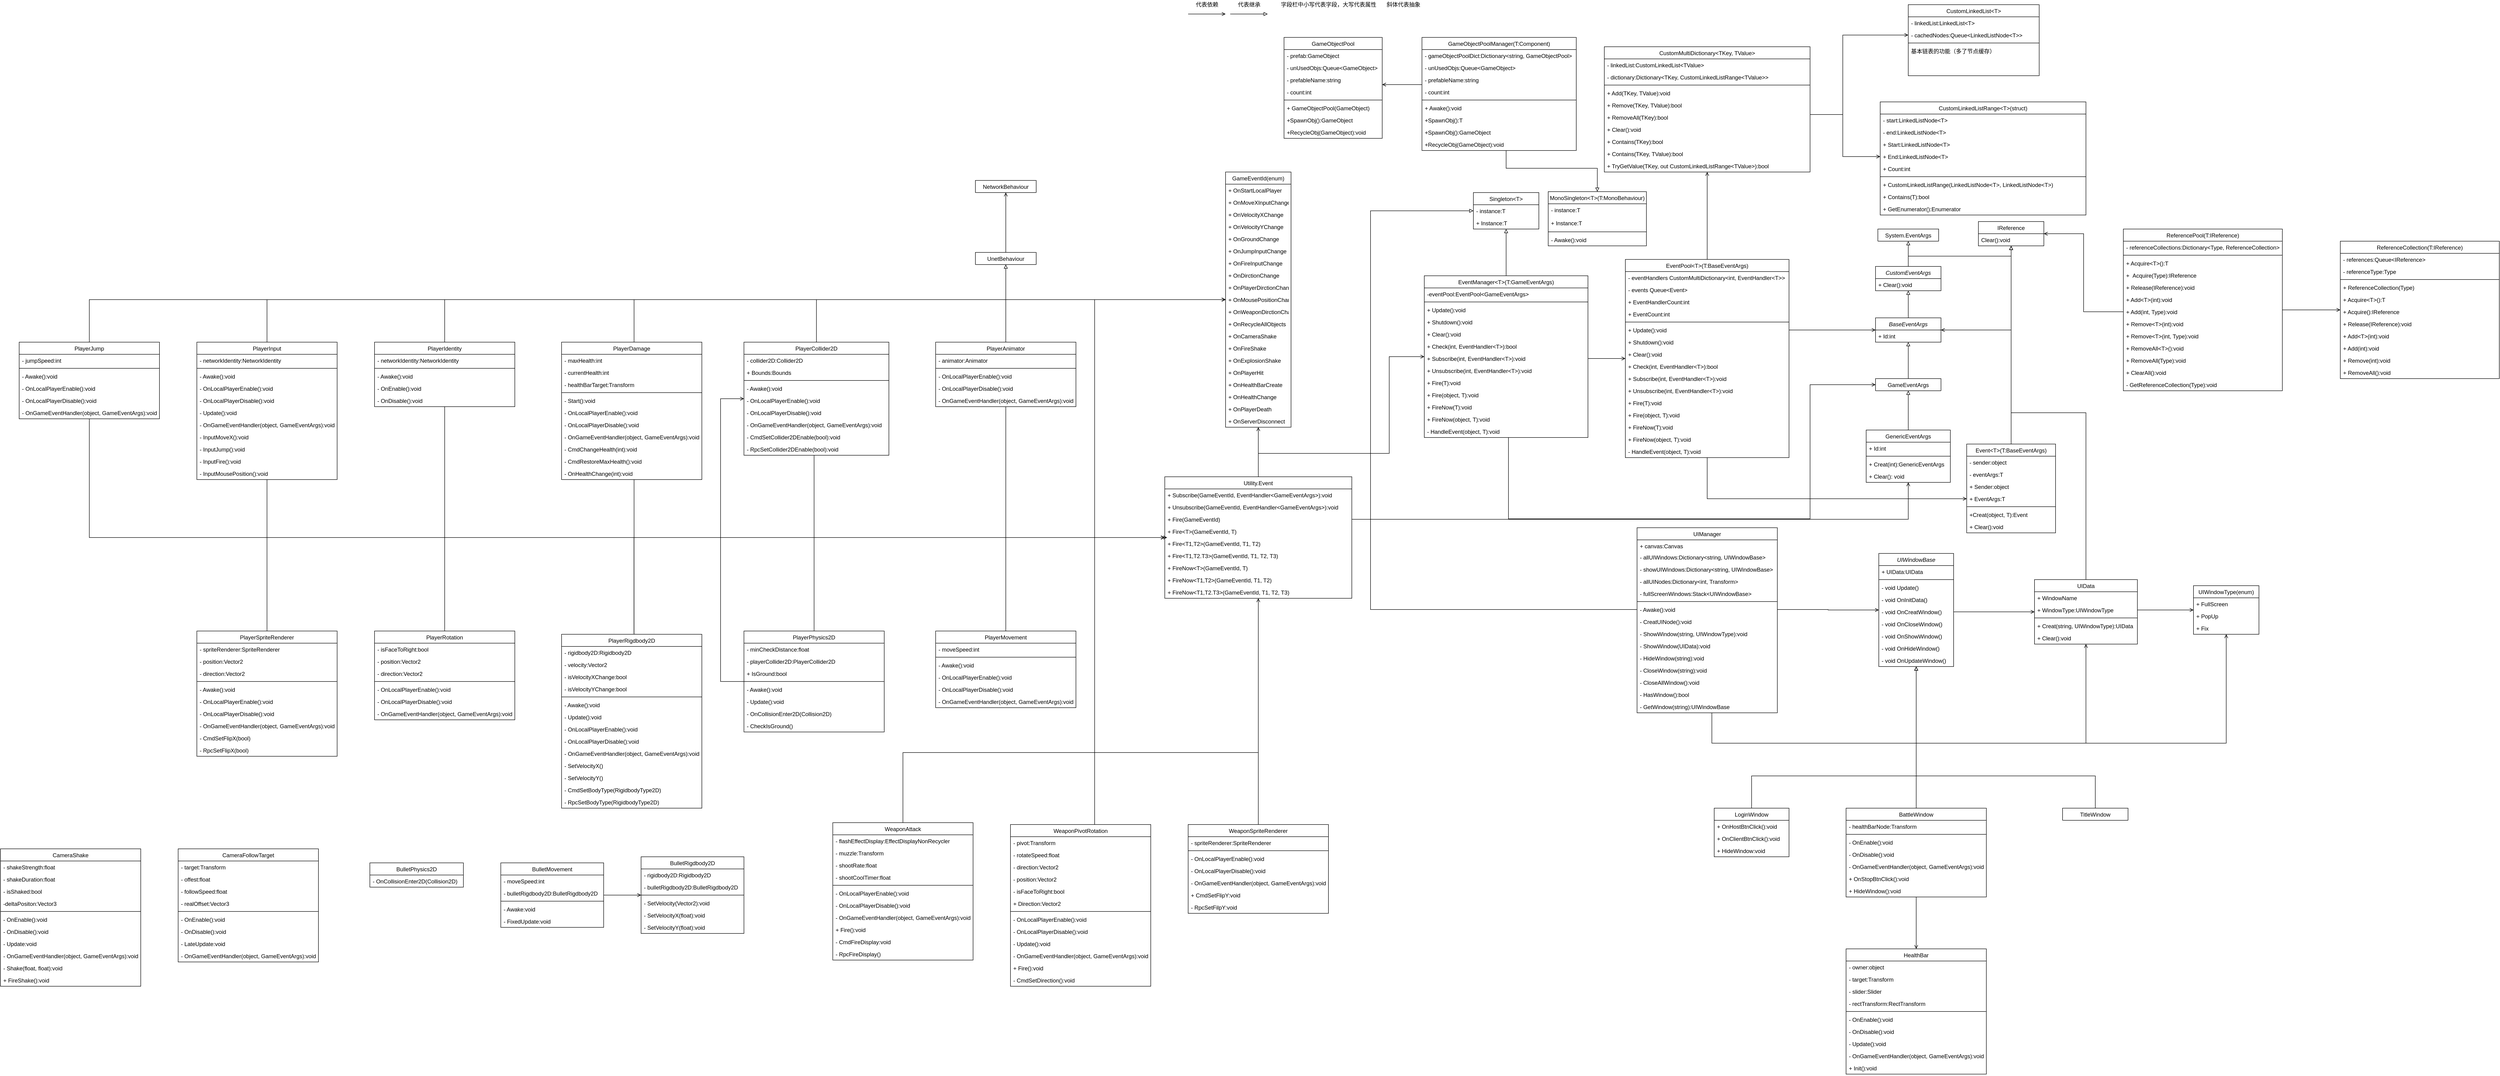 <mxfile version="14.4.6" type="github">
  <diagram id="C5RBs43oDa-KdzZeNtuy" name="Page-1">
    <mxGraphModel dx="7081" dy="1603" grid="1" gridSize="10" guides="1" tooltips="1" connect="1" arrows="1" fold="1" page="1" pageScale="1" pageWidth="827" pageHeight="1169" math="0" shadow="0">
      <root>
        <mxCell id="WIyWlLk6GJQsqaUBKTNV-0" />
        <mxCell id="WIyWlLk6GJQsqaUBKTNV-1" parent="WIyWlLk6GJQsqaUBKTNV-0" />
        <mxCell id="zkfFHV4jXpPFQw0GAbJ--17" value="CustomLinkedList&lt;T&gt;" style="swimlane;fontStyle=0;align=center;verticalAlign=top;childLayout=stackLayout;horizontal=1;startSize=26;horizontalStack=0;resizeParent=1;resizeLast=0;collapsible=1;marginBottom=0;rounded=0;shadow=0;strokeWidth=1;" parent="WIyWlLk6GJQsqaUBKTNV-1" vertex="1">
          <mxGeometry x="720" y="20" width="280" height="152" as="geometry">
            <mxRectangle x="500" y="120" width="160" height="26" as="alternateBounds" />
          </mxGeometry>
        </mxCell>
        <mxCell id="zkfFHV4jXpPFQw0GAbJ--18" value="- linkedList:LinkedList&lt;T&gt;" style="text;align=left;verticalAlign=top;spacingLeft=4;spacingRight=4;overflow=hidden;rotatable=0;points=[[0,0.5],[1,0.5]];portConstraint=eastwest;" parent="zkfFHV4jXpPFQw0GAbJ--17" vertex="1">
          <mxGeometry y="26" width="280" height="26" as="geometry" />
        </mxCell>
        <mxCell id="zkfFHV4jXpPFQw0GAbJ--19" value="- cachedNodes:Queue&lt;LinkedListNode&lt;T&gt;&gt;" style="text;align=left;verticalAlign=top;spacingLeft=4;spacingRight=4;overflow=hidden;rotatable=0;points=[[0,0.5],[1,0.5]];portConstraint=eastwest;rounded=0;shadow=0;html=0;" parent="zkfFHV4jXpPFQw0GAbJ--17" vertex="1">
          <mxGeometry y="52" width="280" height="26" as="geometry" />
        </mxCell>
        <mxCell id="zkfFHV4jXpPFQw0GAbJ--23" value="" style="line;html=1;strokeWidth=1;align=left;verticalAlign=middle;spacingTop=-1;spacingLeft=3;spacingRight=3;rotatable=0;labelPosition=right;points=[];portConstraint=eastwest;" parent="zkfFHV4jXpPFQw0GAbJ--17" vertex="1">
          <mxGeometry y="78" width="280" height="8" as="geometry" />
        </mxCell>
        <mxCell id="14RcjrOy7f_mK4035yPK-16" value="基本链表的功能（多了节点缓存）" style="text;align=left;verticalAlign=top;spacingLeft=4;spacingRight=4;overflow=hidden;rotatable=0;points=[[0,0.5],[1,0.5]];portConstraint=eastwest;" vertex="1" parent="zkfFHV4jXpPFQw0GAbJ--17">
          <mxGeometry y="86" width="280" height="26" as="geometry" />
        </mxCell>
        <mxCell id="14RcjrOy7f_mK4035yPK-25" value="CustomLinkedListRange&lt;T&gt;(struct)" style="swimlane;fontStyle=0;align=center;verticalAlign=top;childLayout=stackLayout;horizontal=1;startSize=26;horizontalStack=0;resizeParent=1;resizeParentMax=0;resizeLast=0;collapsible=1;marginBottom=0;" vertex="1" parent="WIyWlLk6GJQsqaUBKTNV-1">
          <mxGeometry x="660" y="228" width="440" height="242" as="geometry">
            <mxRectangle x="510" y="260" width="200" height="26" as="alternateBounds" />
          </mxGeometry>
        </mxCell>
        <mxCell id="14RcjrOy7f_mK4035yPK-26" value="- start:LinkedListNode&lt;T&gt;" style="text;strokeColor=none;fillColor=none;align=left;verticalAlign=top;spacingLeft=4;spacingRight=4;overflow=hidden;rotatable=0;points=[[0,0.5],[1,0.5]];portConstraint=eastwest;" vertex="1" parent="14RcjrOy7f_mK4035yPK-25">
          <mxGeometry y="26" width="440" height="26" as="geometry" />
        </mxCell>
        <mxCell id="14RcjrOy7f_mK4035yPK-30" value="- end:LinkedListNode&lt;T&gt;" style="text;strokeColor=none;fillColor=none;align=left;verticalAlign=top;spacingLeft=4;spacingRight=4;overflow=hidden;rotatable=0;points=[[0,0.5],[1,0.5]];portConstraint=eastwest;" vertex="1" parent="14RcjrOy7f_mK4035yPK-25">
          <mxGeometry y="52" width="440" height="26" as="geometry" />
        </mxCell>
        <mxCell id="14RcjrOy7f_mK4035yPK-34" value="+ Start:LinkedListNode&lt;T&gt;" style="text;strokeColor=none;fillColor=none;align=left;verticalAlign=top;spacingLeft=4;spacingRight=4;overflow=hidden;rotatable=0;points=[[0,0.5],[1,0.5]];portConstraint=eastwest;" vertex="1" parent="14RcjrOy7f_mK4035yPK-25">
          <mxGeometry y="78" width="440" height="26" as="geometry" />
        </mxCell>
        <mxCell id="14RcjrOy7f_mK4035yPK-35" value="+ End:LinkedListNode&lt;T&gt;" style="text;strokeColor=none;fillColor=none;align=left;verticalAlign=top;spacingLeft=4;spacingRight=4;overflow=hidden;rotatable=0;points=[[0,0.5],[1,0.5]];portConstraint=eastwest;" vertex="1" parent="14RcjrOy7f_mK4035yPK-25">
          <mxGeometry y="104" width="440" height="26" as="geometry" />
        </mxCell>
        <mxCell id="14RcjrOy7f_mK4035yPK-36" value="+ Count:int" style="text;strokeColor=none;fillColor=none;align=left;verticalAlign=top;spacingLeft=4;spacingRight=4;overflow=hidden;rotatable=0;points=[[0,0.5],[1,0.5]];portConstraint=eastwest;" vertex="1" parent="14RcjrOy7f_mK4035yPK-25">
          <mxGeometry y="130" width="440" height="26" as="geometry" />
        </mxCell>
        <mxCell id="14RcjrOy7f_mK4035yPK-27" value="" style="line;strokeWidth=1;fillColor=none;align=left;verticalAlign=middle;spacingTop=-1;spacingLeft=3;spacingRight=3;rotatable=0;labelPosition=right;points=[];portConstraint=eastwest;" vertex="1" parent="14RcjrOy7f_mK4035yPK-25">
          <mxGeometry y="156" width="440" height="8" as="geometry" />
        </mxCell>
        <mxCell id="14RcjrOy7f_mK4035yPK-28" value="+ CustomLinkedListRange(LinkedListNode&lt;T&gt;, LinkedListNode&lt;T&gt;)" style="text;strokeColor=none;fillColor=none;align=left;verticalAlign=top;spacingLeft=4;spacingRight=4;overflow=hidden;rotatable=0;points=[[0,0.5],[1,0.5]];portConstraint=eastwest;" vertex="1" parent="14RcjrOy7f_mK4035yPK-25">
          <mxGeometry y="164" width="440" height="26" as="geometry" />
        </mxCell>
        <mxCell id="14RcjrOy7f_mK4035yPK-31" value="+ Contains(T):bool" style="text;strokeColor=none;fillColor=none;align=left;verticalAlign=top;spacingLeft=4;spacingRight=4;overflow=hidden;rotatable=0;points=[[0,0.5],[1,0.5]];portConstraint=eastwest;" vertex="1" parent="14RcjrOy7f_mK4035yPK-25">
          <mxGeometry y="190" width="440" height="26" as="geometry" />
        </mxCell>
        <mxCell id="14RcjrOy7f_mK4035yPK-37" value="+ GetEnumerator():Enumerator" style="text;strokeColor=none;fillColor=none;align=left;verticalAlign=top;spacingLeft=4;spacingRight=4;overflow=hidden;rotatable=0;points=[[0,0.5],[1,0.5]];portConstraint=eastwest;" vertex="1" parent="14RcjrOy7f_mK4035yPK-25">
          <mxGeometry y="216" width="440" height="26" as="geometry" />
        </mxCell>
        <mxCell id="14RcjrOy7f_mK4035yPK-46" value="CustomMultiDictionary&lt;TKey, TValue&gt;" style="swimlane;fontStyle=0;align=center;verticalAlign=top;childLayout=stackLayout;horizontal=1;startSize=26;horizontalStack=0;resizeParent=1;resizeParentMax=0;resizeLast=0;collapsible=1;marginBottom=0;strokeColor=#000000;strokeWidth=1;fillColor=none;" vertex="1" parent="WIyWlLk6GJQsqaUBKTNV-1">
          <mxGeometry x="70" y="110" width="440" height="268" as="geometry" />
        </mxCell>
        <mxCell id="14RcjrOy7f_mK4035yPK-47" value="- linkedList:CustomLinkedList&lt;TValue&gt;" style="text;strokeColor=none;fillColor=none;align=left;verticalAlign=top;spacingLeft=4;spacingRight=4;overflow=hidden;rotatable=0;points=[[0,0.5],[1,0.5]];portConstraint=eastwest;" vertex="1" parent="14RcjrOy7f_mK4035yPK-46">
          <mxGeometry y="26" width="440" height="26" as="geometry" />
        </mxCell>
        <mxCell id="14RcjrOy7f_mK4035yPK-52" value="- dictionary:Dictionary&lt;TKey, CustomLinkedListRange&lt;TValue&gt;&gt;" style="text;strokeColor=none;fillColor=none;align=left;verticalAlign=top;spacingLeft=4;spacingRight=4;overflow=hidden;rotatable=0;points=[[0,0.5],[1,0.5]];portConstraint=eastwest;" vertex="1" parent="14RcjrOy7f_mK4035yPK-46">
          <mxGeometry y="52" width="440" height="26" as="geometry" />
        </mxCell>
        <mxCell id="14RcjrOy7f_mK4035yPK-48" value="" style="line;strokeWidth=1;fillColor=none;align=left;verticalAlign=middle;spacingTop=-1;spacingLeft=3;spacingRight=3;rotatable=0;labelPosition=right;points=[];portConstraint=eastwest;" vertex="1" parent="14RcjrOy7f_mK4035yPK-46">
          <mxGeometry y="78" width="440" height="8" as="geometry" />
        </mxCell>
        <mxCell id="14RcjrOy7f_mK4035yPK-49" value="+ Add(TKey, TValue):void" style="text;strokeColor=none;fillColor=none;align=left;verticalAlign=top;spacingLeft=4;spacingRight=4;overflow=hidden;rotatable=0;points=[[0,0.5],[1,0.5]];portConstraint=eastwest;" vertex="1" parent="14RcjrOy7f_mK4035yPK-46">
          <mxGeometry y="86" width="440" height="26" as="geometry" />
        </mxCell>
        <mxCell id="14RcjrOy7f_mK4035yPK-53" value="+ Remove(TKey, TValue):bool" style="text;strokeColor=none;fillColor=none;align=left;verticalAlign=top;spacingLeft=4;spacingRight=4;overflow=hidden;rotatable=0;points=[[0,0.5],[1,0.5]];portConstraint=eastwest;" vertex="1" parent="14RcjrOy7f_mK4035yPK-46">
          <mxGeometry y="112" width="440" height="26" as="geometry" />
        </mxCell>
        <mxCell id="14RcjrOy7f_mK4035yPK-55" value="+ RemoveAll(TKey):bool" style="text;strokeColor=none;fillColor=none;align=left;verticalAlign=top;spacingLeft=4;spacingRight=4;overflow=hidden;rotatable=0;points=[[0,0.5],[1,0.5]];portConstraint=eastwest;" vertex="1" parent="14RcjrOy7f_mK4035yPK-46">
          <mxGeometry y="138" width="440" height="26" as="geometry" />
        </mxCell>
        <mxCell id="14RcjrOy7f_mK4035yPK-56" value="+ Clear():void" style="text;strokeColor=none;fillColor=none;align=left;verticalAlign=top;spacingLeft=4;spacingRight=4;overflow=hidden;rotatable=0;points=[[0,0.5],[1,0.5]];portConstraint=eastwest;" vertex="1" parent="14RcjrOy7f_mK4035yPK-46">
          <mxGeometry y="164" width="440" height="26" as="geometry" />
        </mxCell>
        <mxCell id="14RcjrOy7f_mK4035yPK-57" value="+ Contains(TKey):bool" style="text;strokeColor=none;fillColor=none;align=left;verticalAlign=top;spacingLeft=4;spacingRight=4;overflow=hidden;rotatable=0;points=[[0,0.5],[1,0.5]];portConstraint=eastwest;" vertex="1" parent="14RcjrOy7f_mK4035yPK-46">
          <mxGeometry y="190" width="440" height="26" as="geometry" />
        </mxCell>
        <mxCell id="14RcjrOy7f_mK4035yPK-58" value="+ Contains(TKey, TValue):bool" style="text;strokeColor=none;fillColor=none;align=left;verticalAlign=top;spacingLeft=4;spacingRight=4;overflow=hidden;rotatable=0;points=[[0,0.5],[1,0.5]];portConstraint=eastwest;" vertex="1" parent="14RcjrOy7f_mK4035yPK-46">
          <mxGeometry y="216" width="440" height="26" as="geometry" />
        </mxCell>
        <mxCell id="14RcjrOy7f_mK4035yPK-59" value="+ TryGetValue(TKey, out CustomLinkedListRange&lt;TValue&gt;):bool" style="text;strokeColor=none;fillColor=none;align=left;verticalAlign=top;spacingLeft=4;spacingRight=4;overflow=hidden;rotatable=0;points=[[0,0.5],[1,0.5]];portConstraint=eastwest;" vertex="1" parent="14RcjrOy7f_mK4035yPK-46">
          <mxGeometry y="242" width="440" height="26" as="geometry" />
        </mxCell>
        <mxCell id="14RcjrOy7f_mK4035yPK-64" style="edgeStyle=orthogonalEdgeStyle;rounded=0;orthogonalLoop=1;jettySize=auto;html=1;exitX=1;exitY=0.5;exitDx=0;exitDy=0;entryX=0;entryY=0.5;entryDx=0;entryDy=0;endArrow=open;endFill=0;" edge="1" parent="WIyWlLk6GJQsqaUBKTNV-1" source="14RcjrOy7f_mK4035yPK-53" target="zkfFHV4jXpPFQw0GAbJ--19">
          <mxGeometry relative="1" as="geometry">
            <Array as="points">
              <mxPoint x="580" y="255" />
              <mxPoint x="580" y="85" />
            </Array>
          </mxGeometry>
        </mxCell>
        <mxCell id="14RcjrOy7f_mK4035yPK-65" style="edgeStyle=orthogonalEdgeStyle;rounded=0;orthogonalLoop=1;jettySize=auto;html=1;exitX=1;exitY=0.5;exitDx=0;exitDy=0;entryX=0;entryY=0.5;entryDx=0;entryDy=0;endArrow=open;endFill=0;" edge="1" parent="WIyWlLk6GJQsqaUBKTNV-1" source="14RcjrOy7f_mK4035yPK-53" target="14RcjrOy7f_mK4035yPK-35">
          <mxGeometry relative="1" as="geometry">
            <Array as="points">
              <mxPoint x="580" y="255" />
              <mxPoint x="580" y="345" />
            </Array>
          </mxGeometry>
        </mxCell>
        <mxCell id="14RcjrOy7f_mK4035yPK-88" style="edgeStyle=orthogonalEdgeStyle;rounded=0;orthogonalLoop=1;jettySize=auto;html=1;exitX=0.5;exitY=0;exitDx=0;exitDy=0;endArrow=open;endFill=0;" edge="1" parent="WIyWlLk6GJQsqaUBKTNV-1" source="14RcjrOy7f_mK4035yPK-66" target="14RcjrOy7f_mK4035yPK-46">
          <mxGeometry relative="1" as="geometry">
            <mxPoint x="280" y="380" as="targetPoint" />
          </mxGeometry>
        </mxCell>
        <mxCell id="14RcjrOy7f_mK4035yPK-66" value="EventPool&lt;T&gt;(T:BaseEventArgs)" style="swimlane;fontStyle=0;align=center;verticalAlign=top;childLayout=stackLayout;horizontal=1;startSize=26;horizontalStack=0;resizeParent=1;resizeParentMax=0;resizeLast=0;collapsible=1;marginBottom=0;strokeColor=#000000;strokeWidth=1;fillColor=none;" vertex="1" parent="WIyWlLk6GJQsqaUBKTNV-1">
          <mxGeometry x="115" y="565" width="350" height="424" as="geometry" />
        </mxCell>
        <mxCell id="14RcjrOy7f_mK4035yPK-67" value="- eventHandlers CustomMultiDictionary&lt;int, EventHandler&lt;T&gt;&gt;" style="text;strokeColor=none;fillColor=none;align=left;verticalAlign=top;spacingLeft=4;spacingRight=4;overflow=hidden;rotatable=0;points=[[0,0.5],[1,0.5]];portConstraint=eastwest;" vertex="1" parent="14RcjrOy7f_mK4035yPK-66">
          <mxGeometry y="26" width="350" height="26" as="geometry" />
        </mxCell>
        <mxCell id="14RcjrOy7f_mK4035yPK-72" value="- events Queue&lt;Event&gt;" style="text;strokeColor=none;fillColor=none;align=left;verticalAlign=top;spacingLeft=4;spacingRight=4;overflow=hidden;rotatable=0;points=[[0,0.5],[1,0.5]];portConstraint=eastwest;" vertex="1" parent="14RcjrOy7f_mK4035yPK-66">
          <mxGeometry y="52" width="350" height="26" as="geometry" />
        </mxCell>
        <mxCell id="14RcjrOy7f_mK4035yPK-69" value="+ EventHandlerCount:int" style="text;strokeColor=none;fillColor=none;align=left;verticalAlign=top;spacingLeft=4;spacingRight=4;overflow=hidden;rotatable=0;points=[[0,0.5],[1,0.5]];portConstraint=eastwest;" vertex="1" parent="14RcjrOy7f_mK4035yPK-66">
          <mxGeometry y="78" width="350" height="26" as="geometry" />
        </mxCell>
        <mxCell id="14RcjrOy7f_mK4035yPK-75" value="+ EventCount:int" style="text;strokeColor=none;fillColor=none;align=left;verticalAlign=top;spacingLeft=4;spacingRight=4;overflow=hidden;rotatable=0;points=[[0,0.5],[1,0.5]];portConstraint=eastwest;" vertex="1" parent="14RcjrOy7f_mK4035yPK-66">
          <mxGeometry y="104" width="350" height="26" as="geometry" />
        </mxCell>
        <mxCell id="14RcjrOy7f_mK4035yPK-68" value="" style="line;strokeWidth=1;fillColor=none;align=left;verticalAlign=middle;spacingTop=-1;spacingLeft=3;spacingRight=3;rotatable=0;labelPosition=right;points=[];portConstraint=eastwest;" vertex="1" parent="14RcjrOy7f_mK4035yPK-66">
          <mxGeometry y="130" width="350" height="8" as="geometry" />
        </mxCell>
        <mxCell id="14RcjrOy7f_mK4035yPK-74" value="+ Update():void" style="text;strokeColor=none;fillColor=none;align=left;verticalAlign=top;spacingLeft=4;spacingRight=4;overflow=hidden;rotatable=0;points=[[0,0.5],[1,0.5]];portConstraint=eastwest;" vertex="1" parent="14RcjrOy7f_mK4035yPK-66">
          <mxGeometry y="138" width="350" height="26" as="geometry" />
        </mxCell>
        <mxCell id="14RcjrOy7f_mK4035yPK-76" value="+ Shutdown():void" style="text;strokeColor=none;fillColor=none;align=left;verticalAlign=top;spacingLeft=4;spacingRight=4;overflow=hidden;rotatable=0;points=[[0,0.5],[1,0.5]];portConstraint=eastwest;" vertex="1" parent="14RcjrOy7f_mK4035yPK-66">
          <mxGeometry y="164" width="350" height="26" as="geometry" />
        </mxCell>
        <mxCell id="14RcjrOy7f_mK4035yPK-77" value="+ Clear():void" style="text;strokeColor=none;fillColor=none;align=left;verticalAlign=top;spacingLeft=4;spacingRight=4;overflow=hidden;rotatable=0;points=[[0,0.5],[1,0.5]];portConstraint=eastwest;" vertex="1" parent="14RcjrOy7f_mK4035yPK-66">
          <mxGeometry y="190" width="350" height="26" as="geometry" />
        </mxCell>
        <mxCell id="14RcjrOy7f_mK4035yPK-78" value="+ Check(int, EventHandler&lt;T&gt;):bool" style="text;strokeColor=none;fillColor=none;align=left;verticalAlign=top;spacingLeft=4;spacingRight=4;overflow=hidden;rotatable=0;points=[[0,0.5],[1,0.5]];portConstraint=eastwest;" vertex="1" parent="14RcjrOy7f_mK4035yPK-66">
          <mxGeometry y="216" width="350" height="26" as="geometry" />
        </mxCell>
        <mxCell id="14RcjrOy7f_mK4035yPK-79" value="+ Subscribe(int, EventHandler&lt;T&gt;):void" style="text;strokeColor=none;fillColor=none;align=left;verticalAlign=top;spacingLeft=4;spacingRight=4;overflow=hidden;rotatable=0;points=[[0,0.5],[1,0.5]];portConstraint=eastwest;" vertex="1" parent="14RcjrOy7f_mK4035yPK-66">
          <mxGeometry y="242" width="350" height="26" as="geometry" />
        </mxCell>
        <mxCell id="14RcjrOy7f_mK4035yPK-80" value="+ Unsubscribe(int, EventHandler&lt;T&gt;):void" style="text;strokeColor=none;fillColor=none;align=left;verticalAlign=top;spacingLeft=4;spacingRight=4;overflow=hidden;rotatable=0;points=[[0,0.5],[1,0.5]];portConstraint=eastwest;" vertex="1" parent="14RcjrOy7f_mK4035yPK-66">
          <mxGeometry y="268" width="350" height="26" as="geometry" />
        </mxCell>
        <mxCell id="14RcjrOy7f_mK4035yPK-81" value="+ Fire(T):void" style="text;strokeColor=none;fillColor=none;align=left;verticalAlign=top;spacingLeft=4;spacingRight=4;overflow=hidden;rotatable=0;points=[[0,0.5],[1,0.5]];portConstraint=eastwest;" vertex="1" parent="14RcjrOy7f_mK4035yPK-66">
          <mxGeometry y="294" width="350" height="26" as="geometry" />
        </mxCell>
        <mxCell id="14RcjrOy7f_mK4035yPK-82" value="+ Fire(object, T):void" style="text;strokeColor=none;fillColor=none;align=left;verticalAlign=top;spacingLeft=4;spacingRight=4;overflow=hidden;rotatable=0;points=[[0,0.5],[1,0.5]];portConstraint=eastwest;" vertex="1" parent="14RcjrOy7f_mK4035yPK-66">
          <mxGeometry y="320" width="350" height="26" as="geometry" />
        </mxCell>
        <mxCell id="14RcjrOy7f_mK4035yPK-84" value="+ FireNow(T):void" style="text;strokeColor=none;fillColor=none;align=left;verticalAlign=top;spacingLeft=4;spacingRight=4;overflow=hidden;rotatable=0;points=[[0,0.5],[1,0.5]];portConstraint=eastwest;" vertex="1" parent="14RcjrOy7f_mK4035yPK-66">
          <mxGeometry y="346" width="350" height="26" as="geometry" />
        </mxCell>
        <mxCell id="14RcjrOy7f_mK4035yPK-83" value="+ FireNow(object, T):void" style="text;strokeColor=none;fillColor=none;align=left;verticalAlign=top;spacingLeft=4;spacingRight=4;overflow=hidden;rotatable=0;points=[[0,0.5],[1,0.5]];portConstraint=eastwest;" vertex="1" parent="14RcjrOy7f_mK4035yPK-66">
          <mxGeometry y="372" width="350" height="26" as="geometry" />
        </mxCell>
        <mxCell id="14RcjrOy7f_mK4035yPK-85" value="- HandleEvent(object, T):void" style="text;strokeColor=none;fillColor=none;align=left;verticalAlign=top;spacingLeft=4;spacingRight=4;overflow=hidden;rotatable=0;points=[[0,0.5],[1,0.5]];portConstraint=eastwest;" vertex="1" parent="14RcjrOy7f_mK4035yPK-66">
          <mxGeometry y="398" width="350" height="26" as="geometry" />
        </mxCell>
        <mxCell id="14RcjrOy7f_mK4035yPK-144" value="" style="edgeStyle=orthogonalEdgeStyle;rounded=0;orthogonalLoop=1;jettySize=auto;html=1;endArrow=block;endFill=0;" edge="1" parent="WIyWlLk6GJQsqaUBKTNV-1" source="14RcjrOy7f_mK4035yPK-137" target="14RcjrOy7f_mK4035yPK-142">
          <mxGeometry relative="1" as="geometry" />
        </mxCell>
        <mxCell id="14RcjrOy7f_mK4035yPK-161" style="edgeStyle=orthogonalEdgeStyle;rounded=0;orthogonalLoop=1;jettySize=auto;html=1;exitX=0.5;exitY=0;exitDx=0;exitDy=0;endArrow=block;endFill=0;" edge="1" parent="WIyWlLk6GJQsqaUBKTNV-1" source="14RcjrOy7f_mK4035yPK-137" target="14RcjrOy7f_mK4035yPK-156">
          <mxGeometry relative="1" as="geometry" />
        </mxCell>
        <mxCell id="14RcjrOy7f_mK4035yPK-137" value="CustomEventArgs" style="swimlane;fontStyle=2;childLayout=stackLayout;horizontal=1;startSize=26;fillColor=none;horizontalStack=0;resizeParent=1;resizeParentMax=0;resizeLast=0;collapsible=1;marginBottom=0;strokeColor=#000000;strokeWidth=1;align=center;" vertex="1" parent="WIyWlLk6GJQsqaUBKTNV-1">
          <mxGeometry x="650" y="580" width="140" height="52" as="geometry" />
        </mxCell>
        <mxCell id="14RcjrOy7f_mK4035yPK-138" value="+ Clear():void" style="text;strokeColor=none;fillColor=none;align=left;verticalAlign=top;spacingLeft=4;spacingRight=4;overflow=hidden;rotatable=0;points=[[0,0.5],[1,0.5]];portConstraint=eastwest;" vertex="1" parent="14RcjrOy7f_mK4035yPK-137">
          <mxGeometry y="26" width="140" height="26" as="geometry" />
        </mxCell>
        <mxCell id="14RcjrOy7f_mK4035yPK-142" value="System.EventArgs" style="swimlane;fontStyle=0;childLayout=stackLayout;horizontal=1;startSize=26;fillColor=none;horizontalStack=0;resizeParent=1;resizeParentMax=0;resizeLast=0;collapsible=1;marginBottom=0;strokeColor=#000000;strokeWidth=1;align=center;" vertex="1" collapsed="1" parent="WIyWlLk6GJQsqaUBKTNV-1">
          <mxGeometry x="655" y="500" width="130" height="26" as="geometry">
            <mxRectangle x="660" y="530" width="140" height="20" as="alternateBounds" />
          </mxGeometry>
        </mxCell>
        <mxCell id="14RcjrOy7f_mK4035yPK-151" style="edgeStyle=orthogonalEdgeStyle;rounded=0;orthogonalLoop=1;jettySize=auto;html=1;exitX=0.5;exitY=0;exitDx=0;exitDy=0;endArrow=block;endFill=0;" edge="1" parent="WIyWlLk6GJQsqaUBKTNV-1" source="14RcjrOy7f_mK4035yPK-147" target="14RcjrOy7f_mK4035yPK-137">
          <mxGeometry relative="1" as="geometry">
            <mxPoint x="700" y="670" as="targetPoint" />
          </mxGeometry>
        </mxCell>
        <mxCell id="14RcjrOy7f_mK4035yPK-147" value="BaseEventArgs" style="swimlane;fontStyle=2;childLayout=stackLayout;horizontal=1;startSize=26;fillColor=none;horizontalStack=0;resizeParent=1;resizeParentMax=0;resizeLast=0;collapsible=1;marginBottom=0;strokeColor=#000000;strokeWidth=1;align=center;" vertex="1" parent="WIyWlLk6GJQsqaUBKTNV-1">
          <mxGeometry x="650" y="690" width="140" height="52" as="geometry" />
        </mxCell>
        <mxCell id="14RcjrOy7f_mK4035yPK-148" value="+ Id:int" style="text;strokeColor=none;fillColor=none;align=left;verticalAlign=top;spacingLeft=4;spacingRight=4;overflow=hidden;rotatable=0;points=[[0,0.5],[1,0.5]];portConstraint=eastwest;" vertex="1" parent="14RcjrOy7f_mK4035yPK-147">
          <mxGeometry y="26" width="140" height="26" as="geometry" />
        </mxCell>
        <mxCell id="14RcjrOy7f_mK4035yPK-154" style="edgeStyle=orthogonalEdgeStyle;rounded=0;orthogonalLoop=1;jettySize=auto;html=1;exitX=1;exitY=0.5;exitDx=0;exitDy=0;entryX=0;entryY=0.5;entryDx=0;entryDy=0;endArrow=open;endFill=0;" edge="1" parent="WIyWlLk6GJQsqaUBKTNV-1" source="14RcjrOy7f_mK4035yPK-74" target="14RcjrOy7f_mK4035yPK-147">
          <mxGeometry relative="1" as="geometry" />
        </mxCell>
        <mxCell id="14RcjrOy7f_mK4035yPK-156" value="IReference" style="swimlane;fontStyle=0;childLayout=stackLayout;horizontal=1;startSize=26;fillColor=none;horizontalStack=0;resizeParent=1;resizeParentMax=0;resizeLast=0;collapsible=1;marginBottom=0;strokeColor=#000000;strokeWidth=1;align=center;" vertex="1" parent="WIyWlLk6GJQsqaUBKTNV-1">
          <mxGeometry x="870" y="484" width="140" height="52" as="geometry" />
        </mxCell>
        <mxCell id="14RcjrOy7f_mK4035yPK-157" value="Clear():void" style="text;strokeColor=none;fillColor=none;align=left;verticalAlign=top;spacingLeft=4;spacingRight=4;overflow=hidden;rotatable=0;points=[[0,0.5],[1,0.5]];portConstraint=eastwest;" vertex="1" parent="14RcjrOy7f_mK4035yPK-156">
          <mxGeometry y="26" width="140" height="26" as="geometry" />
        </mxCell>
        <mxCell id="14RcjrOy7f_mK4035yPK-166" style="edgeStyle=orthogonalEdgeStyle;rounded=0;orthogonalLoop=1;jettySize=auto;html=1;exitX=0.5;exitY=0;exitDx=0;exitDy=0;endArrow=block;endFill=0;" edge="1" parent="WIyWlLk6GJQsqaUBKTNV-1" source="14RcjrOy7f_mK4035yPK-162" target="14RcjrOy7f_mK4035yPK-156">
          <mxGeometry relative="1" as="geometry" />
        </mxCell>
        <mxCell id="14RcjrOy7f_mK4035yPK-168" style="edgeStyle=orthogonalEdgeStyle;rounded=0;orthogonalLoop=1;jettySize=auto;html=1;exitX=0.5;exitY=0;exitDx=0;exitDy=0;entryX=1;entryY=0.5;entryDx=0;entryDy=0;endArrow=open;endFill=0;" edge="1" parent="WIyWlLk6GJQsqaUBKTNV-1" source="14RcjrOy7f_mK4035yPK-162" target="14RcjrOy7f_mK4035yPK-147">
          <mxGeometry relative="1" as="geometry" />
        </mxCell>
        <mxCell id="14RcjrOy7f_mK4035yPK-162" value="Event&lt;T&gt;(T:BaseEventArgs)" style="swimlane;fontStyle=0;align=center;verticalAlign=top;childLayout=stackLayout;horizontal=1;startSize=26;horizontalStack=0;resizeParent=1;resizeParentMax=0;resizeLast=0;collapsible=1;marginBottom=0;strokeColor=#000000;strokeWidth=1;fillColor=none;" vertex="1" parent="WIyWlLk6GJQsqaUBKTNV-1">
          <mxGeometry x="845" y="960" width="190" height="190" as="geometry" />
        </mxCell>
        <mxCell id="14RcjrOy7f_mK4035yPK-163" value="- sender:object" style="text;strokeColor=none;fillColor=none;align=left;verticalAlign=top;spacingLeft=4;spacingRight=4;overflow=hidden;rotatable=0;points=[[0,0.5],[1,0.5]];portConstraint=eastwest;" vertex="1" parent="14RcjrOy7f_mK4035yPK-162">
          <mxGeometry y="26" width="190" height="26" as="geometry" />
        </mxCell>
        <mxCell id="14RcjrOy7f_mK4035yPK-169" value="- eventArgs:T" style="text;strokeColor=none;fillColor=none;align=left;verticalAlign=top;spacingLeft=4;spacingRight=4;overflow=hidden;rotatable=0;points=[[0,0.5],[1,0.5]];portConstraint=eastwest;" vertex="1" parent="14RcjrOy7f_mK4035yPK-162">
          <mxGeometry y="52" width="190" height="26" as="geometry" />
        </mxCell>
        <mxCell id="14RcjrOy7f_mK4035yPK-172" value="+ Sender:object" style="text;strokeColor=none;fillColor=none;align=left;verticalAlign=top;spacingLeft=4;spacingRight=4;overflow=hidden;rotatable=0;points=[[0,0.5],[1,0.5]];portConstraint=eastwest;" vertex="1" parent="14RcjrOy7f_mK4035yPK-162">
          <mxGeometry y="78" width="190" height="26" as="geometry" />
        </mxCell>
        <mxCell id="14RcjrOy7f_mK4035yPK-170" value="+ EventArgs:T" style="text;strokeColor=none;fillColor=none;align=left;verticalAlign=top;spacingLeft=4;spacingRight=4;overflow=hidden;rotatable=0;points=[[0,0.5],[1,0.5]];portConstraint=eastwest;" vertex="1" parent="14RcjrOy7f_mK4035yPK-162">
          <mxGeometry y="104" width="190" height="26" as="geometry" />
        </mxCell>
        <mxCell id="14RcjrOy7f_mK4035yPK-164" value="" style="line;strokeWidth=1;fillColor=none;align=left;verticalAlign=middle;spacingTop=-1;spacingLeft=3;spacingRight=3;rotatable=0;labelPosition=right;points=[];portConstraint=eastwest;" vertex="1" parent="14RcjrOy7f_mK4035yPK-162">
          <mxGeometry y="130" width="190" height="8" as="geometry" />
        </mxCell>
        <mxCell id="14RcjrOy7f_mK4035yPK-165" value="+Creat(object, T):Event" style="text;strokeColor=none;fillColor=none;align=left;verticalAlign=top;spacingLeft=4;spacingRight=4;overflow=hidden;rotatable=0;points=[[0,0.5],[1,0.5]];portConstraint=eastwest;" vertex="1" parent="14RcjrOy7f_mK4035yPK-162">
          <mxGeometry y="138" width="190" height="26" as="geometry" />
        </mxCell>
        <mxCell id="14RcjrOy7f_mK4035yPK-173" value="+ Clear():void" style="text;strokeColor=none;fillColor=none;align=left;verticalAlign=top;spacingLeft=4;spacingRight=4;overflow=hidden;rotatable=0;points=[[0,0.5],[1,0.5]];portConstraint=eastwest;" vertex="1" parent="14RcjrOy7f_mK4035yPK-162">
          <mxGeometry y="164" width="190" height="26" as="geometry" />
        </mxCell>
        <mxCell id="14RcjrOy7f_mK4035yPK-221" value="" style="edgeStyle=orthogonalEdgeStyle;rounded=0;orthogonalLoop=1;jettySize=auto;html=1;endArrow=open;endFill=0;" edge="1" parent="WIyWlLk6GJQsqaUBKTNV-1" source="14RcjrOy7f_mK4035yPK-182" target="14RcjrOy7f_mK4035yPK-207">
          <mxGeometry relative="1" as="geometry" />
        </mxCell>
        <mxCell id="14RcjrOy7f_mK4035yPK-182" value="ReferencePool(T:IReference)" style="swimlane;fontStyle=0;align=center;verticalAlign=top;childLayout=stackLayout;horizontal=1;startSize=26;horizontalStack=0;resizeParent=1;resizeParentMax=0;resizeLast=0;collapsible=1;marginBottom=0;strokeColor=#000000;strokeWidth=1;fillColor=none;" vertex="1" parent="WIyWlLk6GJQsqaUBKTNV-1">
          <mxGeometry x="1180" y="500" width="340" height="346" as="geometry" />
        </mxCell>
        <mxCell id="14RcjrOy7f_mK4035yPK-183" value="- referenceCollections:Dictionary&lt;Type, ReferenceCollection&gt;" style="text;strokeColor=none;fillColor=none;align=left;verticalAlign=top;spacingLeft=4;spacingRight=4;overflow=hidden;rotatable=0;points=[[0,0.5],[1,0.5]];portConstraint=eastwest;" vertex="1" parent="14RcjrOy7f_mK4035yPK-182">
          <mxGeometry y="26" width="340" height="26" as="geometry" />
        </mxCell>
        <mxCell id="14RcjrOy7f_mK4035yPK-184" value="" style="line;strokeWidth=1;fillColor=none;align=left;verticalAlign=middle;spacingTop=-1;spacingLeft=3;spacingRight=3;rotatable=0;labelPosition=right;points=[];portConstraint=eastwest;" vertex="1" parent="14RcjrOy7f_mK4035yPK-182">
          <mxGeometry y="52" width="340" height="8" as="geometry" />
        </mxCell>
        <mxCell id="14RcjrOy7f_mK4035yPK-185" value="+ Acquire&lt;T&gt;():T" style="text;strokeColor=none;fillColor=none;align=left;verticalAlign=top;spacingLeft=4;spacingRight=4;overflow=hidden;rotatable=0;points=[[0,0.5],[1,0.5]];portConstraint=eastwest;" vertex="1" parent="14RcjrOy7f_mK4035yPK-182">
          <mxGeometry y="60" width="340" height="26" as="geometry" />
        </mxCell>
        <mxCell id="14RcjrOy7f_mK4035yPK-186" value="+  Acquire(Type):IReference" style="text;strokeColor=none;fillColor=none;align=left;verticalAlign=top;spacingLeft=4;spacingRight=4;overflow=hidden;rotatable=0;points=[[0,0.5],[1,0.5]];portConstraint=eastwest;" vertex="1" parent="14RcjrOy7f_mK4035yPK-182">
          <mxGeometry y="86" width="340" height="26" as="geometry" />
        </mxCell>
        <mxCell id="14RcjrOy7f_mK4035yPK-187" value="+ Release(IReference):void" style="text;strokeColor=none;fillColor=none;align=left;verticalAlign=top;spacingLeft=4;spacingRight=4;overflow=hidden;rotatable=0;points=[[0,0.5],[1,0.5]];portConstraint=eastwest;" vertex="1" parent="14RcjrOy7f_mK4035yPK-182">
          <mxGeometry y="112" width="340" height="26" as="geometry" />
        </mxCell>
        <mxCell id="14RcjrOy7f_mK4035yPK-188" value="+ Add&lt;T&gt;(int):void" style="text;strokeColor=none;fillColor=none;align=left;verticalAlign=top;spacingLeft=4;spacingRight=4;overflow=hidden;rotatable=0;points=[[0,0.5],[1,0.5]];portConstraint=eastwest;" vertex="1" parent="14RcjrOy7f_mK4035yPK-182">
          <mxGeometry y="138" width="340" height="26" as="geometry" />
        </mxCell>
        <mxCell id="14RcjrOy7f_mK4035yPK-189" value="+ Add(int, Type):void" style="text;strokeColor=none;fillColor=none;align=left;verticalAlign=top;spacingLeft=4;spacingRight=4;overflow=hidden;rotatable=0;points=[[0,0.5],[1,0.5]];portConstraint=eastwest;" vertex="1" parent="14RcjrOy7f_mK4035yPK-182">
          <mxGeometry y="164" width="340" height="26" as="geometry" />
        </mxCell>
        <mxCell id="14RcjrOy7f_mK4035yPK-198" value="+ Remove&lt;T&gt;(int):void" style="text;strokeColor=none;fillColor=none;align=left;verticalAlign=top;spacingLeft=4;spacingRight=4;overflow=hidden;rotatable=0;points=[[0,0.5],[1,0.5]];portConstraint=eastwest;" vertex="1" parent="14RcjrOy7f_mK4035yPK-182">
          <mxGeometry y="190" width="340" height="26" as="geometry" />
        </mxCell>
        <mxCell id="14RcjrOy7f_mK4035yPK-199" value="+ Remove&lt;T&gt;(int, Type):void" style="text;strokeColor=none;fillColor=none;align=left;verticalAlign=top;spacingLeft=4;spacingRight=4;overflow=hidden;rotatable=0;points=[[0,0.5],[1,0.5]];portConstraint=eastwest;" vertex="1" parent="14RcjrOy7f_mK4035yPK-182">
          <mxGeometry y="216" width="340" height="26" as="geometry" />
        </mxCell>
        <mxCell id="14RcjrOy7f_mK4035yPK-200" value="+ RemoveAll&lt;T&gt;():void" style="text;strokeColor=none;fillColor=none;align=left;verticalAlign=top;spacingLeft=4;spacingRight=4;overflow=hidden;rotatable=0;points=[[0,0.5],[1,0.5]];portConstraint=eastwest;" vertex="1" parent="14RcjrOy7f_mK4035yPK-182">
          <mxGeometry y="242" width="340" height="26" as="geometry" />
        </mxCell>
        <mxCell id="14RcjrOy7f_mK4035yPK-201" value="+ RemoveAll(Type):void" style="text;strokeColor=none;fillColor=none;align=left;verticalAlign=top;spacingLeft=4;spacingRight=4;overflow=hidden;rotatable=0;points=[[0,0.5],[1,0.5]];portConstraint=eastwest;" vertex="1" parent="14RcjrOy7f_mK4035yPK-182">
          <mxGeometry y="268" width="340" height="26" as="geometry" />
        </mxCell>
        <mxCell id="14RcjrOy7f_mK4035yPK-202" value="+ ClearAll():void" style="text;strokeColor=none;fillColor=none;align=left;verticalAlign=top;spacingLeft=4;spacingRight=4;overflow=hidden;rotatable=0;points=[[0,0.5],[1,0.5]];portConstraint=eastwest;" vertex="1" parent="14RcjrOy7f_mK4035yPK-182">
          <mxGeometry y="294" width="340" height="26" as="geometry" />
        </mxCell>
        <mxCell id="14RcjrOy7f_mK4035yPK-203" value="- GetReferenceCollection(Type):void" style="text;strokeColor=none;fillColor=none;align=left;verticalAlign=top;spacingLeft=4;spacingRight=4;overflow=hidden;rotatable=0;points=[[0,0.5],[1,0.5]];portConstraint=eastwest;" vertex="1" parent="14RcjrOy7f_mK4035yPK-182">
          <mxGeometry y="320" width="340" height="26" as="geometry" />
        </mxCell>
        <mxCell id="14RcjrOy7f_mK4035yPK-190" value="" style="endArrow=open;html=1;endFill=0;" edge="1" parent="WIyWlLk6GJQsqaUBKTNV-1">
          <mxGeometry width="50" height="50" relative="1" as="geometry">
            <mxPoint x="-820" y="40" as="sourcePoint" />
            <mxPoint x="-740" y="40" as="targetPoint" />
          </mxGeometry>
        </mxCell>
        <mxCell id="14RcjrOy7f_mK4035yPK-191" value="代表依赖" style="text;html=1;align=center;verticalAlign=middle;resizable=0;points=[];autosize=1;" vertex="1" parent="WIyWlLk6GJQsqaUBKTNV-1">
          <mxGeometry x="-810" y="10" width="60" height="20" as="geometry" />
        </mxCell>
        <mxCell id="14RcjrOy7f_mK4035yPK-192" value="" style="endArrow=block;html=1;endFill=0;" edge="1" parent="WIyWlLk6GJQsqaUBKTNV-1">
          <mxGeometry width="50" height="50" relative="1" as="geometry">
            <mxPoint x="-730" y="40" as="sourcePoint" />
            <mxPoint x="-650" y="40" as="targetPoint" />
          </mxGeometry>
        </mxCell>
        <mxCell id="14RcjrOy7f_mK4035yPK-193" value="代表继承" style="text;html=1;align=center;verticalAlign=middle;resizable=0;points=[];autosize=1;" vertex="1" parent="WIyWlLk6GJQsqaUBKTNV-1">
          <mxGeometry x="-720" y="10" width="60" height="20" as="geometry" />
        </mxCell>
        <mxCell id="14RcjrOy7f_mK4035yPK-197" value="字段栏中小写代表字段，大写代表属性" style="text;html=1;align=center;verticalAlign=middle;resizable=0;points=[];autosize=1;" vertex="1" parent="WIyWlLk6GJQsqaUBKTNV-1">
          <mxGeometry x="-630" y="10" width="220" height="20" as="geometry" />
        </mxCell>
        <mxCell id="14RcjrOy7f_mK4035yPK-204" style="edgeStyle=orthogonalEdgeStyle;rounded=0;orthogonalLoop=1;jettySize=auto;html=1;exitX=0;exitY=0.5;exitDx=0;exitDy=0;entryX=1;entryY=0.5;entryDx=0;entryDy=0;endArrow=open;endFill=0;" edge="1" parent="WIyWlLk6GJQsqaUBKTNV-1" source="14RcjrOy7f_mK4035yPK-189" target="14RcjrOy7f_mK4035yPK-156">
          <mxGeometry relative="1" as="geometry" />
        </mxCell>
        <mxCell id="14RcjrOy7f_mK4035yPK-205" value="斜体代表抽象" style="text;html=1;align=center;verticalAlign=middle;resizable=0;points=[];autosize=1;" vertex="1" parent="WIyWlLk6GJQsqaUBKTNV-1">
          <mxGeometry x="-405" y="10" width="90" height="20" as="geometry" />
        </mxCell>
        <mxCell id="14RcjrOy7f_mK4035yPK-207" value="ReferenceCollection(T:IReference)" style="swimlane;fontStyle=0;align=center;verticalAlign=top;childLayout=stackLayout;horizontal=1;startSize=26;horizontalStack=0;resizeParent=1;resizeParentMax=0;resizeLast=0;collapsible=1;marginBottom=0;strokeColor=#000000;strokeWidth=1;fillColor=none;" vertex="1" parent="WIyWlLk6GJQsqaUBKTNV-1">
          <mxGeometry x="1644" y="526" width="340" height="294" as="geometry" />
        </mxCell>
        <mxCell id="14RcjrOy7f_mK4035yPK-208" value="- references:Queue&lt;IReference&gt;" style="text;strokeColor=none;fillColor=none;align=left;verticalAlign=top;spacingLeft=4;spacingRight=4;overflow=hidden;rotatable=0;points=[[0,0.5],[1,0.5]];portConstraint=eastwest;" vertex="1" parent="14RcjrOy7f_mK4035yPK-207">
          <mxGeometry y="26" width="340" height="26" as="geometry" />
        </mxCell>
        <mxCell id="14RcjrOy7f_mK4035yPK-222" value="- referenceType:Type" style="text;strokeColor=none;fillColor=none;align=left;verticalAlign=top;spacingLeft=4;spacingRight=4;overflow=hidden;rotatable=0;points=[[0,0.5],[1,0.5]];portConstraint=eastwest;" vertex="1" parent="14RcjrOy7f_mK4035yPK-207">
          <mxGeometry y="52" width="340" height="26" as="geometry" />
        </mxCell>
        <mxCell id="14RcjrOy7f_mK4035yPK-209" value="" style="line;strokeWidth=1;fillColor=none;align=left;verticalAlign=middle;spacingTop=-1;spacingLeft=3;spacingRight=3;rotatable=0;labelPosition=right;points=[];portConstraint=eastwest;" vertex="1" parent="14RcjrOy7f_mK4035yPK-207">
          <mxGeometry y="78" width="340" height="8" as="geometry" />
        </mxCell>
        <mxCell id="14RcjrOy7f_mK4035yPK-210" value="+ ReferenceCollection(Type)" style="text;strokeColor=none;fillColor=none;align=left;verticalAlign=top;spacingLeft=4;spacingRight=4;overflow=hidden;rotatable=0;points=[[0,0.5],[1,0.5]];portConstraint=eastwest;" vertex="1" parent="14RcjrOy7f_mK4035yPK-207">
          <mxGeometry y="86" width="340" height="26" as="geometry" />
        </mxCell>
        <mxCell id="14RcjrOy7f_mK4035yPK-211" value="+ Acquire&lt;T&gt;():T" style="text;strokeColor=none;fillColor=none;align=left;verticalAlign=top;spacingLeft=4;spacingRight=4;overflow=hidden;rotatable=0;points=[[0,0.5],[1,0.5]];portConstraint=eastwest;" vertex="1" parent="14RcjrOy7f_mK4035yPK-207">
          <mxGeometry y="112" width="340" height="26" as="geometry" />
        </mxCell>
        <mxCell id="14RcjrOy7f_mK4035yPK-212" value="+ Acquire():IReference " style="text;strokeColor=none;fillColor=none;align=left;verticalAlign=top;spacingLeft=4;spacingRight=4;overflow=hidden;rotatable=0;points=[[0,0.5],[1,0.5]];portConstraint=eastwest;" vertex="1" parent="14RcjrOy7f_mK4035yPK-207">
          <mxGeometry y="138" width="340" height="26" as="geometry" />
        </mxCell>
        <mxCell id="14RcjrOy7f_mK4035yPK-213" value="+ Release(IReference):void" style="text;strokeColor=none;fillColor=none;align=left;verticalAlign=top;spacingLeft=4;spacingRight=4;overflow=hidden;rotatable=0;points=[[0,0.5],[1,0.5]];portConstraint=eastwest;" vertex="1" parent="14RcjrOy7f_mK4035yPK-207">
          <mxGeometry y="164" width="340" height="26" as="geometry" />
        </mxCell>
        <mxCell id="14RcjrOy7f_mK4035yPK-214" value="+ Add&lt;T&gt;(int):void" style="text;strokeColor=none;fillColor=none;align=left;verticalAlign=top;spacingLeft=4;spacingRight=4;overflow=hidden;rotatable=0;points=[[0,0.5],[1,0.5]];portConstraint=eastwest;" vertex="1" parent="14RcjrOy7f_mK4035yPK-207">
          <mxGeometry y="190" width="340" height="26" as="geometry" />
        </mxCell>
        <mxCell id="14RcjrOy7f_mK4035yPK-215" value="+ Add(int):void " style="text;strokeColor=none;fillColor=none;align=left;verticalAlign=top;spacingLeft=4;spacingRight=4;overflow=hidden;rotatable=0;points=[[0,0.5],[1,0.5]];portConstraint=eastwest;" vertex="1" parent="14RcjrOy7f_mK4035yPK-207">
          <mxGeometry y="216" width="340" height="26" as="geometry" />
        </mxCell>
        <mxCell id="14RcjrOy7f_mK4035yPK-216" value="+ Remove(int):void" style="text;strokeColor=none;fillColor=none;align=left;verticalAlign=top;spacingLeft=4;spacingRight=4;overflow=hidden;rotatable=0;points=[[0,0.5],[1,0.5]];portConstraint=eastwest;" vertex="1" parent="14RcjrOy7f_mK4035yPK-207">
          <mxGeometry y="242" width="340" height="26" as="geometry" />
        </mxCell>
        <mxCell id="14RcjrOy7f_mK4035yPK-217" value="+ RemoveAll():void" style="text;strokeColor=none;fillColor=none;align=left;verticalAlign=top;spacingLeft=4;spacingRight=4;overflow=hidden;rotatable=0;points=[[0,0.5],[1,0.5]];portConstraint=eastwest;" vertex="1" parent="14RcjrOy7f_mK4035yPK-207">
          <mxGeometry y="268" width="340" height="26" as="geometry" />
        </mxCell>
        <mxCell id="14RcjrOy7f_mK4035yPK-226" style="edgeStyle=orthogonalEdgeStyle;rounded=0;orthogonalLoop=1;jettySize=auto;html=1;entryX=0;entryY=0.5;entryDx=0;entryDy=0;endArrow=open;endFill=0;" edge="1" parent="WIyWlLk6GJQsqaUBKTNV-1" source="14RcjrOy7f_mK4035yPK-66" target="14RcjrOy7f_mK4035yPK-170">
          <mxGeometry relative="1" as="geometry">
            <mxPoint x="465" y="1160" as="sourcePoint" />
          </mxGeometry>
        </mxCell>
        <mxCell id="14RcjrOy7f_mK4035yPK-263" style="edgeStyle=orthogonalEdgeStyle;rounded=0;orthogonalLoop=1;jettySize=auto;html=1;exitX=0.5;exitY=0;exitDx=0;exitDy=0;entryX=0.5;entryY=1;entryDx=0;entryDy=0;endArrow=block;endFill=0;" edge="1" parent="WIyWlLk6GJQsqaUBKTNV-1" source="14RcjrOy7f_mK4035yPK-228" target="14RcjrOy7f_mK4035yPK-259">
          <mxGeometry relative="1" as="geometry" />
        </mxCell>
        <mxCell id="14RcjrOy7f_mK4035yPK-228" value="EventManager&lt;T&gt;(T:GameEventArgs)" style="swimlane;fontStyle=0;align=center;verticalAlign=top;childLayout=stackLayout;horizontal=1;startSize=26;horizontalStack=0;resizeParent=1;resizeParentMax=0;resizeLast=0;collapsible=1;marginBottom=0;strokeColor=#000000;strokeWidth=1;fillColor=none;" vertex="1" parent="WIyWlLk6GJQsqaUBKTNV-1">
          <mxGeometry x="-315" y="600" width="350" height="346" as="geometry" />
        </mxCell>
        <mxCell id="14RcjrOy7f_mK4035yPK-229" value="-eventPool:EventPool&lt;GameEventArgs&gt;" style="text;strokeColor=none;fillColor=none;align=left;verticalAlign=top;spacingLeft=4;spacingRight=4;overflow=hidden;rotatable=0;points=[[0,0.5],[1,0.5]];portConstraint=eastwest;" vertex="1" parent="14RcjrOy7f_mK4035yPK-228">
          <mxGeometry y="26" width="350" height="26" as="geometry" />
        </mxCell>
        <mxCell id="14RcjrOy7f_mK4035yPK-234" value="" style="line;strokeWidth=1;fillColor=none;align=left;verticalAlign=middle;spacingTop=-1;spacingLeft=3;spacingRight=3;rotatable=0;labelPosition=right;points=[];portConstraint=eastwest;" vertex="1" parent="14RcjrOy7f_mK4035yPK-228">
          <mxGeometry y="52" width="350" height="8" as="geometry" />
        </mxCell>
        <mxCell id="14RcjrOy7f_mK4035yPK-235" value="+ Update():void" style="text;strokeColor=none;fillColor=none;align=left;verticalAlign=top;spacingLeft=4;spacingRight=4;overflow=hidden;rotatable=0;points=[[0,0.5],[1,0.5]];portConstraint=eastwest;" vertex="1" parent="14RcjrOy7f_mK4035yPK-228">
          <mxGeometry y="60" width="350" height="26" as="geometry" />
        </mxCell>
        <mxCell id="14RcjrOy7f_mK4035yPK-236" value="+ Shutdown():void" style="text;strokeColor=none;fillColor=none;align=left;verticalAlign=top;spacingLeft=4;spacingRight=4;overflow=hidden;rotatable=0;points=[[0,0.5],[1,0.5]];portConstraint=eastwest;" vertex="1" parent="14RcjrOy7f_mK4035yPK-228">
          <mxGeometry y="86" width="350" height="26" as="geometry" />
        </mxCell>
        <mxCell id="14RcjrOy7f_mK4035yPK-237" value="+ Clear():void" style="text;strokeColor=none;fillColor=none;align=left;verticalAlign=top;spacingLeft=4;spacingRight=4;overflow=hidden;rotatable=0;points=[[0,0.5],[1,0.5]];portConstraint=eastwest;" vertex="1" parent="14RcjrOy7f_mK4035yPK-228">
          <mxGeometry y="112" width="350" height="26" as="geometry" />
        </mxCell>
        <mxCell id="14RcjrOy7f_mK4035yPK-238" value="+ Check(int, EventHandler&lt;T&gt;):bool" style="text;strokeColor=none;fillColor=none;align=left;verticalAlign=top;spacingLeft=4;spacingRight=4;overflow=hidden;rotatable=0;points=[[0,0.5],[1,0.5]];portConstraint=eastwest;" vertex="1" parent="14RcjrOy7f_mK4035yPK-228">
          <mxGeometry y="138" width="350" height="26" as="geometry" />
        </mxCell>
        <mxCell id="14RcjrOy7f_mK4035yPK-239" value="+ Subscribe(int, EventHandler&lt;T&gt;):void" style="text;strokeColor=none;fillColor=none;align=left;verticalAlign=top;spacingLeft=4;spacingRight=4;overflow=hidden;rotatable=0;points=[[0,0.5],[1,0.5]];portConstraint=eastwest;" vertex="1" parent="14RcjrOy7f_mK4035yPK-228">
          <mxGeometry y="164" width="350" height="26" as="geometry" />
        </mxCell>
        <mxCell id="14RcjrOy7f_mK4035yPK-240" value="+ Unsubscribe(int, EventHandler&lt;T&gt;):void" style="text;strokeColor=none;fillColor=none;align=left;verticalAlign=top;spacingLeft=4;spacingRight=4;overflow=hidden;rotatable=0;points=[[0,0.5],[1,0.5]];portConstraint=eastwest;" vertex="1" parent="14RcjrOy7f_mK4035yPK-228">
          <mxGeometry y="190" width="350" height="26" as="geometry" />
        </mxCell>
        <mxCell id="14RcjrOy7f_mK4035yPK-241" value="+ Fire(T):void" style="text;strokeColor=none;fillColor=none;align=left;verticalAlign=top;spacingLeft=4;spacingRight=4;overflow=hidden;rotatable=0;points=[[0,0.5],[1,0.5]];portConstraint=eastwest;" vertex="1" parent="14RcjrOy7f_mK4035yPK-228">
          <mxGeometry y="216" width="350" height="26" as="geometry" />
        </mxCell>
        <mxCell id="14RcjrOy7f_mK4035yPK-242" value="+ Fire(object, T):void" style="text;strokeColor=none;fillColor=none;align=left;verticalAlign=top;spacingLeft=4;spacingRight=4;overflow=hidden;rotatable=0;points=[[0,0.5],[1,0.5]];portConstraint=eastwest;" vertex="1" parent="14RcjrOy7f_mK4035yPK-228">
          <mxGeometry y="242" width="350" height="26" as="geometry" />
        </mxCell>
        <mxCell id="14RcjrOy7f_mK4035yPK-243" value="+ FireNow(T):void" style="text;strokeColor=none;fillColor=none;align=left;verticalAlign=top;spacingLeft=4;spacingRight=4;overflow=hidden;rotatable=0;points=[[0,0.5],[1,0.5]];portConstraint=eastwest;" vertex="1" parent="14RcjrOy7f_mK4035yPK-228">
          <mxGeometry y="268" width="350" height="26" as="geometry" />
        </mxCell>
        <mxCell id="14RcjrOy7f_mK4035yPK-244" value="+ FireNow(object, T):void" style="text;strokeColor=none;fillColor=none;align=left;verticalAlign=top;spacingLeft=4;spacingRight=4;overflow=hidden;rotatable=0;points=[[0,0.5],[1,0.5]];portConstraint=eastwest;" vertex="1" parent="14RcjrOy7f_mK4035yPK-228">
          <mxGeometry y="294" width="350" height="26" as="geometry" />
        </mxCell>
        <mxCell id="14RcjrOy7f_mK4035yPK-245" value="- HandleEvent(object, T):void" style="text;strokeColor=none;fillColor=none;align=left;verticalAlign=top;spacingLeft=4;spacingRight=4;overflow=hidden;rotatable=0;points=[[0,0.5],[1,0.5]];portConstraint=eastwest;" vertex="1" parent="14RcjrOy7f_mK4035yPK-228">
          <mxGeometry y="320" width="350" height="26" as="geometry" />
        </mxCell>
        <mxCell id="14RcjrOy7f_mK4035yPK-250" style="edgeStyle=orthogonalEdgeStyle;rounded=0;orthogonalLoop=1;jettySize=auto;html=1;exitX=0.5;exitY=0;exitDx=0;exitDy=0;endArrow=block;endFill=0;" edge="1" parent="WIyWlLk6GJQsqaUBKTNV-1" source="14RcjrOy7f_mK4035yPK-247" target="14RcjrOy7f_mK4035yPK-147">
          <mxGeometry relative="1" as="geometry" />
        </mxCell>
        <mxCell id="14RcjrOy7f_mK4035yPK-247" value="GameEventArgs" style="swimlane;fontStyle=0;childLayout=stackLayout;horizontal=1;startSize=26;fillColor=none;horizontalStack=0;resizeParent=1;resizeParentMax=0;resizeLast=0;collapsible=1;marginBottom=0;strokeColor=#000000;strokeWidth=1;align=center;" vertex="1" parent="WIyWlLk6GJQsqaUBKTNV-1">
          <mxGeometry x="650" y="820" width="140" height="26" as="geometry" />
        </mxCell>
        <mxCell id="14RcjrOy7f_mK4035yPK-254" style="edgeStyle=orthogonalEdgeStyle;rounded=0;orthogonalLoop=1;jettySize=auto;html=1;endArrow=open;endFill=0;entryX=0;entryY=0.5;entryDx=0;entryDy=0;" edge="1" parent="WIyWlLk6GJQsqaUBKTNV-1" source="14RcjrOy7f_mK4035yPK-228" target="14RcjrOy7f_mK4035yPK-247">
          <mxGeometry relative="1" as="geometry">
            <mxPoint x="-135" y="950" as="sourcePoint" />
            <mxPoint x="610" y="850" as="targetPoint" />
            <Array as="points">
              <mxPoint x="-135" y="1120" />
              <mxPoint x="510" y="1120" />
              <mxPoint x="510" y="833" />
            </Array>
          </mxGeometry>
        </mxCell>
        <mxCell id="14RcjrOy7f_mK4035yPK-259" value="Singleton&lt;T&gt;" style="swimlane;fontStyle=0;childLayout=stackLayout;horizontal=1;startSize=26;fillColor=none;horizontalStack=0;resizeParent=1;resizeParentMax=0;resizeLast=0;collapsible=1;marginBottom=0;strokeColor=#000000;strokeWidth=1;align=center;" vertex="1" parent="WIyWlLk6GJQsqaUBKTNV-1">
          <mxGeometry x="-210" y="422" width="140" height="78" as="geometry" />
        </mxCell>
        <mxCell id="14RcjrOy7f_mK4035yPK-260" value="- instance:T" style="text;strokeColor=none;fillColor=none;align=left;verticalAlign=top;spacingLeft=4;spacingRight=4;overflow=hidden;rotatable=0;points=[[0,0.5],[1,0.5]];portConstraint=eastwest;" vertex="1" parent="14RcjrOy7f_mK4035yPK-259">
          <mxGeometry y="26" width="140" height="26" as="geometry" />
        </mxCell>
        <mxCell id="14RcjrOy7f_mK4035yPK-261" value="+ Instance:T" style="text;strokeColor=none;fillColor=none;align=left;verticalAlign=top;spacingLeft=4;spacingRight=4;overflow=hidden;rotatable=0;points=[[0,0.5],[1,0.5]];portConstraint=eastwest;" vertex="1" parent="14RcjrOy7f_mK4035yPK-259">
          <mxGeometry y="52" width="140" height="26" as="geometry" />
        </mxCell>
        <mxCell id="14RcjrOy7f_mK4035yPK-264" style="edgeStyle=orthogonalEdgeStyle;rounded=0;orthogonalLoop=1;jettySize=auto;html=1;exitX=1;exitY=0.5;exitDx=0;exitDy=0;endArrow=open;endFill=0;" edge="1" parent="WIyWlLk6GJQsqaUBKTNV-1" source="14RcjrOy7f_mK4035yPK-239" target="14RcjrOy7f_mK4035yPK-66">
          <mxGeometry relative="1" as="geometry" />
        </mxCell>
        <mxCell id="14RcjrOy7f_mK4035yPK-283" style="edgeStyle=orthogonalEdgeStyle;rounded=0;orthogonalLoop=1;jettySize=auto;html=1;exitX=0.5;exitY=0;exitDx=0;exitDy=0;endArrow=block;endFill=0;" edge="1" parent="WIyWlLk6GJQsqaUBKTNV-1" source="14RcjrOy7f_mK4035yPK-277" target="14RcjrOy7f_mK4035yPK-247">
          <mxGeometry relative="1" as="geometry" />
        </mxCell>
        <mxCell id="14RcjrOy7f_mK4035yPK-277" value="GenericEventArgs" style="swimlane;fontStyle=0;align=center;verticalAlign=top;childLayout=stackLayout;horizontal=1;startSize=26;horizontalStack=0;resizeParent=1;resizeParentMax=0;resizeLast=0;collapsible=1;marginBottom=0;strokeColor=#000000;strokeWidth=1;fillColor=none;" vertex="1" parent="WIyWlLk6GJQsqaUBKTNV-1">
          <mxGeometry x="630" y="930" width="180" height="112" as="geometry" />
        </mxCell>
        <mxCell id="14RcjrOy7f_mK4035yPK-278" value="+ Id:int" style="text;strokeColor=none;fillColor=none;align=left;verticalAlign=top;spacingLeft=4;spacingRight=4;overflow=hidden;rotatable=0;points=[[0,0.5],[1,0.5]];portConstraint=eastwest;" vertex="1" parent="14RcjrOy7f_mK4035yPK-277">
          <mxGeometry y="26" width="180" height="26" as="geometry" />
        </mxCell>
        <mxCell id="14RcjrOy7f_mK4035yPK-279" value="" style="line;strokeWidth=1;fillColor=none;align=left;verticalAlign=middle;spacingTop=-1;spacingLeft=3;spacingRight=3;rotatable=0;labelPosition=right;points=[];portConstraint=eastwest;" vertex="1" parent="14RcjrOy7f_mK4035yPK-277">
          <mxGeometry y="52" width="180" height="8" as="geometry" />
        </mxCell>
        <mxCell id="14RcjrOy7f_mK4035yPK-281" value="+ Creat(int):GenericEventArgs " style="text;strokeColor=none;fillColor=none;align=left;verticalAlign=top;spacingLeft=4;spacingRight=4;overflow=hidden;rotatable=0;points=[[0,0.5],[1,0.5]];portConstraint=eastwest;" vertex="1" parent="14RcjrOy7f_mK4035yPK-277">
          <mxGeometry y="60" width="180" height="26" as="geometry" />
        </mxCell>
        <mxCell id="14RcjrOy7f_mK4035yPK-280" value="+ Clear(): void" style="text;strokeColor=none;fillColor=none;align=left;verticalAlign=top;spacingLeft=4;spacingRight=4;overflow=hidden;rotatable=0;points=[[0,0.5],[1,0.5]];portConstraint=eastwest;" vertex="1" parent="14RcjrOy7f_mK4035yPK-277">
          <mxGeometry y="86" width="180" height="26" as="geometry" />
        </mxCell>
        <mxCell id="14RcjrOy7f_mK4035yPK-288" value="UIWindowBase" style="swimlane;fontStyle=2;align=center;verticalAlign=top;childLayout=stackLayout;horizontal=1;startSize=26;horizontalStack=0;resizeParent=1;resizeParentMax=0;resizeLast=0;collapsible=1;marginBottom=0;strokeColor=#000000;strokeWidth=1;fillColor=none;" vertex="1" parent="WIyWlLk6GJQsqaUBKTNV-1">
          <mxGeometry x="657" y="1194" width="160" height="242" as="geometry" />
        </mxCell>
        <mxCell id="14RcjrOy7f_mK4035yPK-289" value="+ UIData:UIData" style="text;strokeColor=none;fillColor=none;align=left;verticalAlign=top;spacingLeft=4;spacingRight=4;overflow=hidden;rotatable=0;points=[[0,0.5],[1,0.5]];portConstraint=eastwest;" vertex="1" parent="14RcjrOy7f_mK4035yPK-288">
          <mxGeometry y="26" width="160" height="26" as="geometry" />
        </mxCell>
        <mxCell id="14RcjrOy7f_mK4035yPK-290" value="" style="line;strokeWidth=1;fillColor=none;align=left;verticalAlign=middle;spacingTop=-1;spacingLeft=3;spacingRight=3;rotatable=0;labelPosition=right;points=[];portConstraint=eastwest;" vertex="1" parent="14RcjrOy7f_mK4035yPK-288">
          <mxGeometry y="52" width="160" height="8" as="geometry" />
        </mxCell>
        <mxCell id="14RcjrOy7f_mK4035yPK-291" value="- void Update()" style="text;strokeColor=none;fillColor=none;align=left;verticalAlign=top;spacingLeft=4;spacingRight=4;overflow=hidden;rotatable=0;points=[[0,0.5],[1,0.5]];portConstraint=eastwest;" vertex="1" parent="14RcjrOy7f_mK4035yPK-288">
          <mxGeometry y="60" width="160" height="26" as="geometry" />
        </mxCell>
        <mxCell id="14RcjrOy7f_mK4035yPK-292" value="- void OnInitData()" style="text;strokeColor=none;fillColor=none;align=left;verticalAlign=top;spacingLeft=4;spacingRight=4;overflow=hidden;rotatable=0;points=[[0,0.5],[1,0.5]];portConstraint=eastwest;" vertex="1" parent="14RcjrOy7f_mK4035yPK-288">
          <mxGeometry y="86" width="160" height="26" as="geometry" />
        </mxCell>
        <mxCell id="14RcjrOy7f_mK4035yPK-293" value="- void OnCreatWindow()" style="text;strokeColor=none;fillColor=none;align=left;verticalAlign=top;spacingLeft=4;spacingRight=4;overflow=hidden;rotatable=0;points=[[0,0.5],[1,0.5]];portConstraint=eastwest;" vertex="1" parent="14RcjrOy7f_mK4035yPK-288">
          <mxGeometry y="112" width="160" height="26" as="geometry" />
        </mxCell>
        <mxCell id="14RcjrOy7f_mK4035yPK-294" value="- void OnCloseWindow()" style="text;strokeColor=none;fillColor=none;align=left;verticalAlign=top;spacingLeft=4;spacingRight=4;overflow=hidden;rotatable=0;points=[[0,0.5],[1,0.5]];portConstraint=eastwest;" vertex="1" parent="14RcjrOy7f_mK4035yPK-288">
          <mxGeometry y="138" width="160" height="26" as="geometry" />
        </mxCell>
        <mxCell id="14RcjrOy7f_mK4035yPK-295" value="- void OnShowWindow()" style="text;strokeColor=none;fillColor=none;align=left;verticalAlign=top;spacingLeft=4;spacingRight=4;overflow=hidden;rotatable=0;points=[[0,0.5],[1,0.5]];portConstraint=eastwest;" vertex="1" parent="14RcjrOy7f_mK4035yPK-288">
          <mxGeometry y="164" width="160" height="26" as="geometry" />
        </mxCell>
        <mxCell id="14RcjrOy7f_mK4035yPK-296" value="- void OnHideWindow()" style="text;strokeColor=none;fillColor=none;align=left;verticalAlign=top;spacingLeft=4;spacingRight=4;overflow=hidden;rotatable=0;points=[[0,0.5],[1,0.5]];portConstraint=eastwest;" vertex="1" parent="14RcjrOy7f_mK4035yPK-288">
          <mxGeometry y="190" width="160" height="26" as="geometry" />
        </mxCell>
        <mxCell id="14RcjrOy7f_mK4035yPK-297" value="- void OnUpdateWindow()" style="text;strokeColor=none;fillColor=none;align=left;verticalAlign=top;spacingLeft=4;spacingRight=4;overflow=hidden;rotatable=0;points=[[0,0.5],[1,0.5]];portConstraint=eastwest;" vertex="1" parent="14RcjrOy7f_mK4035yPK-288">
          <mxGeometry y="216" width="160" height="26" as="geometry" />
        </mxCell>
        <mxCell id="14RcjrOy7f_mK4035yPK-301" value="UIWindowType(enum)" style="swimlane;fontStyle=0;childLayout=stackLayout;horizontal=1;startSize=26;fillColor=none;horizontalStack=0;resizeParent=1;resizeParentMax=0;resizeLast=0;collapsible=1;marginBottom=0;strokeColor=#000000;strokeWidth=1;align=center;" vertex="1" parent="WIyWlLk6GJQsqaUBKTNV-1">
          <mxGeometry x="1330" y="1263" width="140" height="104" as="geometry" />
        </mxCell>
        <mxCell id="14RcjrOy7f_mK4035yPK-302" value="+ FullScreen" style="text;strokeColor=none;fillColor=none;align=left;verticalAlign=top;spacingLeft=4;spacingRight=4;overflow=hidden;rotatable=0;points=[[0,0.5],[1,0.5]];portConstraint=eastwest;" vertex="1" parent="14RcjrOy7f_mK4035yPK-301">
          <mxGeometry y="26" width="140" height="26" as="geometry" />
        </mxCell>
        <mxCell id="14RcjrOy7f_mK4035yPK-303" value="+ PopUp" style="text;strokeColor=none;fillColor=none;align=left;verticalAlign=top;spacingLeft=4;spacingRight=4;overflow=hidden;rotatable=0;points=[[0,0.5],[1,0.5]];portConstraint=eastwest;" vertex="1" parent="14RcjrOy7f_mK4035yPK-301">
          <mxGeometry y="52" width="140" height="26" as="geometry" />
        </mxCell>
        <mxCell id="14RcjrOy7f_mK4035yPK-304" value="+ Fix" style="text;strokeColor=none;fillColor=none;align=left;verticalAlign=top;spacingLeft=4;spacingRight=4;overflow=hidden;rotatable=0;points=[[0,0.5],[1,0.5]];portConstraint=eastwest;" vertex="1" parent="14RcjrOy7f_mK4035yPK-301">
          <mxGeometry y="78" width="140" height="26" as="geometry" />
        </mxCell>
        <mxCell id="14RcjrOy7f_mK4035yPK-309" style="edgeStyle=orthogonalEdgeStyle;rounded=0;orthogonalLoop=1;jettySize=auto;html=1;exitX=0.5;exitY=0;exitDx=0;exitDy=0;endArrow=block;endFill=0;" edge="1" parent="WIyWlLk6GJQsqaUBKTNV-1" source="14RcjrOy7f_mK4035yPK-305" target="14RcjrOy7f_mK4035yPK-156">
          <mxGeometry relative="1" as="geometry" />
        </mxCell>
        <mxCell id="14RcjrOy7f_mK4035yPK-305" value="UIData" style="swimlane;fontStyle=0;align=center;verticalAlign=top;childLayout=stackLayout;horizontal=1;startSize=26;horizontalStack=0;resizeParent=1;resizeParentMax=0;resizeLast=0;collapsible=1;marginBottom=0;strokeColor=#000000;strokeWidth=1;fillColor=none;" vertex="1" parent="WIyWlLk6GJQsqaUBKTNV-1">
          <mxGeometry x="990" y="1250" width="220" height="138" as="geometry" />
        </mxCell>
        <mxCell id="14RcjrOy7f_mK4035yPK-306" value="+ WindowName" style="text;strokeColor=none;fillColor=none;align=left;verticalAlign=top;spacingLeft=4;spacingRight=4;overflow=hidden;rotatable=0;points=[[0,0.5],[1,0.5]];portConstraint=eastwest;" vertex="1" parent="14RcjrOy7f_mK4035yPK-305">
          <mxGeometry y="26" width="220" height="26" as="geometry" />
        </mxCell>
        <mxCell id="14RcjrOy7f_mK4035yPK-308" value="+ WindowType:UIWindowType" style="text;strokeColor=none;fillColor=none;align=left;verticalAlign=top;spacingLeft=4;spacingRight=4;overflow=hidden;rotatable=0;points=[[0,0.5],[1,0.5]];portConstraint=eastwest;" vertex="1" parent="14RcjrOy7f_mK4035yPK-305">
          <mxGeometry y="52" width="220" height="26" as="geometry" />
        </mxCell>
        <mxCell id="14RcjrOy7f_mK4035yPK-307" value="" style="line;strokeWidth=1;fillColor=none;align=left;verticalAlign=middle;spacingTop=-1;spacingLeft=3;spacingRight=3;rotatable=0;labelPosition=right;points=[];portConstraint=eastwest;" vertex="1" parent="14RcjrOy7f_mK4035yPK-305">
          <mxGeometry y="78" width="220" height="8" as="geometry" />
        </mxCell>
        <mxCell id="14RcjrOy7f_mK4035yPK-311" value="+ Creat(string, UIWindowType):UIData " style="text;strokeColor=none;fillColor=none;align=left;verticalAlign=top;spacingLeft=4;spacingRight=4;overflow=hidden;rotatable=0;points=[[0,0.5],[1,0.5]];portConstraint=eastwest;" vertex="1" parent="14RcjrOy7f_mK4035yPK-305">
          <mxGeometry y="86" width="220" height="26" as="geometry" />
        </mxCell>
        <mxCell id="14RcjrOy7f_mK4035yPK-314" value="+ Clear():void " style="text;strokeColor=none;fillColor=none;align=left;verticalAlign=top;spacingLeft=4;spacingRight=4;overflow=hidden;rotatable=0;points=[[0,0.5],[1,0.5]];portConstraint=eastwest;" vertex="1" parent="14RcjrOy7f_mK4035yPK-305">
          <mxGeometry y="112" width="220" height="26" as="geometry" />
        </mxCell>
        <mxCell id="14RcjrOy7f_mK4035yPK-313" style="edgeStyle=orthogonalEdgeStyle;rounded=0;orthogonalLoop=1;jettySize=auto;html=1;exitX=1;exitY=0.5;exitDx=0;exitDy=0;endArrow=open;endFill=0;" edge="1" parent="WIyWlLk6GJQsqaUBKTNV-1" source="14RcjrOy7f_mK4035yPK-308" target="14RcjrOy7f_mK4035yPK-301">
          <mxGeometry relative="1" as="geometry" />
        </mxCell>
        <mxCell id="14RcjrOy7f_mK4035yPK-315" style="edgeStyle=orthogonalEdgeStyle;rounded=0;orthogonalLoop=1;jettySize=auto;html=1;exitX=1;exitY=0.5;exitDx=0;exitDy=0;endArrow=open;endFill=0;" edge="1" parent="WIyWlLk6GJQsqaUBKTNV-1" source="14RcjrOy7f_mK4035yPK-293" target="14RcjrOy7f_mK4035yPK-305">
          <mxGeometry relative="1" as="geometry" />
        </mxCell>
        <mxCell id="14RcjrOy7f_mK4035yPK-325" value="UIManager" style="swimlane;fontStyle=0;align=center;verticalAlign=top;childLayout=stackLayout;horizontal=1;startSize=26;horizontalStack=0;resizeParent=1;resizeParentMax=0;resizeLast=0;collapsible=1;marginBottom=0;strokeColor=#000000;strokeWidth=1;fillColor=none;" vertex="1" parent="WIyWlLk6GJQsqaUBKTNV-1">
          <mxGeometry x="140" y="1139" width="300" height="396" as="geometry" />
        </mxCell>
        <mxCell id="14RcjrOy7f_mK4035yPK-326" value="+ canvas:Canvas" style="text;strokeColor=none;fillColor=none;align=left;verticalAlign=top;spacingLeft=4;spacingRight=4;overflow=hidden;rotatable=0;points=[[0,0.5],[1,0.5]];portConstraint=eastwest;" vertex="1" parent="14RcjrOy7f_mK4035yPK-325">
          <mxGeometry y="26" width="300" height="24" as="geometry" />
        </mxCell>
        <mxCell id="14RcjrOy7f_mK4035yPK-331" value="- allUIWindows:Dictionary&lt;string, UIWindowBase&gt;" style="text;strokeColor=none;fillColor=none;align=left;verticalAlign=top;spacingLeft=4;spacingRight=4;overflow=hidden;rotatable=0;points=[[0,0.5],[1,0.5]];portConstraint=eastwest;" vertex="1" parent="14RcjrOy7f_mK4035yPK-325">
          <mxGeometry y="50" width="300" height="26" as="geometry" />
        </mxCell>
        <mxCell id="14RcjrOy7f_mK4035yPK-332" value="- showUIWindows:Dictionary&lt;string, UIWindowBase&gt;" style="text;strokeColor=none;fillColor=none;align=left;verticalAlign=top;spacingLeft=4;spacingRight=4;overflow=hidden;rotatable=0;points=[[0,0.5],[1,0.5]];portConstraint=eastwest;" vertex="1" parent="14RcjrOy7f_mK4035yPK-325">
          <mxGeometry y="76" width="300" height="26" as="geometry" />
        </mxCell>
        <mxCell id="14RcjrOy7f_mK4035yPK-333" value="- allUINodes:Dictionary&lt;int, Transform&gt;" style="text;strokeColor=none;fillColor=none;align=left;verticalAlign=top;spacingLeft=4;spacingRight=4;overflow=hidden;rotatable=0;points=[[0,0.5],[1,0.5]];portConstraint=eastwest;" vertex="1" parent="14RcjrOy7f_mK4035yPK-325">
          <mxGeometry y="102" width="300" height="26" as="geometry" />
        </mxCell>
        <mxCell id="14RcjrOy7f_mK4035yPK-334" value="- fullScreenWindows:Stack&lt;UIWindowBase&gt;" style="text;strokeColor=none;fillColor=none;align=left;verticalAlign=top;spacingLeft=4;spacingRight=4;overflow=hidden;rotatable=0;points=[[0,0.5],[1,0.5]];portConstraint=eastwest;" vertex="1" parent="14RcjrOy7f_mK4035yPK-325">
          <mxGeometry y="128" width="300" height="26" as="geometry" />
        </mxCell>
        <mxCell id="14RcjrOy7f_mK4035yPK-327" value="" style="line;strokeWidth=1;fillColor=none;align=left;verticalAlign=middle;spacingTop=-1;spacingLeft=3;spacingRight=3;rotatable=0;labelPosition=right;points=[];portConstraint=eastwest;" vertex="1" parent="14RcjrOy7f_mK4035yPK-325">
          <mxGeometry y="154" width="300" height="8" as="geometry" />
        </mxCell>
        <mxCell id="14RcjrOy7f_mK4035yPK-328" value="- Awake():void" style="text;strokeColor=none;fillColor=none;align=left;verticalAlign=top;spacingLeft=4;spacingRight=4;overflow=hidden;rotatable=0;points=[[0,0.5],[1,0.5]];portConstraint=eastwest;" vertex="1" parent="14RcjrOy7f_mK4035yPK-325">
          <mxGeometry y="162" width="300" height="26" as="geometry" />
        </mxCell>
        <mxCell id="14RcjrOy7f_mK4035yPK-330" value="- CreatUINode():void" style="text;strokeColor=none;fillColor=none;align=left;verticalAlign=top;spacingLeft=4;spacingRight=4;overflow=hidden;rotatable=0;points=[[0,0.5],[1,0.5]];portConstraint=eastwest;" vertex="1" parent="14RcjrOy7f_mK4035yPK-325">
          <mxGeometry y="188" width="300" height="26" as="geometry" />
        </mxCell>
        <mxCell id="14RcjrOy7f_mK4035yPK-335" value="- ShowWindow(string, UIWindowType):void" style="text;strokeColor=none;fillColor=none;align=left;verticalAlign=top;spacingLeft=4;spacingRight=4;overflow=hidden;rotatable=0;points=[[0,0.5],[1,0.5]];portConstraint=eastwest;" vertex="1" parent="14RcjrOy7f_mK4035yPK-325">
          <mxGeometry y="214" width="300" height="26" as="geometry" />
        </mxCell>
        <mxCell id="14RcjrOy7f_mK4035yPK-336" value="- ShowWindow(UIData):void" style="text;strokeColor=none;fillColor=none;align=left;verticalAlign=top;spacingLeft=4;spacingRight=4;overflow=hidden;rotatable=0;points=[[0,0.5],[1,0.5]];portConstraint=eastwest;" vertex="1" parent="14RcjrOy7f_mK4035yPK-325">
          <mxGeometry y="240" width="300" height="26" as="geometry" />
        </mxCell>
        <mxCell id="14RcjrOy7f_mK4035yPK-337" value="- HideWindow(string):void" style="text;strokeColor=none;fillColor=none;align=left;verticalAlign=top;spacingLeft=4;spacingRight=4;overflow=hidden;rotatable=0;points=[[0,0.5],[1,0.5]];portConstraint=eastwest;" vertex="1" parent="14RcjrOy7f_mK4035yPK-325">
          <mxGeometry y="266" width="300" height="26" as="geometry" />
        </mxCell>
        <mxCell id="14RcjrOy7f_mK4035yPK-338" value="- CloseWindow(string):void" style="text;strokeColor=none;fillColor=none;align=left;verticalAlign=top;spacingLeft=4;spacingRight=4;overflow=hidden;rotatable=0;points=[[0,0.5],[1,0.5]];portConstraint=eastwest;" vertex="1" parent="14RcjrOy7f_mK4035yPK-325">
          <mxGeometry y="292" width="300" height="26" as="geometry" />
        </mxCell>
        <mxCell id="14RcjrOy7f_mK4035yPK-339" value="- CloseAllWindow():void" style="text;strokeColor=none;fillColor=none;align=left;verticalAlign=top;spacingLeft=4;spacingRight=4;overflow=hidden;rotatable=0;points=[[0,0.5],[1,0.5]];portConstraint=eastwest;" vertex="1" parent="14RcjrOy7f_mK4035yPK-325">
          <mxGeometry y="318" width="300" height="26" as="geometry" />
        </mxCell>
        <mxCell id="14RcjrOy7f_mK4035yPK-340" value="- HasWindow():bool" style="text;strokeColor=none;fillColor=none;align=left;verticalAlign=top;spacingLeft=4;spacingRight=4;overflow=hidden;rotatable=0;points=[[0,0.5],[1,0.5]];portConstraint=eastwest;" vertex="1" parent="14RcjrOy7f_mK4035yPK-325">
          <mxGeometry y="344" width="300" height="26" as="geometry" />
        </mxCell>
        <mxCell id="14RcjrOy7f_mK4035yPK-341" value="- GetWindow(string):UIWindowBase" style="text;strokeColor=none;fillColor=none;align=left;verticalAlign=top;spacingLeft=4;spacingRight=4;overflow=hidden;rotatable=0;points=[[0,0.5],[1,0.5]];portConstraint=eastwest;" vertex="1" parent="14RcjrOy7f_mK4035yPK-325">
          <mxGeometry y="370" width="300" height="26" as="geometry" />
        </mxCell>
        <mxCell id="14RcjrOy7f_mK4035yPK-342" style="edgeStyle=orthogonalEdgeStyle;rounded=0;orthogonalLoop=1;jettySize=auto;html=1;exitX=1;exitY=0.5;exitDx=0;exitDy=0;endArrow=open;endFill=0;" edge="1" parent="WIyWlLk6GJQsqaUBKTNV-1" source="14RcjrOy7f_mK4035yPK-328" target="14RcjrOy7f_mK4035yPK-288">
          <mxGeometry relative="1" as="geometry" />
        </mxCell>
        <mxCell id="14RcjrOy7f_mK4035yPK-343" style="edgeStyle=orthogonalEdgeStyle;rounded=0;orthogonalLoop=1;jettySize=auto;html=1;exitX=0;exitY=0.5;exitDx=0;exitDy=0;entryX=0;entryY=0.5;entryDx=0;entryDy=0;endArrow=block;endFill=0;" edge="1" parent="WIyWlLk6GJQsqaUBKTNV-1" source="14RcjrOy7f_mK4035yPK-328" target="14RcjrOy7f_mK4035yPK-260">
          <mxGeometry relative="1" as="geometry">
            <Array as="points">
              <mxPoint x="-430" y="1314" />
              <mxPoint x="-430" y="461" />
            </Array>
          </mxGeometry>
        </mxCell>
        <mxCell id="14RcjrOy7f_mK4035yPK-352" style="edgeStyle=orthogonalEdgeStyle;rounded=0;orthogonalLoop=1;jettySize=auto;html=1;endArrow=open;endFill=0;" edge="1" parent="WIyWlLk6GJQsqaUBKTNV-1" source="14RcjrOy7f_mK4035yPK-325" target="14RcjrOy7f_mK4035yPK-301">
          <mxGeometry relative="1" as="geometry">
            <Array as="points">
              <mxPoint x="300" y="1600" />
              <mxPoint x="1400" y="1600" />
            </Array>
          </mxGeometry>
        </mxCell>
        <mxCell id="14RcjrOy7f_mK4035yPK-353" style="edgeStyle=orthogonalEdgeStyle;rounded=0;orthogonalLoop=1;jettySize=auto;html=1;endArrow=open;endFill=0;" edge="1" parent="WIyWlLk6GJQsqaUBKTNV-1" source="14RcjrOy7f_mK4035yPK-325" target="14RcjrOy7f_mK4035yPK-305">
          <mxGeometry relative="1" as="geometry">
            <mxPoint x="350" y="1840" as="sourcePoint" />
            <Array as="points">
              <mxPoint x="300" y="1600" />
              <mxPoint x="1100" y="1600" />
            </Array>
          </mxGeometry>
        </mxCell>
        <mxCell id="14RcjrOy7f_mK4035yPK-516" style="edgeStyle=orthogonalEdgeStyle;rounded=0;orthogonalLoop=1;jettySize=auto;html=1;exitX=0.5;exitY=0;exitDx=0;exitDy=0;endArrow=block;endFill=0;" edge="1" parent="WIyWlLk6GJQsqaUBKTNV-1" source="14RcjrOy7f_mK4035yPK-355" target="14RcjrOy7f_mK4035yPK-432">
          <mxGeometry relative="1" as="geometry" />
        </mxCell>
        <mxCell id="14RcjrOy7f_mK4035yPK-355" value="PlayerAnimator" style="swimlane;fontStyle=0;align=center;verticalAlign=top;childLayout=stackLayout;horizontal=1;startSize=26;horizontalStack=0;resizeParent=1;resizeParentMax=0;resizeLast=0;collapsible=1;marginBottom=0;strokeColor=#000000;strokeWidth=1;fillColor=none;" vertex="1" parent="WIyWlLk6GJQsqaUBKTNV-1">
          <mxGeometry x="-1360" y="742" width="300" height="138" as="geometry" />
        </mxCell>
        <mxCell id="14RcjrOy7f_mK4035yPK-356" value="- animator:Animator" style="text;strokeColor=none;fillColor=none;align=left;verticalAlign=top;spacingLeft=4;spacingRight=4;overflow=hidden;rotatable=0;points=[[0,0.5],[1,0.5]];portConstraint=eastwest;" vertex="1" parent="14RcjrOy7f_mK4035yPK-355">
          <mxGeometry y="26" width="300" height="26" as="geometry" />
        </mxCell>
        <mxCell id="14RcjrOy7f_mK4035yPK-357" value="" style="line;strokeWidth=1;fillColor=none;align=left;verticalAlign=middle;spacingTop=-1;spacingLeft=3;spacingRight=3;rotatable=0;labelPosition=right;points=[];portConstraint=eastwest;" vertex="1" parent="14RcjrOy7f_mK4035yPK-355">
          <mxGeometry y="52" width="300" height="8" as="geometry" />
        </mxCell>
        <mxCell id="14RcjrOy7f_mK4035yPK-358" value="- OnLocalPlayerEnable():void" style="text;strokeColor=none;fillColor=none;align=left;verticalAlign=top;spacingLeft=4;spacingRight=4;overflow=hidden;rotatable=0;points=[[0,0.5],[1,0.5]];portConstraint=eastwest;" vertex="1" parent="14RcjrOy7f_mK4035yPK-355">
          <mxGeometry y="60" width="300" height="26" as="geometry" />
        </mxCell>
        <mxCell id="14RcjrOy7f_mK4035yPK-433" value="- OnLocalPlayerDisable():void" style="text;strokeColor=none;fillColor=none;align=left;verticalAlign=top;spacingLeft=4;spacingRight=4;overflow=hidden;rotatable=0;points=[[0,0.5],[1,0.5]];portConstraint=eastwest;" vertex="1" parent="14RcjrOy7f_mK4035yPK-355">
          <mxGeometry y="86" width="300" height="26" as="geometry" />
        </mxCell>
        <mxCell id="14RcjrOy7f_mK4035yPK-434" value="- OnGameEventHandler(object, GameEventArgs):void" style="text;strokeColor=none;fillColor=none;align=left;verticalAlign=top;spacingLeft=4;spacingRight=4;overflow=hidden;rotatable=0;points=[[0,0.5],[1,0.5]];portConstraint=eastwest;" vertex="1" parent="14RcjrOy7f_mK4035yPK-355">
          <mxGeometry y="112" width="300" height="26" as="geometry" />
        </mxCell>
        <mxCell id="14RcjrOy7f_mK4035yPK-363" value="GameEventId(enum)" style="swimlane;fontStyle=0;childLayout=stackLayout;horizontal=1;startSize=26;fillColor=none;horizontalStack=0;resizeParent=1;resizeParentMax=0;resizeLast=0;collapsible=1;marginBottom=0;strokeColor=#000000;strokeWidth=1;align=center;" vertex="1" parent="WIyWlLk6GJQsqaUBKTNV-1">
          <mxGeometry x="-740" y="378" width="140" height="546" as="geometry" />
        </mxCell>
        <mxCell id="14RcjrOy7f_mK4035yPK-364" value="+ OnStartLocalPlayer" style="text;strokeColor=none;fillColor=none;align=left;verticalAlign=top;spacingLeft=4;spacingRight=4;overflow=hidden;rotatable=0;points=[[0,0.5],[1,0.5]];portConstraint=eastwest;" vertex="1" parent="14RcjrOy7f_mK4035yPK-363">
          <mxGeometry y="26" width="140" height="26" as="geometry" />
        </mxCell>
        <mxCell id="14RcjrOy7f_mK4035yPK-365" value="+ OnMoveXInputChange" style="text;strokeColor=none;fillColor=none;align=left;verticalAlign=top;spacingLeft=4;spacingRight=4;overflow=hidden;rotatable=0;points=[[0,0.5],[1,0.5]];portConstraint=eastwest;" vertex="1" parent="14RcjrOy7f_mK4035yPK-363">
          <mxGeometry y="52" width="140" height="26" as="geometry" />
        </mxCell>
        <mxCell id="14RcjrOy7f_mK4035yPK-366" value="+ OnVelocityXChange" style="text;strokeColor=none;fillColor=none;align=left;verticalAlign=top;spacingLeft=4;spacingRight=4;overflow=hidden;rotatable=0;points=[[0,0.5],[1,0.5]];portConstraint=eastwest;" vertex="1" parent="14RcjrOy7f_mK4035yPK-363">
          <mxGeometry y="78" width="140" height="26" as="geometry" />
        </mxCell>
        <mxCell id="14RcjrOy7f_mK4035yPK-367" value="+ OnVelocityYChange" style="text;strokeColor=none;fillColor=none;align=left;verticalAlign=top;spacingLeft=4;spacingRight=4;overflow=hidden;rotatable=0;points=[[0,0.5],[1,0.5]];portConstraint=eastwest;" vertex="1" parent="14RcjrOy7f_mK4035yPK-363">
          <mxGeometry y="104" width="140" height="26" as="geometry" />
        </mxCell>
        <mxCell id="14RcjrOy7f_mK4035yPK-368" value="+ OnGroundChange" style="text;strokeColor=none;fillColor=none;align=left;verticalAlign=top;spacingLeft=4;spacingRight=4;overflow=hidden;rotatable=0;points=[[0,0.5],[1,0.5]];portConstraint=eastwest;" vertex="1" parent="14RcjrOy7f_mK4035yPK-363">
          <mxGeometry y="130" width="140" height="26" as="geometry" />
        </mxCell>
        <mxCell id="14RcjrOy7f_mK4035yPK-369" value="+ OnJumpInputChange" style="text;strokeColor=none;fillColor=none;align=left;verticalAlign=top;spacingLeft=4;spacingRight=4;overflow=hidden;rotatable=0;points=[[0,0.5],[1,0.5]];portConstraint=eastwest;" vertex="1" parent="14RcjrOy7f_mK4035yPK-363">
          <mxGeometry y="156" width="140" height="26" as="geometry" />
        </mxCell>
        <mxCell id="14RcjrOy7f_mK4035yPK-370" value="+ OnFireInputChange" style="text;strokeColor=none;fillColor=none;align=left;verticalAlign=top;spacingLeft=4;spacingRight=4;overflow=hidden;rotatable=0;points=[[0,0.5],[1,0.5]];portConstraint=eastwest;" vertex="1" parent="14RcjrOy7f_mK4035yPK-363">
          <mxGeometry y="182" width="140" height="26" as="geometry" />
        </mxCell>
        <mxCell id="14RcjrOy7f_mK4035yPK-371" value="+ OnDirctionChange" style="text;strokeColor=none;fillColor=none;align=left;verticalAlign=top;spacingLeft=4;spacingRight=4;overflow=hidden;rotatable=0;points=[[0,0.5],[1,0.5]];portConstraint=eastwest;" vertex="1" parent="14RcjrOy7f_mK4035yPK-363">
          <mxGeometry y="208" width="140" height="26" as="geometry" />
        </mxCell>
        <mxCell id="14RcjrOy7f_mK4035yPK-372" value="+ OnPlayerDirctionChange" style="text;strokeColor=none;fillColor=none;align=left;verticalAlign=top;spacingLeft=4;spacingRight=4;overflow=hidden;rotatable=0;points=[[0,0.5],[1,0.5]];portConstraint=eastwest;" vertex="1" parent="14RcjrOy7f_mK4035yPK-363">
          <mxGeometry y="234" width="140" height="26" as="geometry" />
        </mxCell>
        <mxCell id="14RcjrOy7f_mK4035yPK-373" value="+ OnMousePositionChange" style="text;strokeColor=none;fillColor=none;align=left;verticalAlign=top;spacingLeft=4;spacingRight=4;overflow=hidden;rotatable=0;points=[[0,0.5],[1,0.5]];portConstraint=eastwest;" vertex="1" parent="14RcjrOy7f_mK4035yPK-363">
          <mxGeometry y="260" width="140" height="26" as="geometry" />
        </mxCell>
        <mxCell id="14RcjrOy7f_mK4035yPK-374" value="+ OnWeaponDirctionChange" style="text;strokeColor=none;fillColor=none;align=left;verticalAlign=top;spacingLeft=4;spacingRight=4;overflow=hidden;rotatable=0;points=[[0,0.5],[1,0.5]];portConstraint=eastwest;" vertex="1" parent="14RcjrOy7f_mK4035yPK-363">
          <mxGeometry y="286" width="140" height="26" as="geometry" />
        </mxCell>
        <mxCell id="14RcjrOy7f_mK4035yPK-375" value="+ OnRecycleAllObjects" style="text;strokeColor=none;fillColor=none;align=left;verticalAlign=top;spacingLeft=4;spacingRight=4;overflow=hidden;rotatable=0;points=[[0,0.5],[1,0.5]];portConstraint=eastwest;" vertex="1" parent="14RcjrOy7f_mK4035yPK-363">
          <mxGeometry y="312" width="140" height="26" as="geometry" />
        </mxCell>
        <mxCell id="14RcjrOy7f_mK4035yPK-376" value="+ OnCameraShake" style="text;strokeColor=none;fillColor=none;align=left;verticalAlign=top;spacingLeft=4;spacingRight=4;overflow=hidden;rotatable=0;points=[[0,0.5],[1,0.5]];portConstraint=eastwest;" vertex="1" parent="14RcjrOy7f_mK4035yPK-363">
          <mxGeometry y="338" width="140" height="26" as="geometry" />
        </mxCell>
        <mxCell id="14RcjrOy7f_mK4035yPK-377" value="+ OnFireShake" style="text;strokeColor=none;fillColor=none;align=left;verticalAlign=top;spacingLeft=4;spacingRight=4;overflow=hidden;rotatable=0;points=[[0,0.5],[1,0.5]];portConstraint=eastwest;" vertex="1" parent="14RcjrOy7f_mK4035yPK-363">
          <mxGeometry y="364" width="140" height="26" as="geometry" />
        </mxCell>
        <mxCell id="14RcjrOy7f_mK4035yPK-378" value="+ OnExplosionShake" style="text;strokeColor=none;fillColor=none;align=left;verticalAlign=top;spacingLeft=4;spacingRight=4;overflow=hidden;rotatable=0;points=[[0,0.5],[1,0.5]];portConstraint=eastwest;" vertex="1" parent="14RcjrOy7f_mK4035yPK-363">
          <mxGeometry y="390" width="140" height="26" as="geometry" />
        </mxCell>
        <mxCell id="14RcjrOy7f_mK4035yPK-379" value="+ OnPlayerHit" style="text;strokeColor=none;fillColor=none;align=left;verticalAlign=top;spacingLeft=4;spacingRight=4;overflow=hidden;rotatable=0;points=[[0,0.5],[1,0.5]];portConstraint=eastwest;" vertex="1" parent="14RcjrOy7f_mK4035yPK-363">
          <mxGeometry y="416" width="140" height="26" as="geometry" />
        </mxCell>
        <mxCell id="14RcjrOy7f_mK4035yPK-380" value="+ OnHealthBarCreate" style="text;strokeColor=none;fillColor=none;align=left;verticalAlign=top;spacingLeft=4;spacingRight=4;overflow=hidden;rotatable=0;points=[[0,0.5],[1,0.5]];portConstraint=eastwest;" vertex="1" parent="14RcjrOy7f_mK4035yPK-363">
          <mxGeometry y="442" width="140" height="26" as="geometry" />
        </mxCell>
        <mxCell id="14RcjrOy7f_mK4035yPK-381" value="+ OnHealthChange" style="text;strokeColor=none;fillColor=none;align=left;verticalAlign=top;spacingLeft=4;spacingRight=4;overflow=hidden;rotatable=0;points=[[0,0.5],[1,0.5]];portConstraint=eastwest;" vertex="1" parent="14RcjrOy7f_mK4035yPK-363">
          <mxGeometry y="468" width="140" height="26" as="geometry" />
        </mxCell>
        <mxCell id="14RcjrOy7f_mK4035yPK-382" value="+ OnPlayerDeath" style="text;strokeColor=none;fillColor=none;align=left;verticalAlign=top;spacingLeft=4;spacingRight=4;overflow=hidden;rotatable=0;points=[[0,0.5],[1,0.5]];portConstraint=eastwest;" vertex="1" parent="14RcjrOy7f_mK4035yPK-363">
          <mxGeometry y="494" width="140" height="26" as="geometry" />
        </mxCell>
        <mxCell id="14RcjrOy7f_mK4035yPK-384" value="+ OnServerDisconnect" style="text;strokeColor=none;fillColor=none;align=left;verticalAlign=top;spacingLeft=4;spacingRight=4;overflow=hidden;rotatable=0;points=[[0,0.5],[1,0.5]];portConstraint=eastwest;" vertex="1" parent="14RcjrOy7f_mK4035yPK-363">
          <mxGeometry y="520" width="140" height="26" as="geometry" />
        </mxCell>
        <mxCell id="14RcjrOy7f_mK4035yPK-409" style="edgeStyle=orthogonalEdgeStyle;rounded=0;orthogonalLoop=1;jettySize=auto;html=1;exitX=0.5;exitY=0;exitDx=0;exitDy=0;endArrow=open;endFill=0;" edge="1" parent="WIyWlLk6GJQsqaUBKTNV-1" source="14RcjrOy7f_mK4035yPK-402" target="14RcjrOy7f_mK4035yPK-363">
          <mxGeometry relative="1" as="geometry" />
        </mxCell>
        <mxCell id="14RcjrOy7f_mK4035yPK-402" value="Utility.Event" style="swimlane;fontStyle=0;childLayout=stackLayout;horizontal=1;startSize=26;fillColor=none;horizontalStack=0;resizeParent=1;resizeParentMax=0;resizeLast=0;collapsible=1;marginBottom=0;strokeColor=#000000;strokeWidth=1;align=center;" vertex="1" parent="WIyWlLk6GJQsqaUBKTNV-1">
          <mxGeometry x="-870" y="1030" width="400" height="260" as="geometry" />
        </mxCell>
        <mxCell id="14RcjrOy7f_mK4035yPK-403" value="+ Subscribe(GameEventId, EventHandler&lt;GameEventArgs&gt;):void" style="text;strokeColor=none;fillColor=none;align=left;verticalAlign=top;spacingLeft=4;spacingRight=4;overflow=hidden;rotatable=0;points=[[0,0.5],[1,0.5]];portConstraint=eastwest;" vertex="1" parent="14RcjrOy7f_mK4035yPK-402">
          <mxGeometry y="26" width="400" height="26" as="geometry" />
        </mxCell>
        <mxCell id="14RcjrOy7f_mK4035yPK-410" value="+ Unsubscribe(GameEventId, EventHandler&lt;GameEventArgs&gt;):void" style="text;strokeColor=none;fillColor=none;align=left;verticalAlign=top;spacingLeft=4;spacingRight=4;overflow=hidden;rotatable=0;points=[[0,0.5],[1,0.5]];portConstraint=eastwest;" vertex="1" parent="14RcjrOy7f_mK4035yPK-402">
          <mxGeometry y="52" width="400" height="26" as="geometry" />
        </mxCell>
        <mxCell id="14RcjrOy7f_mK4035yPK-404" value="+ Fire(GameEventId)" style="text;strokeColor=none;fillColor=none;align=left;verticalAlign=top;spacingLeft=4;spacingRight=4;overflow=hidden;rotatable=0;points=[[0,0.5],[1,0.5]];portConstraint=eastwest;" vertex="1" parent="14RcjrOy7f_mK4035yPK-402">
          <mxGeometry y="78" width="400" height="26" as="geometry" />
        </mxCell>
        <mxCell id="14RcjrOy7f_mK4035yPK-405" value="+ Fire&lt;T&gt;(GameEventId, T)" style="text;strokeColor=none;fillColor=none;align=left;verticalAlign=top;spacingLeft=4;spacingRight=4;overflow=hidden;rotatable=0;points=[[0,0.5],[1,0.5]];portConstraint=eastwest;" vertex="1" parent="14RcjrOy7f_mK4035yPK-402">
          <mxGeometry y="104" width="400" height="26" as="geometry" />
        </mxCell>
        <mxCell id="14RcjrOy7f_mK4035yPK-411" value="+ Fire&lt;T1,T2&gt;(GameEventId, T1, T2)" style="text;strokeColor=none;fillColor=none;align=left;verticalAlign=top;spacingLeft=4;spacingRight=4;overflow=hidden;rotatable=0;points=[[0,0.5],[1,0.5]];portConstraint=eastwest;" vertex="1" parent="14RcjrOy7f_mK4035yPK-402">
          <mxGeometry y="130" width="400" height="26" as="geometry" />
        </mxCell>
        <mxCell id="14RcjrOy7f_mK4035yPK-412" value="+ Fire&lt;T1,T2.T3&gt;(GameEventId, T1, T2, T3)" style="text;strokeColor=none;fillColor=none;align=left;verticalAlign=top;spacingLeft=4;spacingRight=4;overflow=hidden;rotatable=0;points=[[0,0.5],[1,0.5]];portConstraint=eastwest;" vertex="1" parent="14RcjrOy7f_mK4035yPK-402">
          <mxGeometry y="156" width="400" height="26" as="geometry" />
        </mxCell>
        <mxCell id="14RcjrOy7f_mK4035yPK-414" value="+ FireNow&lt;T&gt;(GameEventId, T)" style="text;strokeColor=none;fillColor=none;align=left;verticalAlign=top;spacingLeft=4;spacingRight=4;overflow=hidden;rotatable=0;points=[[0,0.5],[1,0.5]];portConstraint=eastwest;" vertex="1" parent="14RcjrOy7f_mK4035yPK-402">
          <mxGeometry y="182" width="400" height="26" as="geometry" />
        </mxCell>
        <mxCell id="14RcjrOy7f_mK4035yPK-415" value="+ FireNow&lt;T1,T2&gt;(GameEventId, T1, T2)" style="text;strokeColor=none;fillColor=none;align=left;verticalAlign=top;spacingLeft=4;spacingRight=4;overflow=hidden;rotatable=0;points=[[0,0.5],[1,0.5]];portConstraint=eastwest;" vertex="1" parent="14RcjrOy7f_mK4035yPK-402">
          <mxGeometry y="208" width="400" height="26" as="geometry" />
        </mxCell>
        <mxCell id="14RcjrOy7f_mK4035yPK-416" value="+ FireNow&lt;T1,T2.T3&gt;(GameEventId, T1, T2, T3)" style="text;strokeColor=none;fillColor=none;align=left;verticalAlign=top;spacingLeft=4;spacingRight=4;overflow=hidden;rotatable=0;points=[[0,0.5],[1,0.5]];portConstraint=eastwest;" vertex="1" parent="14RcjrOy7f_mK4035yPK-402">
          <mxGeometry y="234" width="400" height="26" as="geometry" />
        </mxCell>
        <mxCell id="14RcjrOy7f_mK4035yPK-406" style="edgeStyle=orthogonalEdgeStyle;rounded=0;orthogonalLoop=1;jettySize=auto;html=1;exitX=1;exitY=0.5;exitDx=0;exitDy=0;endArrow=open;endFill=0;" edge="1" parent="WIyWlLk6GJQsqaUBKTNV-1" source="14RcjrOy7f_mK4035yPK-404" target="14RcjrOy7f_mK4035yPK-277">
          <mxGeometry relative="1" as="geometry">
            <mxPoint x="530" y="1010" as="targetPoint" />
            <Array as="points" />
          </mxGeometry>
        </mxCell>
        <mxCell id="14RcjrOy7f_mK4035yPK-408" style="edgeStyle=orthogonalEdgeStyle;rounded=0;orthogonalLoop=1;jettySize=auto;html=1;exitX=0.5;exitY=0;exitDx=0;exitDy=0;endArrow=open;endFill=0;" edge="1" parent="WIyWlLk6GJQsqaUBKTNV-1" source="14RcjrOy7f_mK4035yPK-402" target="14RcjrOy7f_mK4035yPK-228">
          <mxGeometry relative="1" as="geometry">
            <Array as="points">
              <mxPoint x="-670" y="980" />
              <mxPoint x="-390" y="980" />
              <mxPoint x="-390" y="773" />
            </Array>
          </mxGeometry>
        </mxCell>
        <mxCell id="14RcjrOy7f_mK4035yPK-427" value="" style="edgeStyle=orthogonalEdgeStyle;rounded=0;orthogonalLoop=1;jettySize=auto;html=1;endArrow=open;endFill=0;exitX=0.5;exitY=0;exitDx=0;exitDy=0;" edge="1" parent="WIyWlLk6GJQsqaUBKTNV-1" source="14RcjrOy7f_mK4035yPK-432" target="14RcjrOy7f_mK4035yPK-430">
          <mxGeometry relative="1" as="geometry">
            <mxPoint x="-1210" y="494" as="sourcePoint" />
            <mxPoint x="-1210" y="450" as="targetPoint" />
          </mxGeometry>
        </mxCell>
        <mxCell id="14RcjrOy7f_mK4035yPK-430" value="NetworkBehaviour" style="swimlane;fontStyle=0;childLayout=stackLayout;horizontal=1;startSize=26;fillColor=none;horizontalStack=0;resizeParent=1;resizeParentMax=0;resizeLast=0;collapsible=1;marginBottom=0;strokeColor=#000000;strokeWidth=1;align=center;" vertex="1" collapsed="1" parent="WIyWlLk6GJQsqaUBKTNV-1">
          <mxGeometry x="-1275" y="396" width="130" height="26" as="geometry">
            <mxRectangle x="660" y="530" width="140" height="20" as="alternateBounds" />
          </mxGeometry>
        </mxCell>
        <mxCell id="14RcjrOy7f_mK4035yPK-432" value="UnetBehaviour" style="swimlane;fontStyle=0;childLayout=stackLayout;horizontal=1;startSize=26;fillColor=none;horizontalStack=0;resizeParent=1;resizeParentMax=0;resizeLast=0;collapsible=1;marginBottom=0;strokeColor=#000000;strokeWidth=1;align=center;" vertex="1" collapsed="1" parent="WIyWlLk6GJQsqaUBKTNV-1">
          <mxGeometry x="-1275" y="550" width="130" height="26" as="geometry">
            <mxRectangle x="660" y="530" width="140" height="20" as="alternateBounds" />
          </mxGeometry>
        </mxCell>
        <mxCell id="14RcjrOy7f_mK4035yPK-435" value="PlayerCollider2D" style="swimlane;fontStyle=0;align=center;verticalAlign=top;childLayout=stackLayout;horizontal=1;startSize=26;horizontalStack=0;resizeParent=1;resizeParentMax=0;resizeLast=0;collapsible=1;marginBottom=0;strokeColor=#000000;strokeWidth=1;fillColor=none;" vertex="1" parent="WIyWlLk6GJQsqaUBKTNV-1">
          <mxGeometry x="-1770" y="742" width="310" height="242" as="geometry" />
        </mxCell>
        <mxCell id="14RcjrOy7f_mK4035yPK-436" value="- collider2D:Collider2D" style="text;strokeColor=none;fillColor=none;align=left;verticalAlign=top;spacingLeft=4;spacingRight=4;overflow=hidden;rotatable=0;points=[[0,0.5],[1,0.5]];portConstraint=eastwest;" vertex="1" parent="14RcjrOy7f_mK4035yPK-435">
          <mxGeometry y="26" width="310" height="26" as="geometry" />
        </mxCell>
        <mxCell id="14RcjrOy7f_mK4035yPK-442" value="+ Bounds:Bounds" style="text;strokeColor=none;fillColor=none;align=left;verticalAlign=top;spacingLeft=4;spacingRight=4;overflow=hidden;rotatable=0;points=[[0,0.5],[1,0.5]];portConstraint=eastwest;" vertex="1" parent="14RcjrOy7f_mK4035yPK-435">
          <mxGeometry y="52" width="310" height="26" as="geometry" />
        </mxCell>
        <mxCell id="14RcjrOy7f_mK4035yPK-437" value="" style="line;strokeWidth=1;fillColor=none;align=left;verticalAlign=middle;spacingTop=-1;spacingLeft=3;spacingRight=3;rotatable=0;labelPosition=right;points=[];portConstraint=eastwest;" vertex="1" parent="14RcjrOy7f_mK4035yPK-435">
          <mxGeometry y="78" width="310" height="8" as="geometry" />
        </mxCell>
        <mxCell id="14RcjrOy7f_mK4035yPK-443" value="- Awake():void" style="text;strokeColor=none;fillColor=none;align=left;verticalAlign=top;spacingLeft=4;spacingRight=4;overflow=hidden;rotatable=0;points=[[0,0.5],[1,0.5]];portConstraint=eastwest;" vertex="1" parent="14RcjrOy7f_mK4035yPK-435">
          <mxGeometry y="86" width="310" height="26" as="geometry" />
        </mxCell>
        <mxCell id="14RcjrOy7f_mK4035yPK-438" value="- OnLocalPlayerEnable():void" style="text;strokeColor=none;fillColor=none;align=left;verticalAlign=top;spacingLeft=4;spacingRight=4;overflow=hidden;rotatable=0;points=[[0,0.5],[1,0.5]];portConstraint=eastwest;" vertex="1" parent="14RcjrOy7f_mK4035yPK-435">
          <mxGeometry y="112" width="310" height="26" as="geometry" />
        </mxCell>
        <mxCell id="14RcjrOy7f_mK4035yPK-439" value="- OnLocalPlayerDisable():void" style="text;strokeColor=none;fillColor=none;align=left;verticalAlign=top;spacingLeft=4;spacingRight=4;overflow=hidden;rotatable=0;points=[[0,0.5],[1,0.5]];portConstraint=eastwest;" vertex="1" parent="14RcjrOy7f_mK4035yPK-435">
          <mxGeometry y="138" width="310" height="26" as="geometry" />
        </mxCell>
        <mxCell id="14RcjrOy7f_mK4035yPK-440" value="- OnGameEventHandler(object, GameEventArgs):void" style="text;strokeColor=none;fillColor=none;align=left;verticalAlign=top;spacingLeft=4;spacingRight=4;overflow=hidden;rotatable=0;points=[[0,0.5],[1,0.5]];portConstraint=eastwest;" vertex="1" parent="14RcjrOy7f_mK4035yPK-435">
          <mxGeometry y="164" width="310" height="26" as="geometry" />
        </mxCell>
        <mxCell id="14RcjrOy7f_mK4035yPK-444" value="- CmdSetCollider2DEnable(bool):void" style="text;strokeColor=none;fillColor=none;align=left;verticalAlign=top;spacingLeft=4;spacingRight=4;overflow=hidden;rotatable=0;points=[[0,0.5],[1,0.5]];portConstraint=eastwest;" vertex="1" parent="14RcjrOy7f_mK4035yPK-435">
          <mxGeometry y="190" width="310" height="26" as="geometry" />
        </mxCell>
        <mxCell id="14RcjrOy7f_mK4035yPK-445" value="- RpcSetCollider2DEnable(bool):void" style="text;strokeColor=none;fillColor=none;align=left;verticalAlign=top;spacingLeft=4;spacingRight=4;overflow=hidden;rotatable=0;points=[[0,0.5],[1,0.5]];portConstraint=eastwest;" vertex="1" parent="14RcjrOy7f_mK4035yPK-435">
          <mxGeometry y="216" width="310" height="26" as="geometry" />
        </mxCell>
        <mxCell id="14RcjrOy7f_mK4035yPK-446" style="edgeStyle=orthogonalEdgeStyle;rounded=0;orthogonalLoop=1;jettySize=auto;html=1;exitX=0.5;exitY=0;exitDx=0;exitDy=0;endArrow=open;endFill=0;" edge="1" parent="WIyWlLk6GJQsqaUBKTNV-1" source="14RcjrOy7f_mK4035yPK-435" target="14RcjrOy7f_mK4035yPK-363">
          <mxGeometry relative="1" as="geometry">
            <Array as="points">
              <mxPoint x="-1615" y="651" />
            </Array>
          </mxGeometry>
        </mxCell>
        <mxCell id="14RcjrOy7f_mK4035yPK-459" style="edgeStyle=orthogonalEdgeStyle;rounded=0;orthogonalLoop=1;jettySize=auto;html=1;exitX=0.5;exitY=0;exitDx=0;exitDy=0;endArrow=open;endFill=0;" edge="1" parent="WIyWlLk6GJQsqaUBKTNV-1" source="14RcjrOy7f_mK4035yPK-448" target="14RcjrOy7f_mK4035yPK-363">
          <mxGeometry relative="1" as="geometry">
            <Array as="points">
              <mxPoint x="-2005" y="651" />
            </Array>
          </mxGeometry>
        </mxCell>
        <mxCell id="14RcjrOy7f_mK4035yPK-448" value="PlayerDamage" style="swimlane;fontStyle=0;align=center;verticalAlign=top;childLayout=stackLayout;horizontal=1;startSize=26;horizontalStack=0;resizeParent=1;resizeParentMax=0;resizeLast=0;collapsible=1;marginBottom=0;strokeColor=#000000;strokeWidth=1;fillColor=none;" vertex="1" parent="WIyWlLk6GJQsqaUBKTNV-1">
          <mxGeometry x="-2160" y="742" width="300" height="294" as="geometry" />
        </mxCell>
        <mxCell id="14RcjrOy7f_mK4035yPK-449" value="- maxHealth:int" style="text;strokeColor=none;fillColor=none;align=left;verticalAlign=top;spacingLeft=4;spacingRight=4;overflow=hidden;rotatable=0;points=[[0,0.5],[1,0.5]];portConstraint=eastwest;" vertex="1" parent="14RcjrOy7f_mK4035yPK-448">
          <mxGeometry y="26" width="300" height="26" as="geometry" />
        </mxCell>
        <mxCell id="14RcjrOy7f_mK4035yPK-450" value="- currentHealth:int" style="text;strokeColor=none;fillColor=none;align=left;verticalAlign=top;spacingLeft=4;spacingRight=4;overflow=hidden;rotatable=0;points=[[0,0.5],[1,0.5]];portConstraint=eastwest;" vertex="1" parent="14RcjrOy7f_mK4035yPK-448">
          <mxGeometry y="52" width="300" height="26" as="geometry" />
        </mxCell>
        <mxCell id="14RcjrOy7f_mK4035yPK-464" value="- healthBarTarget:Transform" style="text;strokeColor=none;fillColor=none;align=left;verticalAlign=top;spacingLeft=4;spacingRight=4;overflow=hidden;rotatable=0;points=[[0,0.5],[1,0.5]];portConstraint=eastwest;" vertex="1" parent="14RcjrOy7f_mK4035yPK-448">
          <mxGeometry y="78" width="300" height="26" as="geometry" />
        </mxCell>
        <mxCell id="14RcjrOy7f_mK4035yPK-451" value="" style="line;strokeWidth=1;fillColor=none;align=left;verticalAlign=middle;spacingTop=-1;spacingLeft=3;spacingRight=3;rotatable=0;labelPosition=right;points=[];portConstraint=eastwest;" vertex="1" parent="14RcjrOy7f_mK4035yPK-448">
          <mxGeometry y="104" width="300" height="8" as="geometry" />
        </mxCell>
        <mxCell id="14RcjrOy7f_mK4035yPK-452" value="- Start():void" style="text;strokeColor=none;fillColor=none;align=left;verticalAlign=top;spacingLeft=4;spacingRight=4;overflow=hidden;rotatable=0;points=[[0,0.5],[1,0.5]];portConstraint=eastwest;" vertex="1" parent="14RcjrOy7f_mK4035yPK-448">
          <mxGeometry y="112" width="300" height="26" as="geometry" />
        </mxCell>
        <mxCell id="14RcjrOy7f_mK4035yPK-453" value="- OnLocalPlayerEnable():void" style="text;strokeColor=none;fillColor=none;align=left;verticalAlign=top;spacingLeft=4;spacingRight=4;overflow=hidden;rotatable=0;points=[[0,0.5],[1,0.5]];portConstraint=eastwest;" vertex="1" parent="14RcjrOy7f_mK4035yPK-448">
          <mxGeometry y="138" width="300" height="26" as="geometry" />
        </mxCell>
        <mxCell id="14RcjrOy7f_mK4035yPK-454" value="- OnLocalPlayerDisable():void" style="text;strokeColor=none;fillColor=none;align=left;verticalAlign=top;spacingLeft=4;spacingRight=4;overflow=hidden;rotatable=0;points=[[0,0.5],[1,0.5]];portConstraint=eastwest;" vertex="1" parent="14RcjrOy7f_mK4035yPK-448">
          <mxGeometry y="164" width="300" height="26" as="geometry" />
        </mxCell>
        <mxCell id="14RcjrOy7f_mK4035yPK-455" value="- OnGameEventHandler(object, GameEventArgs):void" style="text;strokeColor=none;fillColor=none;align=left;verticalAlign=top;spacingLeft=4;spacingRight=4;overflow=hidden;rotatable=0;points=[[0,0.5],[1,0.5]];portConstraint=eastwest;" vertex="1" parent="14RcjrOy7f_mK4035yPK-448">
          <mxGeometry y="190" width="300" height="26" as="geometry" />
        </mxCell>
        <mxCell id="14RcjrOy7f_mK4035yPK-457" value="- CmdChangeHealth(int):void" style="text;strokeColor=none;fillColor=none;align=left;verticalAlign=top;spacingLeft=4;spacingRight=4;overflow=hidden;rotatable=0;points=[[0,0.5],[1,0.5]];portConstraint=eastwest;" vertex="1" parent="14RcjrOy7f_mK4035yPK-448">
          <mxGeometry y="216" width="300" height="26" as="geometry" />
        </mxCell>
        <mxCell id="14RcjrOy7f_mK4035yPK-465" value="- CmdRestoreMaxHealth():void" style="text;strokeColor=none;fillColor=none;align=left;verticalAlign=top;spacingLeft=4;spacingRight=4;overflow=hidden;rotatable=0;points=[[0,0.5],[1,0.5]];portConstraint=eastwest;" vertex="1" parent="14RcjrOy7f_mK4035yPK-448">
          <mxGeometry y="242" width="300" height="26" as="geometry" />
        </mxCell>
        <mxCell id="14RcjrOy7f_mK4035yPK-466" value="- OnHealthChange(int):void" style="text;strokeColor=none;fillColor=none;align=left;verticalAlign=top;spacingLeft=4;spacingRight=4;overflow=hidden;rotatable=0;points=[[0,0.5],[1,0.5]];portConstraint=eastwest;" vertex="1" parent="14RcjrOy7f_mK4035yPK-448">
          <mxGeometry y="268" width="300" height="26" as="geometry" />
        </mxCell>
        <mxCell id="14RcjrOy7f_mK4035yPK-461" style="edgeStyle=orthogonalEdgeStyle;rounded=0;orthogonalLoop=1;jettySize=auto;html=1;endArrow=open;endFill=0;" edge="1" parent="WIyWlLk6GJQsqaUBKTNV-1" source="14RcjrOy7f_mK4035yPK-355" target="14RcjrOy7f_mK4035yPK-402">
          <mxGeometry relative="1" as="geometry">
            <mxPoint x="-1210" y="980" as="sourcePoint" />
            <Array as="points">
              <mxPoint x="-1210" y="1160" />
            </Array>
          </mxGeometry>
        </mxCell>
        <mxCell id="14RcjrOy7f_mK4035yPK-462" style="edgeStyle=orthogonalEdgeStyle;rounded=0;orthogonalLoop=1;jettySize=auto;html=1;endArrow=open;endFill=0;" edge="1" parent="WIyWlLk6GJQsqaUBKTNV-1" source="14RcjrOy7f_mK4035yPK-435" target="14RcjrOy7f_mK4035yPK-402">
          <mxGeometry relative="1" as="geometry">
            <mxPoint x="-1450" y="980" as="sourcePoint" />
            <mxPoint x="-1110" y="1260" as="targetPoint" />
            <Array as="points">
              <mxPoint x="-1620" y="1160" />
            </Array>
          </mxGeometry>
        </mxCell>
        <mxCell id="14RcjrOy7f_mK4035yPK-463" style="edgeStyle=orthogonalEdgeStyle;rounded=0;orthogonalLoop=1;jettySize=auto;html=1;endArrow=open;endFill=0;" edge="1" parent="WIyWlLk6GJQsqaUBKTNV-1" source="14RcjrOy7f_mK4035yPK-448" target="14RcjrOy7f_mK4035yPK-402">
          <mxGeometry relative="1" as="geometry">
            <mxPoint x="-1540" y="1080" as="sourcePoint" />
            <mxPoint x="-860" y="1170" as="targetPoint" />
            <Array as="points">
              <mxPoint x="-2005" y="1160" />
            </Array>
          </mxGeometry>
        </mxCell>
        <mxCell id="14RcjrOy7f_mK4035yPK-482" style="edgeStyle=orthogonalEdgeStyle;rounded=0;orthogonalLoop=1;jettySize=auto;html=1;exitX=0.5;exitY=0;exitDx=0;exitDy=0;endArrow=open;endFill=0;" edge="1" parent="WIyWlLk6GJQsqaUBKTNV-1" source="14RcjrOy7f_mK4035yPK-467" target="14RcjrOy7f_mK4035yPK-363">
          <mxGeometry relative="1" as="geometry" />
        </mxCell>
        <mxCell id="14RcjrOy7f_mK4035yPK-483" style="edgeStyle=orthogonalEdgeStyle;rounded=0;orthogonalLoop=1;jettySize=auto;html=1;endArrow=open;endFill=0;" edge="1" parent="WIyWlLk6GJQsqaUBKTNV-1" source="14RcjrOy7f_mK4035yPK-467" target="14RcjrOy7f_mK4035yPK-402">
          <mxGeometry relative="1" as="geometry">
            <mxPoint x="-2380" y="1050" as="sourcePoint" />
            <Array as="points">
              <mxPoint x="-2410" y="1160" />
            </Array>
          </mxGeometry>
        </mxCell>
        <mxCell id="14RcjrOy7f_mK4035yPK-467" value="PlayerIdentity" style="swimlane;fontStyle=0;align=center;verticalAlign=top;childLayout=stackLayout;horizontal=1;startSize=26;horizontalStack=0;resizeParent=1;resizeParentMax=0;resizeLast=0;collapsible=1;marginBottom=0;strokeColor=#000000;strokeWidth=1;fillColor=none;" vertex="1" parent="WIyWlLk6GJQsqaUBKTNV-1">
          <mxGeometry x="-2560" y="742" width="300" height="138" as="geometry" />
        </mxCell>
        <mxCell id="14RcjrOy7f_mK4035yPK-468" value="- networkIdentity:NetworkIdentity" style="text;strokeColor=none;fillColor=none;align=left;verticalAlign=top;spacingLeft=4;spacingRight=4;overflow=hidden;rotatable=0;points=[[0,0.5],[1,0.5]];portConstraint=eastwest;" vertex="1" parent="14RcjrOy7f_mK4035yPK-467">
          <mxGeometry y="26" width="300" height="26" as="geometry" />
        </mxCell>
        <mxCell id="14RcjrOy7f_mK4035yPK-471" value="" style="line;strokeWidth=1;fillColor=none;align=left;verticalAlign=middle;spacingTop=-1;spacingLeft=3;spacingRight=3;rotatable=0;labelPosition=right;points=[];portConstraint=eastwest;" vertex="1" parent="14RcjrOy7f_mK4035yPK-467">
          <mxGeometry y="52" width="300" height="8" as="geometry" />
        </mxCell>
        <mxCell id="14RcjrOy7f_mK4035yPK-472" value="- Awake():void" style="text;strokeColor=none;fillColor=none;align=left;verticalAlign=top;spacingLeft=4;spacingRight=4;overflow=hidden;rotatable=0;points=[[0,0.5],[1,0.5]];portConstraint=eastwest;" vertex="1" parent="14RcjrOy7f_mK4035yPK-467">
          <mxGeometry y="60" width="300" height="26" as="geometry" />
        </mxCell>
        <mxCell id="14RcjrOy7f_mK4035yPK-473" value="- OnEnable():void" style="text;strokeColor=none;fillColor=none;align=left;verticalAlign=top;spacingLeft=4;spacingRight=4;overflow=hidden;rotatable=0;points=[[0,0.5],[1,0.5]];portConstraint=eastwest;" vertex="1" parent="14RcjrOy7f_mK4035yPK-467">
          <mxGeometry y="86" width="300" height="26" as="geometry" />
        </mxCell>
        <mxCell id="14RcjrOy7f_mK4035yPK-474" value="- OnDisable():void" style="text;strokeColor=none;fillColor=none;align=left;verticalAlign=top;spacingLeft=4;spacingRight=4;overflow=hidden;rotatable=0;points=[[0,0.5],[1,0.5]];portConstraint=eastwest;" vertex="1" parent="14RcjrOy7f_mK4035yPK-467">
          <mxGeometry y="112" width="300" height="26" as="geometry" />
        </mxCell>
        <mxCell id="14RcjrOy7f_mK4035yPK-491" style="edgeStyle=orthogonalEdgeStyle;rounded=0;orthogonalLoop=1;jettySize=auto;html=1;exitX=0.5;exitY=0;exitDx=0;exitDy=0;entryX=0;entryY=0.5;entryDx=0;entryDy=0;endArrow=open;endFill=0;" edge="1" parent="WIyWlLk6GJQsqaUBKTNV-1" source="14RcjrOy7f_mK4035yPK-484" target="14RcjrOy7f_mK4035yPK-373">
          <mxGeometry relative="1" as="geometry" />
        </mxCell>
        <mxCell id="14RcjrOy7f_mK4035yPK-484" value="PlayerInput" style="swimlane;fontStyle=0;align=center;verticalAlign=top;childLayout=stackLayout;horizontal=1;startSize=26;horizontalStack=0;resizeParent=1;resizeParentMax=0;resizeLast=0;collapsible=1;marginBottom=0;strokeColor=#000000;strokeWidth=1;fillColor=none;" vertex="1" parent="WIyWlLk6GJQsqaUBKTNV-1">
          <mxGeometry x="-2940" y="742" width="300" height="294" as="geometry" />
        </mxCell>
        <mxCell id="14RcjrOy7f_mK4035yPK-485" value="- networkIdentity:NetworkIdentity" style="text;strokeColor=none;fillColor=none;align=left;verticalAlign=top;spacingLeft=4;spacingRight=4;overflow=hidden;rotatable=0;points=[[0,0.5],[1,0.5]];portConstraint=eastwest;" vertex="1" parent="14RcjrOy7f_mK4035yPK-484">
          <mxGeometry y="26" width="300" height="26" as="geometry" />
        </mxCell>
        <mxCell id="14RcjrOy7f_mK4035yPK-486" value="" style="line;strokeWidth=1;fillColor=none;align=left;verticalAlign=middle;spacingTop=-1;spacingLeft=3;spacingRight=3;rotatable=0;labelPosition=right;points=[];portConstraint=eastwest;" vertex="1" parent="14RcjrOy7f_mK4035yPK-484">
          <mxGeometry y="52" width="300" height="8" as="geometry" />
        </mxCell>
        <mxCell id="14RcjrOy7f_mK4035yPK-487" value="- Awake():void" style="text;strokeColor=none;fillColor=none;align=left;verticalAlign=top;spacingLeft=4;spacingRight=4;overflow=hidden;rotatable=0;points=[[0,0.5],[1,0.5]];portConstraint=eastwest;" vertex="1" parent="14RcjrOy7f_mK4035yPK-484">
          <mxGeometry y="60" width="300" height="26" as="geometry" />
        </mxCell>
        <mxCell id="14RcjrOy7f_mK4035yPK-488" value="- OnLocalPlayerEnable():void" style="text;strokeColor=none;fillColor=none;align=left;verticalAlign=top;spacingLeft=4;spacingRight=4;overflow=hidden;rotatable=0;points=[[0,0.5],[1,0.5]];portConstraint=eastwest;" vertex="1" parent="14RcjrOy7f_mK4035yPK-484">
          <mxGeometry y="86" width="300" height="26" as="geometry" />
        </mxCell>
        <mxCell id="14RcjrOy7f_mK4035yPK-489" value="- OnLocalPlayerDisable():void" style="text;strokeColor=none;fillColor=none;align=left;verticalAlign=top;spacingLeft=4;spacingRight=4;overflow=hidden;rotatable=0;points=[[0,0.5],[1,0.5]];portConstraint=eastwest;" vertex="1" parent="14RcjrOy7f_mK4035yPK-484">
          <mxGeometry y="112" width="300" height="26" as="geometry" />
        </mxCell>
        <mxCell id="14RcjrOy7f_mK4035yPK-498" value="- Update():void" style="text;strokeColor=none;fillColor=none;align=left;verticalAlign=top;spacingLeft=4;spacingRight=4;overflow=hidden;rotatable=0;points=[[0,0.5],[1,0.5]];portConstraint=eastwest;" vertex="1" parent="14RcjrOy7f_mK4035yPK-484">
          <mxGeometry y="138" width="300" height="26" as="geometry" />
        </mxCell>
        <mxCell id="14RcjrOy7f_mK4035yPK-493" value="- OnGameEventHandler(object, GameEventArgs):void" style="text;strokeColor=none;fillColor=none;align=left;verticalAlign=top;spacingLeft=4;spacingRight=4;overflow=hidden;rotatable=0;points=[[0,0.5],[1,0.5]];portConstraint=eastwest;" vertex="1" parent="14RcjrOy7f_mK4035yPK-484">
          <mxGeometry y="164" width="300" height="26" as="geometry" />
        </mxCell>
        <mxCell id="14RcjrOy7f_mK4035yPK-494" value="- InputMoveX():void" style="text;strokeColor=none;fillColor=none;align=left;verticalAlign=top;spacingLeft=4;spacingRight=4;overflow=hidden;rotatable=0;points=[[0,0.5],[1,0.5]];portConstraint=eastwest;" vertex="1" parent="14RcjrOy7f_mK4035yPK-484">
          <mxGeometry y="190" width="300" height="26" as="geometry" />
        </mxCell>
        <mxCell id="14RcjrOy7f_mK4035yPK-495" value="- InputJump():void" style="text;strokeColor=none;fillColor=none;align=left;verticalAlign=top;spacingLeft=4;spacingRight=4;overflow=hidden;rotatable=0;points=[[0,0.5],[1,0.5]];portConstraint=eastwest;" vertex="1" parent="14RcjrOy7f_mK4035yPK-484">
          <mxGeometry y="216" width="300" height="26" as="geometry" />
        </mxCell>
        <mxCell id="14RcjrOy7f_mK4035yPK-496" value="- InputFire():void" style="text;strokeColor=none;fillColor=none;align=left;verticalAlign=top;spacingLeft=4;spacingRight=4;overflow=hidden;rotatable=0;points=[[0,0.5],[1,0.5]];portConstraint=eastwest;" vertex="1" parent="14RcjrOy7f_mK4035yPK-484">
          <mxGeometry y="242" width="300" height="26" as="geometry" />
        </mxCell>
        <mxCell id="14RcjrOy7f_mK4035yPK-497" value="- InputMousePosition():void" style="text;strokeColor=none;fillColor=none;align=left;verticalAlign=top;spacingLeft=4;spacingRight=4;overflow=hidden;rotatable=0;points=[[0,0.5],[1,0.5]];portConstraint=eastwest;" vertex="1" parent="14RcjrOy7f_mK4035yPK-484">
          <mxGeometry y="268" width="300" height="26" as="geometry" />
        </mxCell>
        <mxCell id="14RcjrOy7f_mK4035yPK-492" style="edgeStyle=orthogonalEdgeStyle;rounded=0;orthogonalLoop=1;jettySize=auto;html=1;endArrow=open;endFill=0;" edge="1" parent="WIyWlLk6GJQsqaUBKTNV-1" source="14RcjrOy7f_mK4035yPK-484" target="14RcjrOy7f_mK4035yPK-402">
          <mxGeometry relative="1" as="geometry">
            <mxPoint x="-2780" y="880" as="sourcePoint" />
            <Array as="points">
              <mxPoint x="-2790" y="1160" />
            </Array>
          </mxGeometry>
        </mxCell>
        <mxCell id="14RcjrOy7f_mK4035yPK-512" style="edgeStyle=orthogonalEdgeStyle;rounded=0;orthogonalLoop=1;jettySize=auto;html=1;exitX=0.5;exitY=0;exitDx=0;exitDy=0;entryX=0;entryY=0.5;entryDx=0;entryDy=0;endArrow=open;endFill=0;" edge="1" parent="WIyWlLk6GJQsqaUBKTNV-1" source="14RcjrOy7f_mK4035yPK-499" target="14RcjrOy7f_mK4035yPK-373">
          <mxGeometry relative="1" as="geometry" />
        </mxCell>
        <mxCell id="14RcjrOy7f_mK4035yPK-499" value="PlayerJump" style="swimlane;fontStyle=0;align=center;verticalAlign=top;childLayout=stackLayout;horizontal=1;startSize=26;horizontalStack=0;resizeParent=1;resizeParentMax=0;resizeLast=0;collapsible=1;marginBottom=0;strokeColor=#000000;strokeWidth=1;fillColor=none;" vertex="1" parent="WIyWlLk6GJQsqaUBKTNV-1">
          <mxGeometry x="-3320" y="742" width="300" height="164" as="geometry" />
        </mxCell>
        <mxCell id="14RcjrOy7f_mK4035yPK-500" value="- jumpSpeed:int" style="text;strokeColor=none;fillColor=none;align=left;verticalAlign=top;spacingLeft=4;spacingRight=4;overflow=hidden;rotatable=0;points=[[0,0.5],[1,0.5]];portConstraint=eastwest;" vertex="1" parent="14RcjrOy7f_mK4035yPK-499">
          <mxGeometry y="26" width="300" height="26" as="geometry" />
        </mxCell>
        <mxCell id="14RcjrOy7f_mK4035yPK-501" value="" style="line;strokeWidth=1;fillColor=none;align=left;verticalAlign=middle;spacingTop=-1;spacingLeft=3;spacingRight=3;rotatable=0;labelPosition=right;points=[];portConstraint=eastwest;" vertex="1" parent="14RcjrOy7f_mK4035yPK-499">
          <mxGeometry y="52" width="300" height="8" as="geometry" />
        </mxCell>
        <mxCell id="14RcjrOy7f_mK4035yPK-502" value="- Awake():void" style="text;strokeColor=none;fillColor=none;align=left;verticalAlign=top;spacingLeft=4;spacingRight=4;overflow=hidden;rotatable=0;points=[[0,0.5],[1,0.5]];portConstraint=eastwest;" vertex="1" parent="14RcjrOy7f_mK4035yPK-499">
          <mxGeometry y="60" width="300" height="26" as="geometry" />
        </mxCell>
        <mxCell id="14RcjrOy7f_mK4035yPK-503" value="- OnLocalPlayerEnable():void" style="text;strokeColor=none;fillColor=none;align=left;verticalAlign=top;spacingLeft=4;spacingRight=4;overflow=hidden;rotatable=0;points=[[0,0.5],[1,0.5]];portConstraint=eastwest;" vertex="1" parent="14RcjrOy7f_mK4035yPK-499">
          <mxGeometry y="86" width="300" height="26" as="geometry" />
        </mxCell>
        <mxCell id="14RcjrOy7f_mK4035yPK-504" value="- OnLocalPlayerDisable():void" style="text;strokeColor=none;fillColor=none;align=left;verticalAlign=top;spacingLeft=4;spacingRight=4;overflow=hidden;rotatable=0;points=[[0,0.5],[1,0.5]];portConstraint=eastwest;" vertex="1" parent="14RcjrOy7f_mK4035yPK-499">
          <mxGeometry y="112" width="300" height="26" as="geometry" />
        </mxCell>
        <mxCell id="14RcjrOy7f_mK4035yPK-506" value="- OnGameEventHandler(object, GameEventArgs):void" style="text;strokeColor=none;fillColor=none;align=left;verticalAlign=top;spacingLeft=4;spacingRight=4;overflow=hidden;rotatable=0;points=[[0,0.5],[1,0.5]];portConstraint=eastwest;" vertex="1" parent="14RcjrOy7f_mK4035yPK-499">
          <mxGeometry y="138" width="300" height="26" as="geometry" />
        </mxCell>
        <mxCell id="14RcjrOy7f_mK4035yPK-513" style="edgeStyle=orthogonalEdgeStyle;rounded=0;orthogonalLoop=1;jettySize=auto;html=1;endArrow=open;endFill=0;" edge="1" parent="WIyWlLk6GJQsqaUBKTNV-1" source="14RcjrOy7f_mK4035yPK-499" target="14RcjrOy7f_mK4035yPK-402">
          <mxGeometry relative="1" as="geometry">
            <Array as="points">
              <mxPoint x="-3170" y="1160" />
            </Array>
          </mxGeometry>
        </mxCell>
        <mxCell id="14RcjrOy7f_mK4035yPK-607" style="edgeStyle=orthogonalEdgeStyle;rounded=0;orthogonalLoop=1;jettySize=auto;html=1;exitX=0.5;exitY=0;exitDx=0;exitDy=0;endArrow=open;endFill=0;" edge="1" parent="WIyWlLk6GJQsqaUBKTNV-1" source="14RcjrOy7f_mK4035yPK-531" target="14RcjrOy7f_mK4035yPK-402">
          <mxGeometry relative="1" as="geometry">
            <Array as="points">
              <mxPoint x="-1210" y="1160" />
            </Array>
          </mxGeometry>
        </mxCell>
        <mxCell id="14RcjrOy7f_mK4035yPK-611" style="edgeStyle=orthogonalEdgeStyle;rounded=0;orthogonalLoop=1;jettySize=auto;html=1;exitX=0.5;exitY=0;exitDx=0;exitDy=0;endArrow=open;endFill=0;" edge="1" parent="WIyWlLk6GJQsqaUBKTNV-1" source="14RcjrOy7f_mK4035yPK-531" target="14RcjrOy7f_mK4035yPK-363">
          <mxGeometry relative="1" as="geometry">
            <Array as="points">
              <mxPoint x="-1210" y="1160" />
              <mxPoint x="-1020" y="1160" />
              <mxPoint x="-1020" y="651" />
            </Array>
          </mxGeometry>
        </mxCell>
        <mxCell id="14RcjrOy7f_mK4035yPK-531" value="PlayerMovement" style="swimlane;fontStyle=0;align=center;verticalAlign=top;childLayout=stackLayout;horizontal=1;startSize=26;horizontalStack=0;resizeParent=1;resizeParentMax=0;resizeLast=0;collapsible=1;marginBottom=0;strokeColor=#000000;strokeWidth=1;fillColor=none;" vertex="1" parent="WIyWlLk6GJQsqaUBKTNV-1">
          <mxGeometry x="-1360" y="1360" width="300" height="164" as="geometry" />
        </mxCell>
        <mxCell id="14RcjrOy7f_mK4035yPK-532" value="- moveSpeed:int" style="text;strokeColor=none;fillColor=none;align=left;verticalAlign=top;spacingLeft=4;spacingRight=4;overflow=hidden;rotatable=0;points=[[0,0.5],[1,0.5]];portConstraint=eastwest;" vertex="1" parent="14RcjrOy7f_mK4035yPK-531">
          <mxGeometry y="26" width="300" height="26" as="geometry" />
        </mxCell>
        <mxCell id="14RcjrOy7f_mK4035yPK-533" value="" style="line;strokeWidth=1;fillColor=none;align=left;verticalAlign=middle;spacingTop=-1;spacingLeft=3;spacingRight=3;rotatable=0;labelPosition=right;points=[];portConstraint=eastwest;" vertex="1" parent="14RcjrOy7f_mK4035yPK-531">
          <mxGeometry y="52" width="300" height="8" as="geometry" />
        </mxCell>
        <mxCell id="14RcjrOy7f_mK4035yPK-534" value="- Awake():void" style="text;strokeColor=none;fillColor=none;align=left;verticalAlign=top;spacingLeft=4;spacingRight=4;overflow=hidden;rotatable=0;points=[[0,0.5],[1,0.5]];portConstraint=eastwest;" vertex="1" parent="14RcjrOy7f_mK4035yPK-531">
          <mxGeometry y="60" width="300" height="26" as="geometry" />
        </mxCell>
        <mxCell id="14RcjrOy7f_mK4035yPK-535" value="- OnLocalPlayerEnable():void" style="text;strokeColor=none;fillColor=none;align=left;verticalAlign=top;spacingLeft=4;spacingRight=4;overflow=hidden;rotatable=0;points=[[0,0.5],[1,0.5]];portConstraint=eastwest;" vertex="1" parent="14RcjrOy7f_mK4035yPK-531">
          <mxGeometry y="86" width="300" height="26" as="geometry" />
        </mxCell>
        <mxCell id="14RcjrOy7f_mK4035yPK-536" value="- OnLocalPlayerDisable():void" style="text;strokeColor=none;fillColor=none;align=left;verticalAlign=top;spacingLeft=4;spacingRight=4;overflow=hidden;rotatable=0;points=[[0,0.5],[1,0.5]];portConstraint=eastwest;" vertex="1" parent="14RcjrOy7f_mK4035yPK-531">
          <mxGeometry y="112" width="300" height="26" as="geometry" />
        </mxCell>
        <mxCell id="14RcjrOy7f_mK4035yPK-537" value="- OnGameEventHandler(object, GameEventArgs):void" style="text;strokeColor=none;fillColor=none;align=left;verticalAlign=top;spacingLeft=4;spacingRight=4;overflow=hidden;rotatable=0;points=[[0,0.5],[1,0.5]];portConstraint=eastwest;" vertex="1" parent="14RcjrOy7f_mK4035yPK-531">
          <mxGeometry y="138" width="300" height="26" as="geometry" />
        </mxCell>
        <mxCell id="14RcjrOy7f_mK4035yPK-612" style="edgeStyle=orthogonalEdgeStyle;rounded=0;orthogonalLoop=1;jettySize=auto;html=1;exitX=0.5;exitY=0;exitDx=0;exitDy=0;endArrow=open;endFill=0;" edge="1" parent="WIyWlLk6GJQsqaUBKTNV-1" source="14RcjrOy7f_mK4035yPK-542" target="14RcjrOy7f_mK4035yPK-363">
          <mxGeometry relative="1" as="geometry">
            <Array as="points">
              <mxPoint x="-1620" y="1160" />
              <mxPoint x="-1020" y="1160" />
              <mxPoint x="-1020" y="651" />
            </Array>
          </mxGeometry>
        </mxCell>
        <mxCell id="14RcjrOy7f_mK4035yPK-542" value="PlayerPhysics2D" style="swimlane;fontStyle=0;align=center;verticalAlign=top;childLayout=stackLayout;horizontal=1;startSize=26;horizontalStack=0;resizeParent=1;resizeParentMax=0;resizeLast=0;collapsible=1;marginBottom=0;strokeColor=#000000;strokeWidth=1;fillColor=none;" vertex="1" parent="WIyWlLk6GJQsqaUBKTNV-1">
          <mxGeometry x="-1770" y="1360" width="300" height="216" as="geometry" />
        </mxCell>
        <mxCell id="14RcjrOy7f_mK4035yPK-543" value="- minCheckDistance:float" style="text;strokeColor=none;fillColor=none;align=left;verticalAlign=top;spacingLeft=4;spacingRight=4;overflow=hidden;rotatable=0;points=[[0,0.5],[1,0.5]];portConstraint=eastwest;" vertex="1" parent="14RcjrOy7f_mK4035yPK-542">
          <mxGeometry y="26" width="300" height="26" as="geometry" />
        </mxCell>
        <mxCell id="14RcjrOy7f_mK4035yPK-553" value="- playerCollider2D:PlayerCollider2D" style="text;strokeColor=none;fillColor=none;align=left;verticalAlign=top;spacingLeft=4;spacingRight=4;overflow=hidden;rotatable=0;points=[[0,0.5],[1,0.5]];portConstraint=eastwest;" vertex="1" parent="14RcjrOy7f_mK4035yPK-542">
          <mxGeometry y="52" width="300" height="26" as="geometry" />
        </mxCell>
        <mxCell id="14RcjrOy7f_mK4035yPK-554" value="+ IsGround:bool" style="text;strokeColor=none;fillColor=none;align=left;verticalAlign=top;spacingLeft=4;spacingRight=4;overflow=hidden;rotatable=0;points=[[0,0.5],[1,0.5]];portConstraint=eastwest;" vertex="1" parent="14RcjrOy7f_mK4035yPK-542">
          <mxGeometry y="78" width="300" height="26" as="geometry" />
        </mxCell>
        <mxCell id="14RcjrOy7f_mK4035yPK-545" value="" style="line;strokeWidth=1;fillColor=none;align=left;verticalAlign=middle;spacingTop=-1;spacingLeft=3;spacingRight=3;rotatable=0;labelPosition=right;points=[];portConstraint=eastwest;" vertex="1" parent="14RcjrOy7f_mK4035yPK-542">
          <mxGeometry y="104" width="300" height="8" as="geometry" />
        </mxCell>
        <mxCell id="14RcjrOy7f_mK4035yPK-546" value="- Awake():void" style="text;strokeColor=none;fillColor=none;align=left;verticalAlign=top;spacingLeft=4;spacingRight=4;overflow=hidden;rotatable=0;points=[[0,0.5],[1,0.5]];portConstraint=eastwest;" vertex="1" parent="14RcjrOy7f_mK4035yPK-542">
          <mxGeometry y="112" width="300" height="26" as="geometry" />
        </mxCell>
        <mxCell id="14RcjrOy7f_mK4035yPK-555" value="- Update():void" style="text;strokeColor=none;fillColor=none;align=left;verticalAlign=top;spacingLeft=4;spacingRight=4;overflow=hidden;rotatable=0;points=[[0,0.5],[1,0.5]];portConstraint=eastwest;" vertex="1" parent="14RcjrOy7f_mK4035yPK-542">
          <mxGeometry y="138" width="300" height="26" as="geometry" />
        </mxCell>
        <mxCell id="14RcjrOy7f_mK4035yPK-549" value="- OnCollisionEnter2D(Collision2D)" style="text;strokeColor=none;fillColor=none;align=left;verticalAlign=top;spacingLeft=4;spacingRight=4;overflow=hidden;rotatable=0;points=[[0,0.5],[1,0.5]];portConstraint=eastwest;" vertex="1" parent="14RcjrOy7f_mK4035yPK-542">
          <mxGeometry y="164" width="300" height="26" as="geometry" />
        </mxCell>
        <mxCell id="14RcjrOy7f_mK4035yPK-556" value="- CheckIsGround()" style="text;strokeColor=none;fillColor=none;align=left;verticalAlign=top;spacingLeft=4;spacingRight=4;overflow=hidden;rotatable=0;points=[[0,0.5],[1,0.5]];portConstraint=eastwest;" vertex="1" parent="14RcjrOy7f_mK4035yPK-542">
          <mxGeometry y="190" width="300" height="26" as="geometry" />
        </mxCell>
        <mxCell id="14RcjrOy7f_mK4035yPK-608" style="edgeStyle=orthogonalEdgeStyle;rounded=0;orthogonalLoop=1;jettySize=auto;html=1;exitX=0.5;exitY=0;exitDx=0;exitDy=0;endArrow=open;endFill=0;" edge="1" parent="WIyWlLk6GJQsqaUBKTNV-1">
          <mxGeometry relative="1" as="geometry">
            <mxPoint x="-2005" y="1367" as="sourcePoint" />
            <mxPoint x="-865" y="1160" as="targetPoint" />
            <Array as="points">
              <mxPoint x="-2005" y="1160" />
            </Array>
          </mxGeometry>
        </mxCell>
        <mxCell id="14RcjrOy7f_mK4035yPK-621" style="edgeStyle=orthogonalEdgeStyle;rounded=0;orthogonalLoop=1;jettySize=auto;html=1;exitX=0.516;exitY=-0.004;exitDx=0;exitDy=0;endArrow=open;endFill=0;exitPerimeter=0;" edge="1" parent="WIyWlLk6GJQsqaUBKTNV-1" source="14RcjrOy7f_mK4035yPK-561" target="14RcjrOy7f_mK4035yPK-363">
          <mxGeometry relative="1" as="geometry">
            <Array as="points">
              <mxPoint x="-2005" y="1160" />
              <mxPoint x="-1020" y="1160" />
              <mxPoint x="-1020" y="651" />
            </Array>
          </mxGeometry>
        </mxCell>
        <mxCell id="14RcjrOy7f_mK4035yPK-561" value="PlayerRigdbody2D" style="swimlane;fontStyle=0;align=center;verticalAlign=top;childLayout=stackLayout;horizontal=1;startSize=26;horizontalStack=0;resizeParent=1;resizeParentMax=0;resizeLast=0;collapsible=1;marginBottom=0;strokeColor=#000000;strokeWidth=1;fillColor=none;" vertex="1" parent="WIyWlLk6GJQsqaUBKTNV-1">
          <mxGeometry x="-2160" y="1367" width="300" height="372" as="geometry" />
        </mxCell>
        <mxCell id="14RcjrOy7f_mK4035yPK-562" value="- rigidbody2D:Rigidbody2D" style="text;strokeColor=none;fillColor=none;align=left;verticalAlign=top;spacingLeft=4;spacingRight=4;overflow=hidden;rotatable=0;points=[[0,0.5],[1,0.5]];portConstraint=eastwest;" vertex="1" parent="14RcjrOy7f_mK4035yPK-561">
          <mxGeometry y="26" width="300" height="26" as="geometry" />
        </mxCell>
        <mxCell id="14RcjrOy7f_mK4035yPK-563" value="- velocity:Vector2" style="text;strokeColor=none;fillColor=none;align=left;verticalAlign=top;spacingLeft=4;spacingRight=4;overflow=hidden;rotatable=0;points=[[0,0.5],[1,0.5]];portConstraint=eastwest;" vertex="1" parent="14RcjrOy7f_mK4035yPK-561">
          <mxGeometry y="52" width="300" height="26" as="geometry" />
        </mxCell>
        <mxCell id="14RcjrOy7f_mK4035yPK-564" value="- isVelocityXChange:bool" style="text;strokeColor=none;fillColor=none;align=left;verticalAlign=top;spacingLeft=4;spacingRight=4;overflow=hidden;rotatable=0;points=[[0,0.5],[1,0.5]];portConstraint=eastwest;" vertex="1" parent="14RcjrOy7f_mK4035yPK-561">
          <mxGeometry y="78" width="300" height="26" as="geometry" />
        </mxCell>
        <mxCell id="14RcjrOy7f_mK4035yPK-565" value="- isVelocityYChange:bool" style="text;strokeColor=none;fillColor=none;align=left;verticalAlign=top;spacingLeft=4;spacingRight=4;overflow=hidden;rotatable=0;points=[[0,0.5],[1,0.5]];portConstraint=eastwest;" vertex="1" parent="14RcjrOy7f_mK4035yPK-561">
          <mxGeometry y="104" width="300" height="26" as="geometry" />
        </mxCell>
        <mxCell id="14RcjrOy7f_mK4035yPK-566" value="" style="line;strokeWidth=1;fillColor=none;align=left;verticalAlign=middle;spacingTop=-1;spacingLeft=3;spacingRight=3;rotatable=0;labelPosition=right;points=[];portConstraint=eastwest;" vertex="1" parent="14RcjrOy7f_mK4035yPK-561">
          <mxGeometry y="130" width="300" height="8" as="geometry" />
        </mxCell>
        <mxCell id="14RcjrOy7f_mK4035yPK-567" value="- Awake():void" style="text;strokeColor=none;fillColor=none;align=left;verticalAlign=top;spacingLeft=4;spacingRight=4;overflow=hidden;rotatable=0;points=[[0,0.5],[1,0.5]];portConstraint=eastwest;" vertex="1" parent="14RcjrOy7f_mK4035yPK-561">
          <mxGeometry y="138" width="300" height="26" as="geometry" />
        </mxCell>
        <mxCell id="14RcjrOy7f_mK4035yPK-568" value="- Update():void" style="text;strokeColor=none;fillColor=none;align=left;verticalAlign=top;spacingLeft=4;spacingRight=4;overflow=hidden;rotatable=0;points=[[0,0.5],[1,0.5]];portConstraint=eastwest;" vertex="1" parent="14RcjrOy7f_mK4035yPK-561">
          <mxGeometry y="164" width="300" height="26" as="geometry" />
        </mxCell>
        <mxCell id="14RcjrOy7f_mK4035yPK-569" value="- OnLocalPlayerEnable():void" style="text;strokeColor=none;fillColor=none;align=left;verticalAlign=top;spacingLeft=4;spacingRight=4;overflow=hidden;rotatable=0;points=[[0,0.5],[1,0.5]];portConstraint=eastwest;" vertex="1" parent="14RcjrOy7f_mK4035yPK-561">
          <mxGeometry y="190" width="300" height="26" as="geometry" />
        </mxCell>
        <mxCell id="14RcjrOy7f_mK4035yPK-570" value="- OnLocalPlayerDisable():void" style="text;strokeColor=none;fillColor=none;align=left;verticalAlign=top;spacingLeft=4;spacingRight=4;overflow=hidden;rotatable=0;points=[[0,0.5],[1,0.5]];portConstraint=eastwest;" vertex="1" parent="14RcjrOy7f_mK4035yPK-561">
          <mxGeometry y="216" width="300" height="26" as="geometry" />
        </mxCell>
        <mxCell id="14RcjrOy7f_mK4035yPK-571" value="- OnGameEventHandler(object, GameEventArgs):void" style="text;strokeColor=none;fillColor=none;align=left;verticalAlign=top;spacingLeft=4;spacingRight=4;overflow=hidden;rotatable=0;points=[[0,0.5],[1,0.5]];portConstraint=eastwest;" vertex="1" parent="14RcjrOy7f_mK4035yPK-561">
          <mxGeometry y="242" width="300" height="26" as="geometry" />
        </mxCell>
        <mxCell id="14RcjrOy7f_mK4035yPK-572" value="- SetVelocityX()" style="text;strokeColor=none;fillColor=none;align=left;verticalAlign=top;spacingLeft=4;spacingRight=4;overflow=hidden;rotatable=0;points=[[0,0.5],[1,0.5]];portConstraint=eastwest;" vertex="1" parent="14RcjrOy7f_mK4035yPK-561">
          <mxGeometry y="268" width="300" height="26" as="geometry" />
        </mxCell>
        <mxCell id="14RcjrOy7f_mK4035yPK-573" value="- SetVelocityY()" style="text;strokeColor=none;fillColor=none;align=left;verticalAlign=top;spacingLeft=4;spacingRight=4;overflow=hidden;rotatable=0;points=[[0,0.5],[1,0.5]];portConstraint=eastwest;" vertex="1" parent="14RcjrOy7f_mK4035yPK-561">
          <mxGeometry y="294" width="300" height="26" as="geometry" />
        </mxCell>
        <mxCell id="14RcjrOy7f_mK4035yPK-574" value="- CmdSetBodyType(RigidbodyType2D)" style="text;strokeColor=none;fillColor=none;align=left;verticalAlign=top;spacingLeft=4;spacingRight=4;overflow=hidden;rotatable=0;points=[[0,0.5],[1,0.5]];portConstraint=eastwest;" vertex="1" parent="14RcjrOy7f_mK4035yPK-561">
          <mxGeometry y="320" width="300" height="26" as="geometry" />
        </mxCell>
        <mxCell id="14RcjrOy7f_mK4035yPK-575" value="- RpcSetBodyType(RigidbodyType2D)" style="text;strokeColor=none;fillColor=none;align=left;verticalAlign=top;spacingLeft=4;spacingRight=4;overflow=hidden;rotatable=0;points=[[0,0.5],[1,0.5]];portConstraint=eastwest;" vertex="1" parent="14RcjrOy7f_mK4035yPK-561">
          <mxGeometry y="346" width="300" height="26" as="geometry" />
        </mxCell>
        <mxCell id="14RcjrOy7f_mK4035yPK-577" style="edgeStyle=orthogonalEdgeStyle;rounded=0;orthogonalLoop=1;jettySize=auto;html=1;endArrow=open;endFill=0;" edge="1" parent="WIyWlLk6GJQsqaUBKTNV-1" source="14RcjrOy7f_mK4035yPK-542" target="14RcjrOy7f_mK4035yPK-435">
          <mxGeometry relative="1" as="geometry">
            <Array as="points">
              <mxPoint x="-1820" y="1468" />
              <mxPoint x="-1820" y="863" />
            </Array>
          </mxGeometry>
        </mxCell>
        <mxCell id="14RcjrOy7f_mK4035yPK-609" style="edgeStyle=orthogonalEdgeStyle;rounded=0;orthogonalLoop=1;jettySize=auto;html=1;exitX=0.5;exitY=0;exitDx=0;exitDy=0;endArrow=open;endFill=0;" edge="1" parent="WIyWlLk6GJQsqaUBKTNV-1" source="14RcjrOy7f_mK4035yPK-578" target="14RcjrOy7f_mK4035yPK-402">
          <mxGeometry relative="1" as="geometry">
            <Array as="points">
              <mxPoint x="-2410" y="1160" />
            </Array>
          </mxGeometry>
        </mxCell>
        <mxCell id="14RcjrOy7f_mK4035yPK-614" style="edgeStyle=orthogonalEdgeStyle;rounded=0;orthogonalLoop=1;jettySize=auto;html=1;exitX=0.5;exitY=0;exitDx=0;exitDy=0;endArrow=open;endFill=0;" edge="1" parent="WIyWlLk6GJQsqaUBKTNV-1" source="14RcjrOy7f_mK4035yPK-578" target="14RcjrOy7f_mK4035yPK-363">
          <mxGeometry relative="1" as="geometry">
            <Array as="points">
              <mxPoint x="-2410" y="1160" />
              <mxPoint x="-1020" y="1160" />
              <mxPoint x="-1020" y="651" />
            </Array>
          </mxGeometry>
        </mxCell>
        <mxCell id="14RcjrOy7f_mK4035yPK-578" value="PlayerRotation" style="swimlane;fontStyle=0;align=center;verticalAlign=top;childLayout=stackLayout;horizontal=1;startSize=26;horizontalStack=0;resizeParent=1;resizeParentMax=0;resizeLast=0;collapsible=1;marginBottom=0;strokeColor=#000000;strokeWidth=1;fillColor=none;" vertex="1" parent="WIyWlLk6GJQsqaUBKTNV-1">
          <mxGeometry x="-2560" y="1360" width="300" height="190" as="geometry" />
        </mxCell>
        <mxCell id="14RcjrOy7f_mK4035yPK-579" value="- isFaceToRight:bool" style="text;strokeColor=none;fillColor=none;align=left;verticalAlign=top;spacingLeft=4;spacingRight=4;overflow=hidden;rotatable=0;points=[[0,0.5],[1,0.5]];portConstraint=eastwest;" vertex="1" parent="14RcjrOy7f_mK4035yPK-578">
          <mxGeometry y="26" width="300" height="26" as="geometry" />
        </mxCell>
        <mxCell id="14RcjrOy7f_mK4035yPK-581" value="- position:Vector2" style="text;strokeColor=none;fillColor=none;align=left;verticalAlign=top;spacingLeft=4;spacingRight=4;overflow=hidden;rotatable=0;points=[[0,0.5],[1,0.5]];portConstraint=eastwest;" vertex="1" parent="14RcjrOy7f_mK4035yPK-578">
          <mxGeometry y="52" width="300" height="26" as="geometry" />
        </mxCell>
        <mxCell id="14RcjrOy7f_mK4035yPK-582" value="- direction:Vector2" style="text;strokeColor=none;fillColor=none;align=left;verticalAlign=top;spacingLeft=4;spacingRight=4;overflow=hidden;rotatable=0;points=[[0,0.5],[1,0.5]];portConstraint=eastwest;" vertex="1" parent="14RcjrOy7f_mK4035yPK-578">
          <mxGeometry y="78" width="300" height="26" as="geometry" />
        </mxCell>
        <mxCell id="14RcjrOy7f_mK4035yPK-583" value="" style="line;strokeWidth=1;fillColor=none;align=left;verticalAlign=middle;spacingTop=-1;spacingLeft=3;spacingRight=3;rotatable=0;labelPosition=right;points=[];portConstraint=eastwest;" vertex="1" parent="14RcjrOy7f_mK4035yPK-578">
          <mxGeometry y="104" width="300" height="8" as="geometry" />
        </mxCell>
        <mxCell id="14RcjrOy7f_mK4035yPK-586" value="- OnLocalPlayerEnable():void" style="text;strokeColor=none;fillColor=none;align=left;verticalAlign=top;spacingLeft=4;spacingRight=4;overflow=hidden;rotatable=0;points=[[0,0.5],[1,0.5]];portConstraint=eastwest;" vertex="1" parent="14RcjrOy7f_mK4035yPK-578">
          <mxGeometry y="112" width="300" height="26" as="geometry" />
        </mxCell>
        <mxCell id="14RcjrOy7f_mK4035yPK-587" value="- OnLocalPlayerDisable():void" style="text;strokeColor=none;fillColor=none;align=left;verticalAlign=top;spacingLeft=4;spacingRight=4;overflow=hidden;rotatable=0;points=[[0,0.5],[1,0.5]];portConstraint=eastwest;" vertex="1" parent="14RcjrOy7f_mK4035yPK-578">
          <mxGeometry y="138" width="300" height="26" as="geometry" />
        </mxCell>
        <mxCell id="14RcjrOy7f_mK4035yPK-588" value="- OnGameEventHandler(object, GameEventArgs):void" style="text;strokeColor=none;fillColor=none;align=left;verticalAlign=top;spacingLeft=4;spacingRight=4;overflow=hidden;rotatable=0;points=[[0,0.5],[1,0.5]];portConstraint=eastwest;" vertex="1" parent="14RcjrOy7f_mK4035yPK-578">
          <mxGeometry y="164" width="300" height="26" as="geometry" />
        </mxCell>
        <mxCell id="14RcjrOy7f_mK4035yPK-610" style="edgeStyle=orthogonalEdgeStyle;rounded=0;orthogonalLoop=1;jettySize=auto;html=1;exitX=0.5;exitY=0;exitDx=0;exitDy=0;endArrow=open;endFill=0;" edge="1" parent="WIyWlLk6GJQsqaUBKTNV-1" source="14RcjrOy7f_mK4035yPK-595" target="14RcjrOy7f_mK4035yPK-402">
          <mxGeometry relative="1" as="geometry">
            <Array as="points">
              <mxPoint x="-2790" y="1160" />
            </Array>
          </mxGeometry>
        </mxCell>
        <mxCell id="14RcjrOy7f_mK4035yPK-615" style="edgeStyle=orthogonalEdgeStyle;rounded=0;orthogonalLoop=1;jettySize=auto;html=1;exitX=0.5;exitY=0;exitDx=0;exitDy=0;endArrow=open;endFill=0;" edge="1" parent="WIyWlLk6GJQsqaUBKTNV-1" source="14RcjrOy7f_mK4035yPK-595" target="14RcjrOy7f_mK4035yPK-363">
          <mxGeometry relative="1" as="geometry">
            <Array as="points">
              <mxPoint x="-2790" y="1160" />
              <mxPoint x="-1020" y="1160" />
              <mxPoint x="-1020" y="651" />
            </Array>
          </mxGeometry>
        </mxCell>
        <mxCell id="14RcjrOy7f_mK4035yPK-595" value="PlayerSpriteRenderer" style="swimlane;fontStyle=0;align=center;verticalAlign=top;childLayout=stackLayout;horizontal=1;startSize=26;horizontalStack=0;resizeParent=1;resizeParentMax=0;resizeLast=0;collapsible=1;marginBottom=0;strokeColor=#000000;strokeWidth=1;fillColor=none;" vertex="1" parent="WIyWlLk6GJQsqaUBKTNV-1">
          <mxGeometry x="-2940" y="1360" width="300" height="268" as="geometry" />
        </mxCell>
        <mxCell id="14RcjrOy7f_mK4035yPK-596" value="- spriteRenderer:SpriteRenderer" style="text;strokeColor=none;fillColor=none;align=left;verticalAlign=top;spacingLeft=4;spacingRight=4;overflow=hidden;rotatable=0;points=[[0,0.5],[1,0.5]];portConstraint=eastwest;" vertex="1" parent="14RcjrOy7f_mK4035yPK-595">
          <mxGeometry y="26" width="300" height="26" as="geometry" />
        </mxCell>
        <mxCell id="14RcjrOy7f_mK4035yPK-597" value="- position:Vector2" style="text;strokeColor=none;fillColor=none;align=left;verticalAlign=top;spacingLeft=4;spacingRight=4;overflow=hidden;rotatable=0;points=[[0,0.5],[1,0.5]];portConstraint=eastwest;" vertex="1" parent="14RcjrOy7f_mK4035yPK-595">
          <mxGeometry y="52" width="300" height="26" as="geometry" />
        </mxCell>
        <mxCell id="14RcjrOy7f_mK4035yPK-598" value="- direction:Vector2" style="text;strokeColor=none;fillColor=none;align=left;verticalAlign=top;spacingLeft=4;spacingRight=4;overflow=hidden;rotatable=0;points=[[0,0.5],[1,0.5]];portConstraint=eastwest;" vertex="1" parent="14RcjrOy7f_mK4035yPK-595">
          <mxGeometry y="78" width="300" height="26" as="geometry" />
        </mxCell>
        <mxCell id="14RcjrOy7f_mK4035yPK-599" value="" style="line;strokeWidth=1;fillColor=none;align=left;verticalAlign=middle;spacingTop=-1;spacingLeft=3;spacingRight=3;rotatable=0;labelPosition=right;points=[];portConstraint=eastwest;" vertex="1" parent="14RcjrOy7f_mK4035yPK-595">
          <mxGeometry y="104" width="300" height="8" as="geometry" />
        </mxCell>
        <mxCell id="14RcjrOy7f_mK4035yPK-600" value="- Awake():void" style="text;strokeColor=none;fillColor=none;align=left;verticalAlign=top;spacingLeft=4;spacingRight=4;overflow=hidden;rotatable=0;points=[[0,0.5],[1,0.5]];portConstraint=eastwest;" vertex="1" parent="14RcjrOy7f_mK4035yPK-595">
          <mxGeometry y="112" width="300" height="26" as="geometry" />
        </mxCell>
        <mxCell id="14RcjrOy7f_mK4035yPK-604" value="- OnLocalPlayerEnable():void" style="text;strokeColor=none;fillColor=none;align=left;verticalAlign=top;spacingLeft=4;spacingRight=4;overflow=hidden;rotatable=0;points=[[0,0.5],[1,0.5]];portConstraint=eastwest;" vertex="1" parent="14RcjrOy7f_mK4035yPK-595">
          <mxGeometry y="138" width="300" height="26" as="geometry" />
        </mxCell>
        <mxCell id="14RcjrOy7f_mK4035yPK-601" value="- OnLocalPlayerDisable():void" style="text;strokeColor=none;fillColor=none;align=left;verticalAlign=top;spacingLeft=4;spacingRight=4;overflow=hidden;rotatable=0;points=[[0,0.5],[1,0.5]];portConstraint=eastwest;" vertex="1" parent="14RcjrOy7f_mK4035yPK-595">
          <mxGeometry y="164" width="300" height="26" as="geometry" />
        </mxCell>
        <mxCell id="14RcjrOy7f_mK4035yPK-602" value="- OnGameEventHandler(object, GameEventArgs):void" style="text;strokeColor=none;fillColor=none;align=left;verticalAlign=top;spacingLeft=4;spacingRight=4;overflow=hidden;rotatable=0;points=[[0,0.5],[1,0.5]];portConstraint=eastwest;" vertex="1" parent="14RcjrOy7f_mK4035yPK-595">
          <mxGeometry y="190" width="300" height="26" as="geometry" />
        </mxCell>
        <mxCell id="14RcjrOy7f_mK4035yPK-605" value="- CmdSetFlipX(bool)" style="text;strokeColor=none;fillColor=none;align=left;verticalAlign=top;spacingLeft=4;spacingRight=4;overflow=hidden;rotatable=0;points=[[0,0.5],[1,0.5]];portConstraint=eastwest;" vertex="1" parent="14RcjrOy7f_mK4035yPK-595">
          <mxGeometry y="216" width="300" height="26" as="geometry" />
        </mxCell>
        <mxCell id="14RcjrOy7f_mK4035yPK-606" value="- RpcSetFlipX(bool)" style="text;strokeColor=none;fillColor=none;align=left;verticalAlign=top;spacingLeft=4;spacingRight=4;overflow=hidden;rotatable=0;points=[[0,0.5],[1,0.5]];portConstraint=eastwest;" vertex="1" parent="14RcjrOy7f_mK4035yPK-595">
          <mxGeometry y="242" width="300" height="26" as="geometry" />
        </mxCell>
        <mxCell id="14RcjrOy7f_mK4035yPK-640" style="edgeStyle=orthogonalEdgeStyle;rounded=0;orthogonalLoop=1;jettySize=auto;html=1;exitX=0.5;exitY=0;exitDx=0;exitDy=0;endArrow=block;endFill=0;" edge="1" parent="WIyWlLk6GJQsqaUBKTNV-1" source="14RcjrOy7f_mK4035yPK-632" target="14RcjrOy7f_mK4035yPK-288">
          <mxGeometry relative="1" as="geometry" />
        </mxCell>
        <mxCell id="14RcjrOy7f_mK4035yPK-674" style="edgeStyle=orthogonalEdgeStyle;rounded=0;orthogonalLoop=1;jettySize=auto;html=1;endArrow=open;endFill=0;" edge="1" parent="WIyWlLk6GJQsqaUBKTNV-1" source="14RcjrOy7f_mK4035yPK-632" target="14RcjrOy7f_mK4035yPK-675">
          <mxGeometry relative="1" as="geometry">
            <mxPoint x="740.029" y="2040" as="targetPoint" />
            <Array as="points" />
          </mxGeometry>
        </mxCell>
        <mxCell id="14RcjrOy7f_mK4035yPK-632" value="BattleWindow" style="swimlane;fontStyle=0;align=center;verticalAlign=top;childLayout=stackLayout;horizontal=1;startSize=26;horizontalStack=0;resizeParent=1;resizeParentMax=0;resizeLast=0;collapsible=1;marginBottom=0;strokeColor=#000000;strokeWidth=1;fillColor=none;" vertex="1" parent="WIyWlLk6GJQsqaUBKTNV-1">
          <mxGeometry x="587" y="1739" width="300" height="190" as="geometry" />
        </mxCell>
        <mxCell id="14RcjrOy7f_mK4035yPK-633" value="- healthBarNode:Transform" style="text;strokeColor=none;fillColor=none;align=left;verticalAlign=top;spacingLeft=4;spacingRight=4;overflow=hidden;rotatable=0;points=[[0,0.5],[1,0.5]];portConstraint=eastwest;" vertex="1" parent="14RcjrOy7f_mK4035yPK-632">
          <mxGeometry y="26" width="300" height="26" as="geometry" />
        </mxCell>
        <mxCell id="14RcjrOy7f_mK4035yPK-634" value="" style="line;strokeWidth=1;fillColor=none;align=left;verticalAlign=middle;spacingTop=-1;spacingLeft=3;spacingRight=3;rotatable=0;labelPosition=right;points=[];portConstraint=eastwest;" vertex="1" parent="14RcjrOy7f_mK4035yPK-632">
          <mxGeometry y="52" width="300" height="8" as="geometry" />
        </mxCell>
        <mxCell id="14RcjrOy7f_mK4035yPK-635" value="- OnEnable():void" style="text;strokeColor=none;fillColor=none;align=left;verticalAlign=top;spacingLeft=4;spacingRight=4;overflow=hidden;rotatable=0;points=[[0,0.5],[1,0.5]];portConstraint=eastwest;" vertex="1" parent="14RcjrOy7f_mK4035yPK-632">
          <mxGeometry y="60" width="300" height="26" as="geometry" />
        </mxCell>
        <mxCell id="14RcjrOy7f_mK4035yPK-636" value="- OnDisable():void" style="text;strokeColor=none;fillColor=none;align=left;verticalAlign=top;spacingLeft=4;spacingRight=4;overflow=hidden;rotatable=0;points=[[0,0.5],[1,0.5]];portConstraint=eastwest;" vertex="1" parent="14RcjrOy7f_mK4035yPK-632">
          <mxGeometry y="86" width="300" height="26" as="geometry" />
        </mxCell>
        <mxCell id="14RcjrOy7f_mK4035yPK-637" value="- OnGameEventHandler(object, GameEventArgs):void" style="text;strokeColor=none;fillColor=none;align=left;verticalAlign=top;spacingLeft=4;spacingRight=4;overflow=hidden;rotatable=0;points=[[0,0.5],[1,0.5]];portConstraint=eastwest;" vertex="1" parent="14RcjrOy7f_mK4035yPK-632">
          <mxGeometry y="112" width="300" height="26" as="geometry" />
        </mxCell>
        <mxCell id="14RcjrOy7f_mK4035yPK-638" value="+ OnStopBtnClick():void" style="text;strokeColor=none;fillColor=none;align=left;verticalAlign=top;spacingLeft=4;spacingRight=4;overflow=hidden;rotatable=0;points=[[0,0.5],[1,0.5]];portConstraint=eastwest;" vertex="1" parent="14RcjrOy7f_mK4035yPK-632">
          <mxGeometry y="138" width="300" height="26" as="geometry" />
        </mxCell>
        <mxCell id="14RcjrOy7f_mK4035yPK-639" value="+ HideWindow():void" style="text;strokeColor=none;fillColor=none;align=left;verticalAlign=top;spacingLeft=4;spacingRight=4;overflow=hidden;rotatable=0;points=[[0,0.5],[1,0.5]];portConstraint=eastwest;" vertex="1" parent="14RcjrOy7f_mK4035yPK-632">
          <mxGeometry y="164" width="300" height="26" as="geometry" />
        </mxCell>
        <mxCell id="14RcjrOy7f_mK4035yPK-655" style="edgeStyle=orthogonalEdgeStyle;rounded=0;orthogonalLoop=1;jettySize=auto;html=1;exitX=0.5;exitY=0;exitDx=0;exitDy=0;endArrow=block;endFill=0;" edge="1" parent="WIyWlLk6GJQsqaUBKTNV-1" source="14RcjrOy7f_mK4035yPK-651" target="14RcjrOy7f_mK4035yPK-288">
          <mxGeometry relative="1" as="geometry">
            <Array as="points">
              <mxPoint x="385" y="1670" />
              <mxPoint x="737" y="1670" />
            </Array>
          </mxGeometry>
        </mxCell>
        <mxCell id="14RcjrOy7f_mK4035yPK-651" value="LoginWindow" style="swimlane;fontStyle=0;childLayout=stackLayout;horizontal=1;startSize=26;fillColor=none;horizontalStack=0;resizeParent=1;resizeParentMax=0;resizeLast=0;collapsible=1;marginBottom=0;strokeColor=#000000;strokeWidth=1;align=center;" vertex="1" parent="WIyWlLk6GJQsqaUBKTNV-1">
          <mxGeometry x="305" y="1739" width="160" height="104" as="geometry" />
        </mxCell>
        <mxCell id="14RcjrOy7f_mK4035yPK-652" value="+ OnHostBtnClick():void" style="text;strokeColor=none;fillColor=none;align=left;verticalAlign=top;spacingLeft=4;spacingRight=4;overflow=hidden;rotatable=0;points=[[0,0.5],[1,0.5]];portConstraint=eastwest;" vertex="1" parent="14RcjrOy7f_mK4035yPK-651">
          <mxGeometry y="26" width="160" height="26" as="geometry" />
        </mxCell>
        <mxCell id="14RcjrOy7f_mK4035yPK-653" value="+ OnClientBtnClick():void" style="text;strokeColor=none;fillColor=none;align=left;verticalAlign=top;spacingLeft=4;spacingRight=4;overflow=hidden;rotatable=0;points=[[0,0.5],[1,0.5]];portConstraint=eastwest;" vertex="1" parent="14RcjrOy7f_mK4035yPK-651">
          <mxGeometry y="52" width="160" height="26" as="geometry" />
        </mxCell>
        <mxCell id="14RcjrOy7f_mK4035yPK-654" value="+ HideWindow:void" style="text;strokeColor=none;fillColor=none;align=left;verticalAlign=top;spacingLeft=4;spacingRight=4;overflow=hidden;rotatable=0;points=[[0,0.5],[1,0.5]];portConstraint=eastwest;" vertex="1" parent="14RcjrOy7f_mK4035yPK-651">
          <mxGeometry y="78" width="160" height="26" as="geometry" />
        </mxCell>
        <mxCell id="14RcjrOy7f_mK4035yPK-668" style="edgeStyle=orthogonalEdgeStyle;rounded=0;orthogonalLoop=1;jettySize=auto;html=1;exitX=0.5;exitY=0;exitDx=0;exitDy=0;endArrow=block;endFill=0;" edge="1" parent="WIyWlLk6GJQsqaUBKTNV-1" source="14RcjrOy7f_mK4035yPK-667" target="14RcjrOy7f_mK4035yPK-288">
          <mxGeometry relative="1" as="geometry">
            <Array as="points">
              <mxPoint x="1120" y="1670" />
              <mxPoint x="737" y="1670" />
            </Array>
          </mxGeometry>
        </mxCell>
        <mxCell id="14RcjrOy7f_mK4035yPK-667" value="TitleWindow" style="swimlane;fontStyle=0;childLayout=stackLayout;horizontal=1;startSize=26;fillColor=none;horizontalStack=0;resizeParent=1;resizeParentMax=0;resizeLast=0;collapsible=1;marginBottom=0;strokeColor=#000000;strokeWidth=1;align=center;" vertex="1" parent="WIyWlLk6GJQsqaUBKTNV-1">
          <mxGeometry x="1050" y="1739" width="140" height="26" as="geometry" />
        </mxCell>
        <mxCell id="14RcjrOy7f_mK4035yPK-675" value="HealthBar" style="swimlane;fontStyle=0;align=center;verticalAlign=top;childLayout=stackLayout;horizontal=1;startSize=26;horizontalStack=0;resizeParent=1;resizeParentMax=0;resizeLast=0;collapsible=1;marginBottom=0;strokeColor=#000000;strokeWidth=1;fillColor=none;" vertex="1" parent="WIyWlLk6GJQsqaUBKTNV-1">
          <mxGeometry x="587" y="2040" width="300" height="268" as="geometry" />
        </mxCell>
        <mxCell id="14RcjrOy7f_mK4035yPK-676" value="- owner:object" style="text;strokeColor=none;fillColor=none;align=left;verticalAlign=top;spacingLeft=4;spacingRight=4;overflow=hidden;rotatable=0;points=[[0,0.5],[1,0.5]];portConstraint=eastwest;" vertex="1" parent="14RcjrOy7f_mK4035yPK-675">
          <mxGeometry y="26" width="300" height="26" as="geometry" />
        </mxCell>
        <mxCell id="14RcjrOy7f_mK4035yPK-679" value="- target:Transform" style="text;strokeColor=none;fillColor=none;align=left;verticalAlign=top;spacingLeft=4;spacingRight=4;overflow=hidden;rotatable=0;points=[[0,0.5],[1,0.5]];portConstraint=eastwest;" vertex="1" parent="14RcjrOy7f_mK4035yPK-675">
          <mxGeometry y="52" width="300" height="26" as="geometry" />
        </mxCell>
        <mxCell id="14RcjrOy7f_mK4035yPK-680" value="- slider:Slider" style="text;strokeColor=none;fillColor=none;align=left;verticalAlign=top;spacingLeft=4;spacingRight=4;overflow=hidden;rotatable=0;points=[[0,0.5],[1,0.5]];portConstraint=eastwest;" vertex="1" parent="14RcjrOy7f_mK4035yPK-675">
          <mxGeometry y="78" width="300" height="26" as="geometry" />
        </mxCell>
        <mxCell id="14RcjrOy7f_mK4035yPK-681" value="- rectTransform:RectTransform" style="text;strokeColor=none;fillColor=none;align=left;verticalAlign=top;spacingLeft=4;spacingRight=4;overflow=hidden;rotatable=0;points=[[0,0.5],[1,0.5]];portConstraint=eastwest;" vertex="1" parent="14RcjrOy7f_mK4035yPK-675">
          <mxGeometry y="104" width="300" height="26" as="geometry" />
        </mxCell>
        <mxCell id="14RcjrOy7f_mK4035yPK-677" value="" style="line;strokeWidth=1;fillColor=none;align=left;verticalAlign=middle;spacingTop=-1;spacingLeft=3;spacingRight=3;rotatable=0;labelPosition=right;points=[];portConstraint=eastwest;" vertex="1" parent="14RcjrOy7f_mK4035yPK-675">
          <mxGeometry y="130" width="300" height="8" as="geometry" />
        </mxCell>
        <mxCell id="14RcjrOy7f_mK4035yPK-678" value="- OnEnable():void" style="text;strokeColor=none;fillColor=none;align=left;verticalAlign=top;spacingLeft=4;spacingRight=4;overflow=hidden;rotatable=0;points=[[0,0.5],[1,0.5]];portConstraint=eastwest;" vertex="1" parent="14RcjrOy7f_mK4035yPK-675">
          <mxGeometry y="138" width="300" height="26" as="geometry" />
        </mxCell>
        <mxCell id="14RcjrOy7f_mK4035yPK-682" value="- OnDisable():void" style="text;strokeColor=none;fillColor=none;align=left;verticalAlign=top;spacingLeft=4;spacingRight=4;overflow=hidden;rotatable=0;points=[[0,0.5],[1,0.5]];portConstraint=eastwest;" vertex="1" parent="14RcjrOy7f_mK4035yPK-675">
          <mxGeometry y="164" width="300" height="26" as="geometry" />
        </mxCell>
        <mxCell id="14RcjrOy7f_mK4035yPK-685" value="- Update():void" style="text;strokeColor=none;fillColor=none;align=left;verticalAlign=top;spacingLeft=4;spacingRight=4;overflow=hidden;rotatable=0;points=[[0,0.5],[1,0.5]];portConstraint=eastwest;" vertex="1" parent="14RcjrOy7f_mK4035yPK-675">
          <mxGeometry y="190" width="300" height="26" as="geometry" />
        </mxCell>
        <mxCell id="14RcjrOy7f_mK4035yPK-683" value="- OnGameEventHandler(object, GameEventArgs):void" style="text;strokeColor=none;fillColor=none;align=left;verticalAlign=top;spacingLeft=4;spacingRight=4;overflow=hidden;rotatable=0;points=[[0,0.5],[1,0.5]];portConstraint=eastwest;" vertex="1" parent="14RcjrOy7f_mK4035yPK-675">
          <mxGeometry y="216" width="300" height="26" as="geometry" />
        </mxCell>
        <mxCell id="14RcjrOy7f_mK4035yPK-684" value="+ Init():void" style="text;strokeColor=none;fillColor=none;align=left;verticalAlign=top;spacingLeft=4;spacingRight=4;overflow=hidden;rotatable=0;points=[[0,0.5],[1,0.5]];portConstraint=eastwest;" vertex="1" parent="14RcjrOy7f_mK4035yPK-675">
          <mxGeometry y="242" width="300" height="26" as="geometry" />
        </mxCell>
        <mxCell id="14RcjrOy7f_mK4035yPK-698" value="" style="edgeStyle=orthogonalEdgeStyle;rounded=0;orthogonalLoop=1;jettySize=auto;html=1;endArrow=open;endFill=0;" edge="1" parent="WIyWlLk6GJQsqaUBKTNV-1" source="14RcjrOy7f_mK4035yPK-686" target="14RcjrOy7f_mK4035yPK-692">
          <mxGeometry relative="1" as="geometry" />
        </mxCell>
        <mxCell id="14RcjrOy7f_mK4035yPK-686" value="BulletMovement" style="swimlane;fontStyle=0;align=center;verticalAlign=top;childLayout=stackLayout;horizontal=1;startSize=26;horizontalStack=0;resizeParent=1;resizeParentMax=0;resizeLast=0;collapsible=1;marginBottom=0;strokeColor=#000000;strokeWidth=1;fillColor=none;" vertex="1" parent="WIyWlLk6GJQsqaUBKTNV-1">
          <mxGeometry x="-2290" y="1856" width="220" height="138" as="geometry" />
        </mxCell>
        <mxCell id="14RcjrOy7f_mK4035yPK-687" value="- moveSpeed:int" style="text;strokeColor=none;fillColor=none;align=left;verticalAlign=top;spacingLeft=4;spacingRight=4;overflow=hidden;rotatable=0;points=[[0,0.5],[1,0.5]];portConstraint=eastwest;" vertex="1" parent="14RcjrOy7f_mK4035yPK-686">
          <mxGeometry y="26" width="220" height="26" as="geometry" />
        </mxCell>
        <mxCell id="14RcjrOy7f_mK4035yPK-690" value="- bulletRigdbody2D:BulletRigdbody2D" style="text;strokeColor=none;fillColor=none;align=left;verticalAlign=top;spacingLeft=4;spacingRight=4;overflow=hidden;rotatable=0;points=[[0,0.5],[1,0.5]];portConstraint=eastwest;" vertex="1" parent="14RcjrOy7f_mK4035yPK-686">
          <mxGeometry y="52" width="220" height="26" as="geometry" />
        </mxCell>
        <mxCell id="14RcjrOy7f_mK4035yPK-688" value="" style="line;strokeWidth=1;fillColor=none;align=left;verticalAlign=middle;spacingTop=-1;spacingLeft=3;spacingRight=3;rotatable=0;labelPosition=right;points=[];portConstraint=eastwest;" vertex="1" parent="14RcjrOy7f_mK4035yPK-686">
          <mxGeometry y="78" width="220" height="8" as="geometry" />
        </mxCell>
        <mxCell id="14RcjrOy7f_mK4035yPK-689" value="- Awake:void" style="text;strokeColor=none;fillColor=none;align=left;verticalAlign=top;spacingLeft=4;spacingRight=4;overflow=hidden;rotatable=0;points=[[0,0.5],[1,0.5]];portConstraint=eastwest;" vertex="1" parent="14RcjrOy7f_mK4035yPK-686">
          <mxGeometry y="86" width="220" height="26" as="geometry" />
        </mxCell>
        <mxCell id="14RcjrOy7f_mK4035yPK-691" value="- FixedUpdate:void" style="text;strokeColor=none;fillColor=none;align=left;verticalAlign=top;spacingLeft=4;spacingRight=4;overflow=hidden;rotatable=0;points=[[0,0.5],[1,0.5]];portConstraint=eastwest;" vertex="1" parent="14RcjrOy7f_mK4035yPK-686">
          <mxGeometry y="112" width="220" height="26" as="geometry" />
        </mxCell>
        <mxCell id="14RcjrOy7f_mK4035yPK-692" value="BulletRigdbody2D" style="swimlane;fontStyle=0;align=center;verticalAlign=top;childLayout=stackLayout;horizontal=1;startSize=26;horizontalStack=0;resizeParent=1;resizeParentMax=0;resizeLast=0;collapsible=1;marginBottom=0;strokeColor=#000000;strokeWidth=1;fillColor=none;" vertex="1" parent="WIyWlLk6GJQsqaUBKTNV-1">
          <mxGeometry x="-1990" y="1843" width="220" height="164" as="geometry" />
        </mxCell>
        <mxCell id="14RcjrOy7f_mK4035yPK-693" value="- rigidbody2D:Rigidbody2D" style="text;strokeColor=none;fillColor=none;align=left;verticalAlign=top;spacingLeft=4;spacingRight=4;overflow=hidden;rotatable=0;points=[[0,0.5],[1,0.5]];portConstraint=eastwest;" vertex="1" parent="14RcjrOy7f_mK4035yPK-692">
          <mxGeometry y="26" width="220" height="26" as="geometry" />
        </mxCell>
        <mxCell id="14RcjrOy7f_mK4035yPK-694" value="- bulletRigdbody2D:BulletRigdbody2D" style="text;strokeColor=none;fillColor=none;align=left;verticalAlign=top;spacingLeft=4;spacingRight=4;overflow=hidden;rotatable=0;points=[[0,0.5],[1,0.5]];portConstraint=eastwest;" vertex="1" parent="14RcjrOy7f_mK4035yPK-692">
          <mxGeometry y="52" width="220" height="26" as="geometry" />
        </mxCell>
        <mxCell id="14RcjrOy7f_mK4035yPK-695" value="" style="line;strokeWidth=1;fillColor=none;align=left;verticalAlign=middle;spacingTop=-1;spacingLeft=3;spacingRight=3;rotatable=0;labelPosition=right;points=[];portConstraint=eastwest;" vertex="1" parent="14RcjrOy7f_mK4035yPK-692">
          <mxGeometry y="78" width="220" height="8" as="geometry" />
        </mxCell>
        <mxCell id="14RcjrOy7f_mK4035yPK-696" value="- SetVelocity(Vector2):void" style="text;strokeColor=none;fillColor=none;align=left;verticalAlign=top;spacingLeft=4;spacingRight=4;overflow=hidden;rotatable=0;points=[[0,0.5],[1,0.5]];portConstraint=eastwest;" vertex="1" parent="14RcjrOy7f_mK4035yPK-692">
          <mxGeometry y="86" width="220" height="26" as="geometry" />
        </mxCell>
        <mxCell id="14RcjrOy7f_mK4035yPK-697" value="- SetVelocityX(float):void" style="text;strokeColor=none;fillColor=none;align=left;verticalAlign=top;spacingLeft=4;spacingRight=4;overflow=hidden;rotatable=0;points=[[0,0.5],[1,0.5]];portConstraint=eastwest;" vertex="1" parent="14RcjrOy7f_mK4035yPK-692">
          <mxGeometry y="112" width="220" height="26" as="geometry" />
        </mxCell>
        <mxCell id="14RcjrOy7f_mK4035yPK-700" value="- SetVelocityY(float):void" style="text;strokeColor=none;fillColor=none;align=left;verticalAlign=top;spacingLeft=4;spacingRight=4;overflow=hidden;rotatable=0;points=[[0,0.5],[1,0.5]];portConstraint=eastwest;" vertex="1" parent="14RcjrOy7f_mK4035yPK-692">
          <mxGeometry y="138" width="220" height="26" as="geometry" />
        </mxCell>
        <mxCell id="14RcjrOy7f_mK4035yPK-701" value="BulletPhysics2D" style="swimlane;fontStyle=0;childLayout=stackLayout;horizontal=1;startSize=26;fillColor=none;horizontalStack=0;resizeParent=1;resizeParentMax=0;resizeLast=0;collapsible=1;marginBottom=0;strokeColor=#000000;strokeWidth=1;align=center;" vertex="1" parent="WIyWlLk6GJQsqaUBKTNV-1">
          <mxGeometry x="-2570" y="1856" width="200" height="52" as="geometry" />
        </mxCell>
        <mxCell id="14RcjrOy7f_mK4035yPK-702" value="- OnCollisionEnter2D(Collision2D)" style="text;strokeColor=none;fillColor=none;align=left;verticalAlign=top;spacingLeft=4;spacingRight=4;overflow=hidden;rotatable=0;points=[[0,0.5],[1,0.5]];portConstraint=eastwest;" vertex="1" parent="14RcjrOy7f_mK4035yPK-701">
          <mxGeometry y="26" width="200" height="26" as="geometry" />
        </mxCell>
        <mxCell id="14RcjrOy7f_mK4035yPK-764" style="edgeStyle=orthogonalEdgeStyle;rounded=0;orthogonalLoop=1;jettySize=auto;html=1;exitX=0.5;exitY=0;exitDx=0;exitDy=0;endArrow=open;endFill=0;" edge="1" parent="WIyWlLk6GJQsqaUBKTNV-1" source="14RcjrOy7f_mK4035yPK-705" target="14RcjrOy7f_mK4035yPK-363">
          <mxGeometry relative="1" as="geometry">
            <Array as="points">
              <mxPoint x="-1430" y="1620" />
              <mxPoint x="-1020" y="1620" />
              <mxPoint x="-1020" y="651" />
            </Array>
          </mxGeometry>
        </mxCell>
        <mxCell id="14RcjrOy7f_mK4035yPK-705" value="WeaponAttack" style="swimlane;fontStyle=0;align=center;verticalAlign=top;childLayout=stackLayout;horizontal=1;startSize=26;horizontalStack=0;resizeParent=1;resizeParentMax=0;resizeLast=0;collapsible=1;marginBottom=0;strokeColor=#000000;strokeWidth=1;fillColor=none;" vertex="1" parent="WIyWlLk6GJQsqaUBKTNV-1">
          <mxGeometry x="-1580" y="1770" width="300" height="294" as="geometry" />
        </mxCell>
        <mxCell id="14RcjrOy7f_mK4035yPK-706" value="- flashEffectDisplay:EffectDisplayNonRecycler" style="text;strokeColor=none;fillColor=none;align=left;verticalAlign=top;spacingLeft=4;spacingRight=4;overflow=hidden;rotatable=0;points=[[0,0.5],[1,0.5]];portConstraint=eastwest;" vertex="1" parent="14RcjrOy7f_mK4035yPK-705">
          <mxGeometry y="26" width="300" height="26" as="geometry" />
        </mxCell>
        <mxCell id="14RcjrOy7f_mK4035yPK-708" value="- muzzle:Transform" style="text;strokeColor=none;fillColor=none;align=left;verticalAlign=top;spacingLeft=4;spacingRight=4;overflow=hidden;rotatable=0;points=[[0,0.5],[1,0.5]];portConstraint=eastwest;" vertex="1" parent="14RcjrOy7f_mK4035yPK-705">
          <mxGeometry y="52" width="300" height="26" as="geometry" />
        </mxCell>
        <mxCell id="14RcjrOy7f_mK4035yPK-710" value="- shootRate:float" style="text;strokeColor=none;fillColor=none;align=left;verticalAlign=top;spacingLeft=4;spacingRight=4;overflow=hidden;rotatable=0;points=[[0,0.5],[1,0.5]];portConstraint=eastwest;" vertex="1" parent="14RcjrOy7f_mK4035yPK-705">
          <mxGeometry y="78" width="300" height="26" as="geometry" />
        </mxCell>
        <mxCell id="14RcjrOy7f_mK4035yPK-724" value="- shootCoolTimer:float" style="text;strokeColor=none;fillColor=none;align=left;verticalAlign=top;spacingLeft=4;spacingRight=4;overflow=hidden;rotatable=0;points=[[0,0.5],[1,0.5]];portConstraint=eastwest;" vertex="1" parent="14RcjrOy7f_mK4035yPK-705">
          <mxGeometry y="104" width="300" height="26" as="geometry" />
        </mxCell>
        <mxCell id="14RcjrOy7f_mK4035yPK-707" value="" style="line;strokeWidth=1;fillColor=none;align=left;verticalAlign=middle;spacingTop=-1;spacingLeft=3;spacingRight=3;rotatable=0;labelPosition=right;points=[];portConstraint=eastwest;" vertex="1" parent="14RcjrOy7f_mK4035yPK-705">
          <mxGeometry y="130" width="300" height="8" as="geometry" />
        </mxCell>
        <mxCell id="14RcjrOy7f_mK4035yPK-711" value="- OnLocalPlayerEnable():void" style="text;strokeColor=none;fillColor=none;align=left;verticalAlign=top;spacingLeft=4;spacingRight=4;overflow=hidden;rotatable=0;points=[[0,0.5],[1,0.5]];portConstraint=eastwest;" vertex="1" parent="14RcjrOy7f_mK4035yPK-705">
          <mxGeometry y="138" width="300" height="26" as="geometry" />
        </mxCell>
        <mxCell id="14RcjrOy7f_mK4035yPK-725" value="- OnLocalPlayerDisable():void" style="text;strokeColor=none;fillColor=none;align=left;verticalAlign=top;spacingLeft=4;spacingRight=4;overflow=hidden;rotatable=0;points=[[0,0.5],[1,0.5]];portConstraint=eastwest;" vertex="1" parent="14RcjrOy7f_mK4035yPK-705">
          <mxGeometry y="164" width="300" height="26" as="geometry" />
        </mxCell>
        <mxCell id="14RcjrOy7f_mK4035yPK-726" value="- OnGameEventHandler(object, GameEventArgs):void" style="text;strokeColor=none;fillColor=none;align=left;verticalAlign=top;spacingLeft=4;spacingRight=4;overflow=hidden;rotatable=0;points=[[0,0.5],[1,0.5]];portConstraint=eastwest;" vertex="1" parent="14RcjrOy7f_mK4035yPK-705">
          <mxGeometry y="190" width="300" height="26" as="geometry" />
        </mxCell>
        <mxCell id="14RcjrOy7f_mK4035yPK-727" value="+ Fire():void" style="text;strokeColor=none;fillColor=none;align=left;verticalAlign=top;spacingLeft=4;spacingRight=4;overflow=hidden;rotatable=0;points=[[0,0.5],[1,0.5]];portConstraint=eastwest;" vertex="1" parent="14RcjrOy7f_mK4035yPK-705">
          <mxGeometry y="216" width="300" height="26" as="geometry" />
        </mxCell>
        <mxCell id="14RcjrOy7f_mK4035yPK-728" value="- CmdFireDisplay:void" style="text;strokeColor=none;fillColor=none;align=left;verticalAlign=top;spacingLeft=4;spacingRight=4;overflow=hidden;rotatable=0;points=[[0,0.5],[1,0.5]];portConstraint=eastwest;" vertex="1" parent="14RcjrOy7f_mK4035yPK-705">
          <mxGeometry y="242" width="300" height="26" as="geometry" />
        </mxCell>
        <mxCell id="14RcjrOy7f_mK4035yPK-729" value="- RpcFireDisplay()" style="text;strokeColor=none;fillColor=none;align=left;verticalAlign=top;spacingLeft=4;spacingRight=4;overflow=hidden;rotatable=0;points=[[0,0.5],[1,0.5]];portConstraint=eastwest;" vertex="1" parent="14RcjrOy7f_mK4035yPK-705">
          <mxGeometry y="268" width="300" height="26" as="geometry" />
        </mxCell>
        <mxCell id="14RcjrOy7f_mK4035yPK-763" style="edgeStyle=orthogonalEdgeStyle;rounded=0;orthogonalLoop=1;jettySize=auto;html=1;exitX=0.5;exitY=0;exitDx=0;exitDy=0;endArrow=open;endFill=0;" edge="1" parent="WIyWlLk6GJQsqaUBKTNV-1" source="14RcjrOy7f_mK4035yPK-730" target="14RcjrOy7f_mK4035yPK-363">
          <mxGeometry relative="1" as="geometry">
            <Array as="points">
              <mxPoint x="-1020" y="1774" />
              <mxPoint x="-1020" y="651" />
            </Array>
          </mxGeometry>
        </mxCell>
        <mxCell id="14RcjrOy7f_mK4035yPK-730" value="WeaponPivotRotation" style="swimlane;fontStyle=0;align=center;verticalAlign=top;childLayout=stackLayout;horizontal=1;startSize=26;horizontalStack=0;resizeParent=1;resizeParentMax=0;resizeLast=0;collapsible=1;marginBottom=0;strokeColor=#000000;strokeWidth=1;fillColor=none;" vertex="1" parent="WIyWlLk6GJQsqaUBKTNV-1">
          <mxGeometry x="-1200" y="1774" width="300" height="346" as="geometry" />
        </mxCell>
        <mxCell id="14RcjrOy7f_mK4035yPK-731" value="- pivot:Transform" style="text;strokeColor=none;fillColor=none;align=left;verticalAlign=top;spacingLeft=4;spacingRight=4;overflow=hidden;rotatable=0;points=[[0,0.5],[1,0.5]];portConstraint=eastwest;" vertex="1" parent="14RcjrOy7f_mK4035yPK-730">
          <mxGeometry y="26" width="300" height="26" as="geometry" />
        </mxCell>
        <mxCell id="14RcjrOy7f_mK4035yPK-732" value="- rotateSpeed:float" style="text;strokeColor=none;fillColor=none;align=left;verticalAlign=top;spacingLeft=4;spacingRight=4;overflow=hidden;rotatable=0;points=[[0,0.5],[1,0.5]];portConstraint=eastwest;" vertex="1" parent="14RcjrOy7f_mK4035yPK-730">
          <mxGeometry y="52" width="300" height="26" as="geometry" />
        </mxCell>
        <mxCell id="14RcjrOy7f_mK4035yPK-733" value="- direction:Vector2" style="text;strokeColor=none;fillColor=none;align=left;verticalAlign=top;spacingLeft=4;spacingRight=4;overflow=hidden;rotatable=0;points=[[0,0.5],[1,0.5]];portConstraint=eastwest;" vertex="1" parent="14RcjrOy7f_mK4035yPK-730">
          <mxGeometry y="78" width="300" height="26" as="geometry" />
        </mxCell>
        <mxCell id="14RcjrOy7f_mK4035yPK-734" value="- position:Vector2" style="text;strokeColor=none;fillColor=none;align=left;verticalAlign=top;spacingLeft=4;spacingRight=4;overflow=hidden;rotatable=0;points=[[0,0.5],[1,0.5]];portConstraint=eastwest;" vertex="1" parent="14RcjrOy7f_mK4035yPK-730">
          <mxGeometry y="104" width="300" height="26" as="geometry" />
        </mxCell>
        <mxCell id="14RcjrOy7f_mK4035yPK-735" value="- isFaceToRight:bool" style="text;strokeColor=none;fillColor=none;align=left;verticalAlign=top;spacingLeft=4;spacingRight=4;overflow=hidden;rotatable=0;points=[[0,0.5],[1,0.5]];portConstraint=eastwest;" vertex="1" parent="14RcjrOy7f_mK4035yPK-730">
          <mxGeometry y="130" width="300" height="26" as="geometry" />
        </mxCell>
        <mxCell id="14RcjrOy7f_mK4035yPK-744" value="+ Direction:Vector2" style="text;strokeColor=none;fillColor=none;align=left;verticalAlign=top;spacingLeft=4;spacingRight=4;overflow=hidden;rotatable=0;points=[[0,0.5],[1,0.5]];portConstraint=eastwest;" vertex="1" parent="14RcjrOy7f_mK4035yPK-730">
          <mxGeometry y="156" width="300" height="26" as="geometry" />
        </mxCell>
        <mxCell id="14RcjrOy7f_mK4035yPK-736" value="" style="line;strokeWidth=1;fillColor=none;align=left;verticalAlign=middle;spacingTop=-1;spacingLeft=3;spacingRight=3;rotatable=0;labelPosition=right;points=[];portConstraint=eastwest;" vertex="1" parent="14RcjrOy7f_mK4035yPK-730">
          <mxGeometry y="182" width="300" height="8" as="geometry" />
        </mxCell>
        <mxCell id="14RcjrOy7f_mK4035yPK-737" value="- OnLocalPlayerEnable():void" style="text;strokeColor=none;fillColor=none;align=left;verticalAlign=top;spacingLeft=4;spacingRight=4;overflow=hidden;rotatable=0;points=[[0,0.5],[1,0.5]];portConstraint=eastwest;" vertex="1" parent="14RcjrOy7f_mK4035yPK-730">
          <mxGeometry y="190" width="300" height="26" as="geometry" />
        </mxCell>
        <mxCell id="14RcjrOy7f_mK4035yPK-738" value="- OnLocalPlayerDisable():void" style="text;strokeColor=none;fillColor=none;align=left;verticalAlign=top;spacingLeft=4;spacingRight=4;overflow=hidden;rotatable=0;points=[[0,0.5],[1,0.5]];portConstraint=eastwest;" vertex="1" parent="14RcjrOy7f_mK4035yPK-730">
          <mxGeometry y="216" width="300" height="26" as="geometry" />
        </mxCell>
        <mxCell id="14RcjrOy7f_mK4035yPK-745" value="- Update():void" style="text;strokeColor=none;fillColor=none;align=left;verticalAlign=top;spacingLeft=4;spacingRight=4;overflow=hidden;rotatable=0;points=[[0,0.5],[1,0.5]];portConstraint=eastwest;" vertex="1" parent="14RcjrOy7f_mK4035yPK-730">
          <mxGeometry y="242" width="300" height="26" as="geometry" />
        </mxCell>
        <mxCell id="14RcjrOy7f_mK4035yPK-739" value="- OnGameEventHandler(object, GameEventArgs):void" style="text;strokeColor=none;fillColor=none;align=left;verticalAlign=top;spacingLeft=4;spacingRight=4;overflow=hidden;rotatable=0;points=[[0,0.5],[1,0.5]];portConstraint=eastwest;" vertex="1" parent="14RcjrOy7f_mK4035yPK-730">
          <mxGeometry y="268" width="300" height="26" as="geometry" />
        </mxCell>
        <mxCell id="14RcjrOy7f_mK4035yPK-740" value="+ Fire():void" style="text;strokeColor=none;fillColor=none;align=left;verticalAlign=top;spacingLeft=4;spacingRight=4;overflow=hidden;rotatable=0;points=[[0,0.5],[1,0.5]];portConstraint=eastwest;" vertex="1" parent="14RcjrOy7f_mK4035yPK-730">
          <mxGeometry y="294" width="300" height="26" as="geometry" />
        </mxCell>
        <mxCell id="14RcjrOy7f_mK4035yPK-741" value="- CmdSetDirection():void" style="text;strokeColor=none;fillColor=none;align=left;verticalAlign=top;spacingLeft=4;spacingRight=4;overflow=hidden;rotatable=0;points=[[0,0.5],[1,0.5]];portConstraint=eastwest;" vertex="1" parent="14RcjrOy7f_mK4035yPK-730">
          <mxGeometry y="320" width="300" height="26" as="geometry" />
        </mxCell>
        <mxCell id="14RcjrOy7f_mK4035yPK-762" style="edgeStyle=orthogonalEdgeStyle;rounded=0;orthogonalLoop=1;jettySize=auto;html=1;exitX=0.5;exitY=0;exitDx=0;exitDy=0;endArrow=open;endFill=0;" edge="1" parent="WIyWlLk6GJQsqaUBKTNV-1" source="14RcjrOy7f_mK4035yPK-747" target="14RcjrOy7f_mK4035yPK-402">
          <mxGeometry relative="1" as="geometry" />
        </mxCell>
        <mxCell id="14RcjrOy7f_mK4035yPK-765" style="edgeStyle=orthogonalEdgeStyle;rounded=0;orthogonalLoop=1;jettySize=auto;html=1;exitX=0.5;exitY=0;exitDx=0;exitDy=0;endArrow=open;endFill=0;" edge="1" parent="WIyWlLk6GJQsqaUBKTNV-1" source="14RcjrOy7f_mK4035yPK-747" target="14RcjrOy7f_mK4035yPK-363">
          <mxGeometry relative="1" as="geometry">
            <Array as="points">
              <mxPoint x="-670" y="1620" />
              <mxPoint x="-1020" y="1620" />
              <mxPoint x="-1020" y="651" />
            </Array>
          </mxGeometry>
        </mxCell>
        <mxCell id="14RcjrOy7f_mK4035yPK-747" value="WeaponSpriteRenderer" style="swimlane;fontStyle=0;align=center;verticalAlign=top;childLayout=stackLayout;horizontal=1;startSize=26;horizontalStack=0;resizeParent=1;resizeParentMax=0;resizeLast=0;collapsible=1;marginBottom=0;strokeColor=#000000;strokeWidth=1;fillColor=none;" vertex="1" parent="WIyWlLk6GJQsqaUBKTNV-1">
          <mxGeometry x="-820" y="1774" width="300" height="190" as="geometry" />
        </mxCell>
        <mxCell id="14RcjrOy7f_mK4035yPK-748" value="- spriteRenderer:SpriteRenderer" style="text;strokeColor=none;fillColor=none;align=left;verticalAlign=top;spacingLeft=4;spacingRight=4;overflow=hidden;rotatable=0;points=[[0,0.5],[1,0.5]];portConstraint=eastwest;" vertex="1" parent="14RcjrOy7f_mK4035yPK-747">
          <mxGeometry y="26" width="300" height="26" as="geometry" />
        </mxCell>
        <mxCell id="14RcjrOy7f_mK4035yPK-754" value="" style="line;strokeWidth=1;fillColor=none;align=left;verticalAlign=middle;spacingTop=-1;spacingLeft=3;spacingRight=3;rotatable=0;labelPosition=right;points=[];portConstraint=eastwest;" vertex="1" parent="14RcjrOy7f_mK4035yPK-747">
          <mxGeometry y="52" width="300" height="8" as="geometry" />
        </mxCell>
        <mxCell id="14RcjrOy7f_mK4035yPK-755" value="- OnLocalPlayerEnable():void" style="text;strokeColor=none;fillColor=none;align=left;verticalAlign=top;spacingLeft=4;spacingRight=4;overflow=hidden;rotatable=0;points=[[0,0.5],[1,0.5]];portConstraint=eastwest;" vertex="1" parent="14RcjrOy7f_mK4035yPK-747">
          <mxGeometry y="60" width="300" height="26" as="geometry" />
        </mxCell>
        <mxCell id="14RcjrOy7f_mK4035yPK-756" value="- OnLocalPlayerDisable():void" style="text;strokeColor=none;fillColor=none;align=left;verticalAlign=top;spacingLeft=4;spacingRight=4;overflow=hidden;rotatable=0;points=[[0,0.5],[1,0.5]];portConstraint=eastwest;" vertex="1" parent="14RcjrOy7f_mK4035yPK-747">
          <mxGeometry y="86" width="300" height="26" as="geometry" />
        </mxCell>
        <mxCell id="14RcjrOy7f_mK4035yPK-758" value="- OnGameEventHandler(object, GameEventArgs):void" style="text;strokeColor=none;fillColor=none;align=left;verticalAlign=top;spacingLeft=4;spacingRight=4;overflow=hidden;rotatable=0;points=[[0,0.5],[1,0.5]];portConstraint=eastwest;" vertex="1" parent="14RcjrOy7f_mK4035yPK-747">
          <mxGeometry y="112" width="300" height="26" as="geometry" />
        </mxCell>
        <mxCell id="14RcjrOy7f_mK4035yPK-759" value="+ CmdSetFlipY:void" style="text;strokeColor=none;fillColor=none;align=left;verticalAlign=top;spacingLeft=4;spacingRight=4;overflow=hidden;rotatable=0;points=[[0,0.5],[1,0.5]];portConstraint=eastwest;" vertex="1" parent="14RcjrOy7f_mK4035yPK-747">
          <mxGeometry y="138" width="300" height="26" as="geometry" />
        </mxCell>
        <mxCell id="14RcjrOy7f_mK4035yPK-760" value="- RpcSetFilpY:void" style="text;strokeColor=none;fillColor=none;align=left;verticalAlign=top;spacingLeft=4;spacingRight=4;overflow=hidden;rotatable=0;points=[[0,0.5],[1,0.5]];portConstraint=eastwest;" vertex="1" parent="14RcjrOy7f_mK4035yPK-747">
          <mxGeometry y="164" width="300" height="26" as="geometry" />
        </mxCell>
        <mxCell id="14RcjrOy7f_mK4035yPK-766" value="CameraFollowTarget" style="swimlane;fontStyle=0;align=center;verticalAlign=top;childLayout=stackLayout;horizontal=1;startSize=26;horizontalStack=0;resizeParent=1;resizeParentMax=0;resizeLast=0;collapsible=1;marginBottom=0;strokeColor=#000000;strokeWidth=1;fillColor=none;" vertex="1" parent="WIyWlLk6GJQsqaUBKTNV-1">
          <mxGeometry x="-2980" y="1826" width="300" height="242" as="geometry" />
        </mxCell>
        <mxCell id="14RcjrOy7f_mK4035yPK-767" value="- target:Transform" style="text;strokeColor=none;fillColor=none;align=left;verticalAlign=top;spacingLeft=4;spacingRight=4;overflow=hidden;rotatable=0;points=[[0,0.5],[1,0.5]];portConstraint=eastwest;" vertex="1" parent="14RcjrOy7f_mK4035yPK-766">
          <mxGeometry y="26" width="300" height="26" as="geometry" />
        </mxCell>
        <mxCell id="14RcjrOy7f_mK4035yPK-770" value="- offest:float" style="text;strokeColor=none;fillColor=none;align=left;verticalAlign=top;spacingLeft=4;spacingRight=4;overflow=hidden;rotatable=0;points=[[0,0.5],[1,0.5]];portConstraint=eastwest;" vertex="1" parent="14RcjrOy7f_mK4035yPK-766">
          <mxGeometry y="52" width="300" height="26" as="geometry" />
        </mxCell>
        <mxCell id="14RcjrOy7f_mK4035yPK-771" value="- followSpeed:float" style="text;strokeColor=none;fillColor=none;align=left;verticalAlign=top;spacingLeft=4;spacingRight=4;overflow=hidden;rotatable=0;points=[[0,0.5],[1,0.5]];portConstraint=eastwest;" vertex="1" parent="14RcjrOy7f_mK4035yPK-766">
          <mxGeometry y="78" width="300" height="26" as="geometry" />
        </mxCell>
        <mxCell id="14RcjrOy7f_mK4035yPK-772" value="- realOffset:Vector3" style="text;strokeColor=none;fillColor=none;align=left;verticalAlign=top;spacingLeft=4;spacingRight=4;overflow=hidden;rotatable=0;points=[[0,0.5],[1,0.5]];portConstraint=eastwest;" vertex="1" parent="14RcjrOy7f_mK4035yPK-766">
          <mxGeometry y="104" width="300" height="26" as="geometry" />
        </mxCell>
        <mxCell id="14RcjrOy7f_mK4035yPK-768" value="" style="line;strokeWidth=1;fillColor=none;align=left;verticalAlign=middle;spacingTop=-1;spacingLeft=3;spacingRight=3;rotatable=0;labelPosition=right;points=[];portConstraint=eastwest;" vertex="1" parent="14RcjrOy7f_mK4035yPK-766">
          <mxGeometry y="130" width="300" height="8" as="geometry" />
        </mxCell>
        <mxCell id="14RcjrOy7f_mK4035yPK-769" value="- OnEnable():void" style="text;strokeColor=none;fillColor=none;align=left;verticalAlign=top;spacingLeft=4;spacingRight=4;overflow=hidden;rotatable=0;points=[[0,0.5],[1,0.5]];portConstraint=eastwest;" vertex="1" parent="14RcjrOy7f_mK4035yPK-766">
          <mxGeometry y="138" width="300" height="26" as="geometry" />
        </mxCell>
        <mxCell id="14RcjrOy7f_mK4035yPK-773" value="- OnDisable():void" style="text;strokeColor=none;fillColor=none;align=left;verticalAlign=top;spacingLeft=4;spacingRight=4;overflow=hidden;rotatable=0;points=[[0,0.5],[1,0.5]];portConstraint=eastwest;" vertex="1" parent="14RcjrOy7f_mK4035yPK-766">
          <mxGeometry y="164" width="300" height="26" as="geometry" />
        </mxCell>
        <mxCell id="14RcjrOy7f_mK4035yPK-774" value="- LateUpdate:void" style="text;strokeColor=none;fillColor=none;align=left;verticalAlign=top;spacingLeft=4;spacingRight=4;overflow=hidden;rotatable=0;points=[[0,0.5],[1,0.5]];portConstraint=eastwest;" vertex="1" parent="14RcjrOy7f_mK4035yPK-766">
          <mxGeometry y="190" width="300" height="26" as="geometry" />
        </mxCell>
        <mxCell id="14RcjrOy7f_mK4035yPK-775" value="- OnGameEventHandler(object, GameEventArgs):void" style="text;strokeColor=none;fillColor=none;align=left;verticalAlign=top;spacingLeft=4;spacingRight=4;overflow=hidden;rotatable=0;points=[[0,0.5],[1,0.5]];portConstraint=eastwest;" vertex="1" parent="14RcjrOy7f_mK4035yPK-766">
          <mxGeometry y="216" width="300" height="26" as="geometry" />
        </mxCell>
        <mxCell id="14RcjrOy7f_mK4035yPK-776" value="CameraShake" style="swimlane;fontStyle=0;align=center;verticalAlign=top;childLayout=stackLayout;horizontal=1;startSize=26;horizontalStack=0;resizeParent=1;resizeParentMax=0;resizeLast=0;collapsible=1;marginBottom=0;strokeColor=#000000;strokeWidth=1;fillColor=none;" vertex="1" parent="WIyWlLk6GJQsqaUBKTNV-1">
          <mxGeometry x="-3360" y="1826" width="300" height="294" as="geometry" />
        </mxCell>
        <mxCell id="14RcjrOy7f_mK4035yPK-777" value="- shakeStrength:float" style="text;strokeColor=none;fillColor=none;align=left;verticalAlign=top;spacingLeft=4;spacingRight=4;overflow=hidden;rotatable=0;points=[[0,0.5],[1,0.5]];portConstraint=eastwest;" vertex="1" parent="14RcjrOy7f_mK4035yPK-776">
          <mxGeometry y="26" width="300" height="26" as="geometry" />
        </mxCell>
        <mxCell id="14RcjrOy7f_mK4035yPK-778" value="- shakeDuration:float" style="text;strokeColor=none;fillColor=none;align=left;verticalAlign=top;spacingLeft=4;spacingRight=4;overflow=hidden;rotatable=0;points=[[0,0.5],[1,0.5]];portConstraint=eastwest;" vertex="1" parent="14RcjrOy7f_mK4035yPK-776">
          <mxGeometry y="52" width="300" height="26" as="geometry" />
        </mxCell>
        <mxCell id="14RcjrOy7f_mK4035yPK-779" value="- isShaked:bool" style="text;strokeColor=none;fillColor=none;align=left;verticalAlign=top;spacingLeft=4;spacingRight=4;overflow=hidden;rotatable=0;points=[[0,0.5],[1,0.5]];portConstraint=eastwest;" vertex="1" parent="14RcjrOy7f_mK4035yPK-776">
          <mxGeometry y="78" width="300" height="26" as="geometry" />
        </mxCell>
        <mxCell id="14RcjrOy7f_mK4035yPK-780" value="-deltaPositon:Vector3" style="text;strokeColor=none;fillColor=none;align=left;verticalAlign=top;spacingLeft=4;spacingRight=4;overflow=hidden;rotatable=0;points=[[0,0.5],[1,0.5]];portConstraint=eastwest;" vertex="1" parent="14RcjrOy7f_mK4035yPK-776">
          <mxGeometry y="104" width="300" height="26" as="geometry" />
        </mxCell>
        <mxCell id="14RcjrOy7f_mK4035yPK-781" value="" style="line;strokeWidth=1;fillColor=none;align=left;verticalAlign=middle;spacingTop=-1;spacingLeft=3;spacingRight=3;rotatable=0;labelPosition=right;points=[];portConstraint=eastwest;" vertex="1" parent="14RcjrOy7f_mK4035yPK-776">
          <mxGeometry y="130" width="300" height="8" as="geometry" />
        </mxCell>
        <mxCell id="14RcjrOy7f_mK4035yPK-782" value="- OnEnable():void" style="text;strokeColor=none;fillColor=none;align=left;verticalAlign=top;spacingLeft=4;spacingRight=4;overflow=hidden;rotatable=0;points=[[0,0.5],[1,0.5]];portConstraint=eastwest;" vertex="1" parent="14RcjrOy7f_mK4035yPK-776">
          <mxGeometry y="138" width="300" height="26" as="geometry" />
        </mxCell>
        <mxCell id="14RcjrOy7f_mK4035yPK-783" value="- OnDisable():void" style="text;strokeColor=none;fillColor=none;align=left;verticalAlign=top;spacingLeft=4;spacingRight=4;overflow=hidden;rotatable=0;points=[[0,0.5],[1,0.5]];portConstraint=eastwest;" vertex="1" parent="14RcjrOy7f_mK4035yPK-776">
          <mxGeometry y="164" width="300" height="26" as="geometry" />
        </mxCell>
        <mxCell id="14RcjrOy7f_mK4035yPK-784" value="- Update:void" style="text;strokeColor=none;fillColor=none;align=left;verticalAlign=top;spacingLeft=4;spacingRight=4;overflow=hidden;rotatable=0;points=[[0,0.5],[1,0.5]];portConstraint=eastwest;" vertex="1" parent="14RcjrOy7f_mK4035yPK-776">
          <mxGeometry y="190" width="300" height="26" as="geometry" />
        </mxCell>
        <mxCell id="14RcjrOy7f_mK4035yPK-785" value="- OnGameEventHandler(object, GameEventArgs):void" style="text;strokeColor=none;fillColor=none;align=left;verticalAlign=top;spacingLeft=4;spacingRight=4;overflow=hidden;rotatable=0;points=[[0,0.5],[1,0.5]];portConstraint=eastwest;" vertex="1" parent="14RcjrOy7f_mK4035yPK-776">
          <mxGeometry y="216" width="300" height="26" as="geometry" />
        </mxCell>
        <mxCell id="14RcjrOy7f_mK4035yPK-787" value="- Shake(float, float):void" style="text;strokeColor=none;fillColor=none;align=left;verticalAlign=top;spacingLeft=4;spacingRight=4;overflow=hidden;rotatable=0;points=[[0,0.5],[1,0.5]];portConstraint=eastwest;" vertex="1" parent="14RcjrOy7f_mK4035yPK-776">
          <mxGeometry y="242" width="300" height="26" as="geometry" />
        </mxCell>
        <mxCell id="14RcjrOy7f_mK4035yPK-788" value="+ FireShake():void" style="text;strokeColor=none;fillColor=none;align=left;verticalAlign=top;spacingLeft=4;spacingRight=4;overflow=hidden;rotatable=0;points=[[0,0.5],[1,0.5]];portConstraint=eastwest;" vertex="1" parent="14RcjrOy7f_mK4035yPK-776">
          <mxGeometry y="268" width="300" height="26" as="geometry" />
        </mxCell>
        <mxCell id="14RcjrOy7f_mK4035yPK-793" value="GameObjectPool" style="swimlane;fontStyle=0;align=center;verticalAlign=top;childLayout=stackLayout;horizontal=1;startSize=26;horizontalStack=0;resizeParent=1;resizeParentMax=0;resizeLast=0;collapsible=1;marginBottom=0;strokeColor=#000000;strokeWidth=1;fillColor=none;" vertex="1" parent="WIyWlLk6GJQsqaUBKTNV-1">
          <mxGeometry x="-615" y="90" width="210" height="216" as="geometry" />
        </mxCell>
        <mxCell id="14RcjrOy7f_mK4035yPK-794" value="- prefab:GameObject" style="text;strokeColor=none;fillColor=none;align=left;verticalAlign=top;spacingLeft=4;spacingRight=4;overflow=hidden;rotatable=0;points=[[0,0.5],[1,0.5]];portConstraint=eastwest;" vertex="1" parent="14RcjrOy7f_mK4035yPK-793">
          <mxGeometry y="26" width="210" height="26" as="geometry" />
        </mxCell>
        <mxCell id="14RcjrOy7f_mK4035yPK-796" value="- unUsedObjs:Queue&lt;GameObject&gt;" style="text;strokeColor=none;fillColor=none;align=left;verticalAlign=top;spacingLeft=4;spacingRight=4;overflow=hidden;rotatable=0;points=[[0,0.5],[1,0.5]];portConstraint=eastwest;" vertex="1" parent="14RcjrOy7f_mK4035yPK-793">
          <mxGeometry y="52" width="210" height="26" as="geometry" />
        </mxCell>
        <mxCell id="14RcjrOy7f_mK4035yPK-797" value="- prefableName:string" style="text;strokeColor=none;fillColor=none;align=left;verticalAlign=top;spacingLeft=4;spacingRight=4;overflow=hidden;rotatable=0;points=[[0,0.5],[1,0.5]];portConstraint=eastwest;" vertex="1" parent="14RcjrOy7f_mK4035yPK-793">
          <mxGeometry y="78" width="210" height="26" as="geometry" />
        </mxCell>
        <mxCell id="14RcjrOy7f_mK4035yPK-798" value="- count:int" style="text;strokeColor=none;fillColor=none;align=left;verticalAlign=top;spacingLeft=4;spacingRight=4;overflow=hidden;rotatable=0;points=[[0,0.5],[1,0.5]];portConstraint=eastwest;" vertex="1" parent="14RcjrOy7f_mK4035yPK-793">
          <mxGeometry y="104" width="210" height="26" as="geometry" />
        </mxCell>
        <mxCell id="14RcjrOy7f_mK4035yPK-795" value="" style="line;strokeWidth=1;fillColor=none;align=left;verticalAlign=middle;spacingTop=-1;spacingLeft=3;spacingRight=3;rotatable=0;labelPosition=right;points=[];portConstraint=eastwest;" vertex="1" parent="14RcjrOy7f_mK4035yPK-793">
          <mxGeometry y="130" width="210" height="8" as="geometry" />
        </mxCell>
        <mxCell id="14RcjrOy7f_mK4035yPK-799" value="+ GameObjectPool(GameObject)" style="text;strokeColor=none;fillColor=none;align=left;verticalAlign=top;spacingLeft=4;spacingRight=4;overflow=hidden;rotatable=0;points=[[0,0.5],[1,0.5]];portConstraint=eastwest;" vertex="1" parent="14RcjrOy7f_mK4035yPK-793">
          <mxGeometry y="138" width="210" height="26" as="geometry" />
        </mxCell>
        <mxCell id="14RcjrOy7f_mK4035yPK-800" value="+SpawnObj():GameObject" style="text;strokeColor=none;fillColor=none;align=left;verticalAlign=top;spacingLeft=4;spacingRight=4;overflow=hidden;rotatable=0;points=[[0,0.5],[1,0.5]];portConstraint=eastwest;" vertex="1" parent="14RcjrOy7f_mK4035yPK-793">
          <mxGeometry y="164" width="210" height="26" as="geometry" />
        </mxCell>
        <mxCell id="14RcjrOy7f_mK4035yPK-801" value="+RecycleObj(GameObject):void" style="text;strokeColor=none;fillColor=none;align=left;verticalAlign=top;spacingLeft=4;spacingRight=4;overflow=hidden;rotatable=0;points=[[0,0.5],[1,0.5]];portConstraint=eastwest;" vertex="1" parent="14RcjrOy7f_mK4035yPK-793">
          <mxGeometry y="190" width="210" height="26" as="geometry" />
        </mxCell>
        <mxCell id="14RcjrOy7f_mK4035yPK-802" value="GameObjectPoolManager(T:Component)" style="swimlane;fontStyle=0;align=center;verticalAlign=top;childLayout=stackLayout;horizontal=1;startSize=26;horizontalStack=0;resizeParent=1;resizeParentMax=0;resizeLast=0;collapsible=1;marginBottom=0;strokeColor=#000000;strokeWidth=1;fillColor=none;" vertex="1" parent="WIyWlLk6GJQsqaUBKTNV-1">
          <mxGeometry x="-320" y="90" width="330" height="242" as="geometry" />
        </mxCell>
        <mxCell id="14RcjrOy7f_mK4035yPK-803" value="- gameObjectPoolDict:Dictionary&lt;string, GameObjectPool&gt;" style="text;strokeColor=none;fillColor=none;align=left;verticalAlign=top;spacingLeft=4;spacingRight=4;overflow=hidden;rotatable=0;points=[[0,0.5],[1,0.5]];portConstraint=eastwest;" vertex="1" parent="14RcjrOy7f_mK4035yPK-802">
          <mxGeometry y="26" width="330" height="26" as="geometry" />
        </mxCell>
        <mxCell id="14RcjrOy7f_mK4035yPK-804" value="- unUsedObjs:Queue&lt;GameObject&gt;" style="text;strokeColor=none;fillColor=none;align=left;verticalAlign=top;spacingLeft=4;spacingRight=4;overflow=hidden;rotatable=0;points=[[0,0.5],[1,0.5]];portConstraint=eastwest;" vertex="1" parent="14RcjrOy7f_mK4035yPK-802">
          <mxGeometry y="52" width="330" height="26" as="geometry" />
        </mxCell>
        <mxCell id="14RcjrOy7f_mK4035yPK-805" value="- prefableName:string" style="text;strokeColor=none;fillColor=none;align=left;verticalAlign=top;spacingLeft=4;spacingRight=4;overflow=hidden;rotatable=0;points=[[0,0.5],[1,0.5]];portConstraint=eastwest;" vertex="1" parent="14RcjrOy7f_mK4035yPK-802">
          <mxGeometry y="78" width="330" height="26" as="geometry" />
        </mxCell>
        <mxCell id="14RcjrOy7f_mK4035yPK-806" value="- count:int" style="text;strokeColor=none;fillColor=none;align=left;verticalAlign=top;spacingLeft=4;spacingRight=4;overflow=hidden;rotatable=0;points=[[0,0.5],[1,0.5]];portConstraint=eastwest;" vertex="1" parent="14RcjrOy7f_mK4035yPK-802">
          <mxGeometry y="104" width="330" height="26" as="geometry" />
        </mxCell>
        <mxCell id="14RcjrOy7f_mK4035yPK-807" value="" style="line;strokeWidth=1;fillColor=none;align=left;verticalAlign=middle;spacingTop=-1;spacingLeft=3;spacingRight=3;rotatable=0;labelPosition=right;points=[];portConstraint=eastwest;" vertex="1" parent="14RcjrOy7f_mK4035yPK-802">
          <mxGeometry y="130" width="330" height="8" as="geometry" />
        </mxCell>
        <mxCell id="14RcjrOy7f_mK4035yPK-808" value="+ Awake():void" style="text;strokeColor=none;fillColor=none;align=left;verticalAlign=top;spacingLeft=4;spacingRight=4;overflow=hidden;rotatable=0;points=[[0,0.5],[1,0.5]];portConstraint=eastwest;" vertex="1" parent="14RcjrOy7f_mK4035yPK-802">
          <mxGeometry y="138" width="330" height="26" as="geometry" />
        </mxCell>
        <mxCell id="14RcjrOy7f_mK4035yPK-809" value="+SpawnObj():T" style="text;strokeColor=none;fillColor=none;align=left;verticalAlign=top;spacingLeft=4;spacingRight=4;overflow=hidden;rotatable=0;points=[[0,0.5],[1,0.5]];portConstraint=eastwest;" vertex="1" parent="14RcjrOy7f_mK4035yPK-802">
          <mxGeometry y="164" width="330" height="26" as="geometry" />
        </mxCell>
        <mxCell id="14RcjrOy7f_mK4035yPK-831" value="+SpawnObj():GameObject" style="text;strokeColor=none;fillColor=none;align=left;verticalAlign=top;spacingLeft=4;spacingRight=4;overflow=hidden;rotatable=0;points=[[0,0.5],[1,0.5]];portConstraint=eastwest;" vertex="1" parent="14RcjrOy7f_mK4035yPK-802">
          <mxGeometry y="190" width="330" height="26" as="geometry" />
        </mxCell>
        <mxCell id="14RcjrOy7f_mK4035yPK-810" value="+RecycleObj(GameObject):void" style="text;strokeColor=none;fillColor=none;align=left;verticalAlign=top;spacingLeft=4;spacingRight=4;overflow=hidden;rotatable=0;points=[[0,0.5],[1,0.5]];portConstraint=eastwest;" vertex="1" parent="14RcjrOy7f_mK4035yPK-802">
          <mxGeometry y="216" width="330" height="26" as="geometry" />
        </mxCell>
        <mxCell id="14RcjrOy7f_mK4035yPK-812" style="edgeStyle=orthogonalEdgeStyle;rounded=0;orthogonalLoop=1;jettySize=auto;html=1;exitX=0;exitY=0.5;exitDx=0;exitDy=0;endArrow=open;endFill=0;" edge="1" parent="WIyWlLk6GJQsqaUBKTNV-1" source="14RcjrOy7f_mK4035yPK-805" target="14RcjrOy7f_mK4035yPK-793">
          <mxGeometry relative="1" as="geometry">
            <Array as="points">
              <mxPoint x="-340" y="191" />
              <mxPoint x="-340" y="191" />
            </Array>
          </mxGeometry>
        </mxCell>
        <mxCell id="14RcjrOy7f_mK4035yPK-821" value="MonoSingleton&lt;T&gt;(T:MonoBehaviour)" style="swimlane;fontStyle=0;align=center;verticalAlign=top;childLayout=stackLayout;horizontal=1;startSize=26;horizontalStack=0;resizeParent=1;resizeParentMax=0;resizeLast=0;collapsible=1;marginBottom=0;strokeColor=#000000;strokeWidth=1;fillColor=none;" vertex="1" parent="WIyWlLk6GJQsqaUBKTNV-1">
          <mxGeometry x="-50" y="420" width="210" height="116" as="geometry" />
        </mxCell>
        <mxCell id="14RcjrOy7f_mK4035yPK-822" value="- instance:T" style="text;strokeColor=none;fillColor=none;align=left;verticalAlign=top;spacingLeft=4;spacingRight=4;overflow=hidden;rotatable=0;points=[[0,0.5],[1,0.5]];portConstraint=eastwest;" vertex="1" parent="14RcjrOy7f_mK4035yPK-821">
          <mxGeometry y="26" width="210" height="28" as="geometry" />
        </mxCell>
        <mxCell id="14RcjrOy7f_mK4035yPK-829" value="+ Instance:T" style="text;strokeColor=none;fillColor=none;align=left;verticalAlign=top;spacingLeft=4;spacingRight=4;overflow=hidden;rotatable=0;points=[[0,0.5],[1,0.5]];portConstraint=eastwest;" vertex="1" parent="14RcjrOy7f_mK4035yPK-821">
          <mxGeometry y="54" width="210" height="28" as="geometry" />
        </mxCell>
        <mxCell id="14RcjrOy7f_mK4035yPK-823" value="" style="line;strokeWidth=1;fillColor=none;align=left;verticalAlign=middle;spacingTop=-1;spacingLeft=3;spacingRight=3;rotatable=0;labelPosition=right;points=[];portConstraint=eastwest;" vertex="1" parent="14RcjrOy7f_mK4035yPK-821">
          <mxGeometry y="82" width="210" height="8" as="geometry" />
        </mxCell>
        <mxCell id="14RcjrOy7f_mK4035yPK-824" value="- Awake():void" style="text;strokeColor=none;fillColor=none;align=left;verticalAlign=top;spacingLeft=4;spacingRight=4;overflow=hidden;rotatable=0;points=[[0,0.5],[1,0.5]];portConstraint=eastwest;" vertex="1" parent="14RcjrOy7f_mK4035yPK-821">
          <mxGeometry y="90" width="210" height="26" as="geometry" />
        </mxCell>
        <mxCell id="14RcjrOy7f_mK4035yPK-830" style="edgeStyle=orthogonalEdgeStyle;rounded=0;orthogonalLoop=1;jettySize=auto;html=1;endArrow=block;endFill=0;" edge="1" parent="WIyWlLk6GJQsqaUBKTNV-1" source="14RcjrOy7f_mK4035yPK-802" target="14RcjrOy7f_mK4035yPK-821">
          <mxGeometry relative="1" as="geometry">
            <mxPoint x="-35" y="316" as="sourcePoint" />
            <Array as="points">
              <mxPoint x="-140" y="370" />
              <mxPoint x="55" y="370" />
            </Array>
          </mxGeometry>
        </mxCell>
      </root>
    </mxGraphModel>
  </diagram>
</mxfile>
